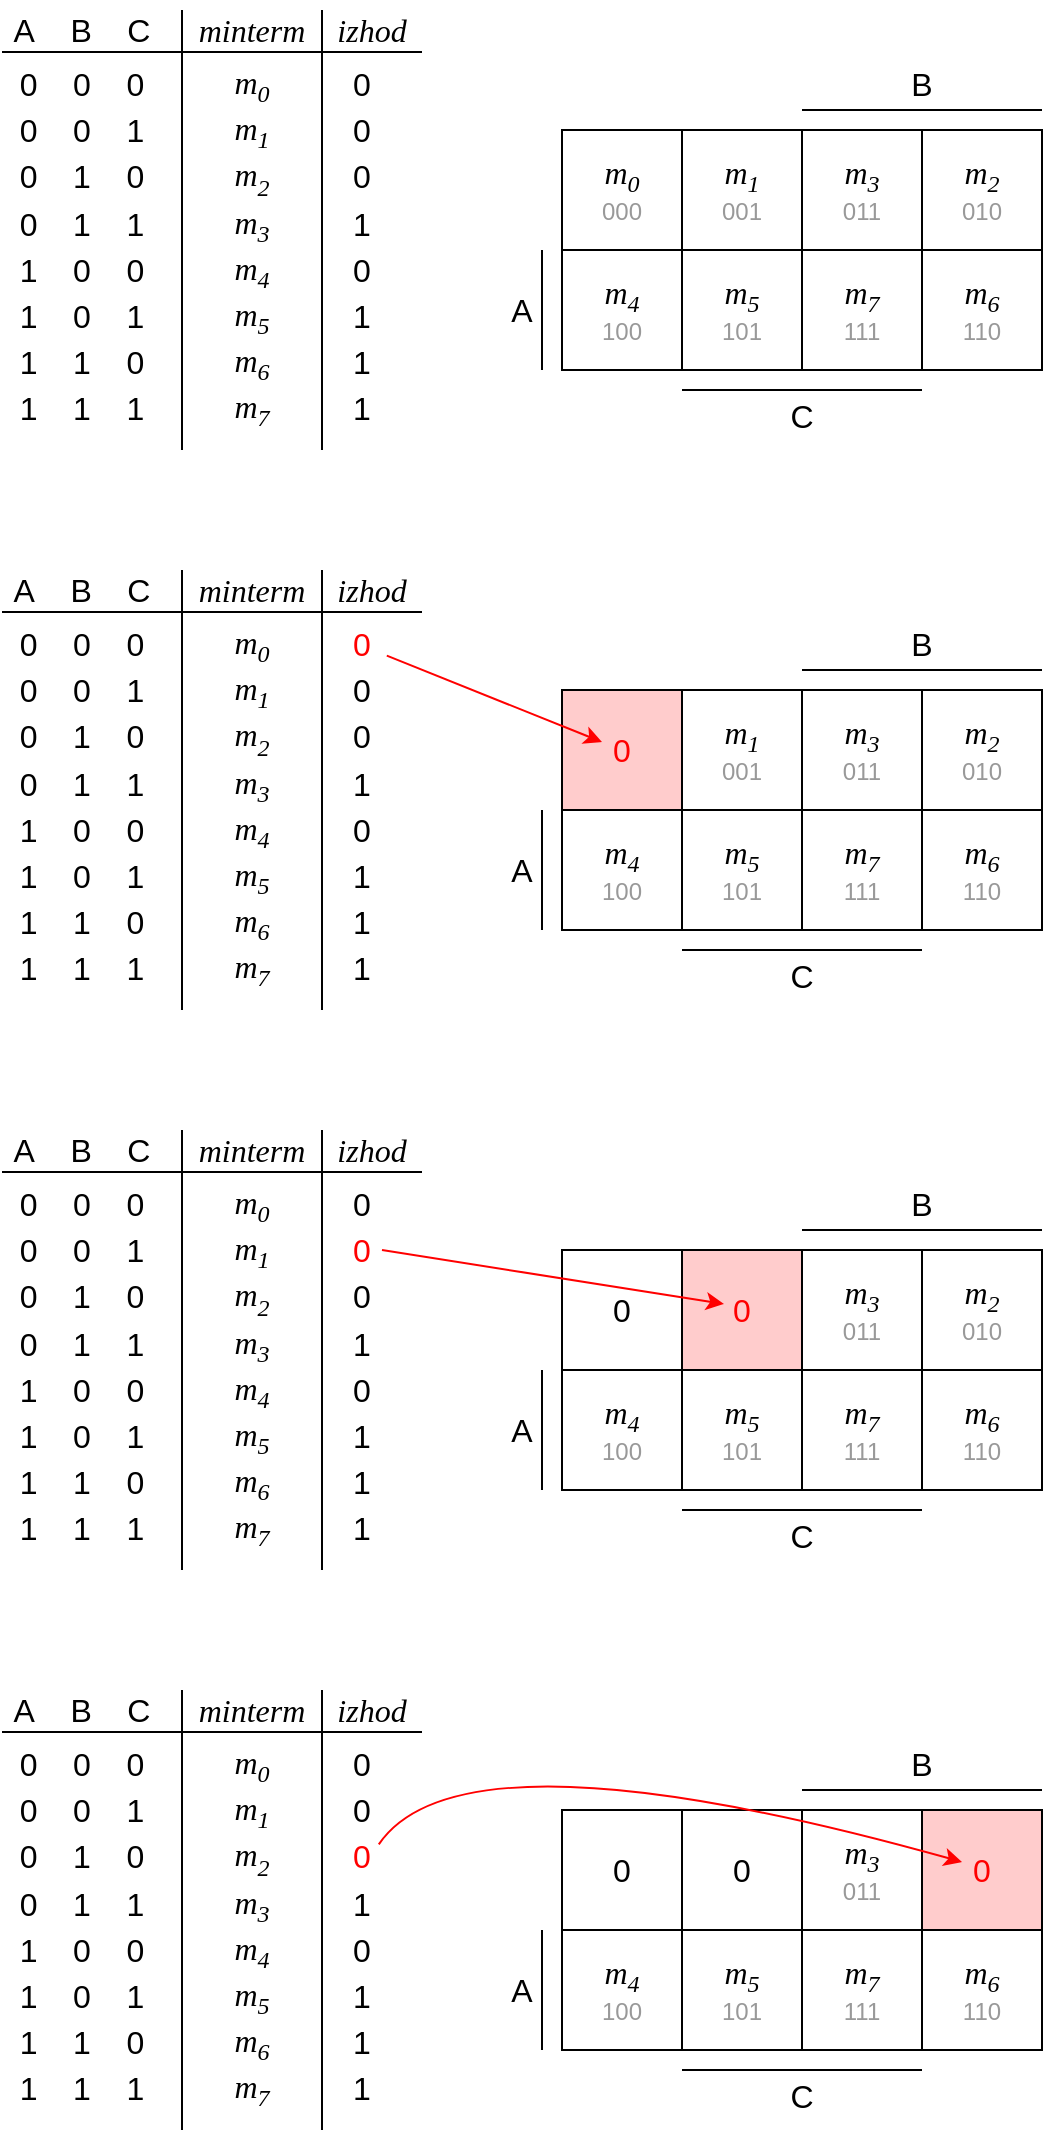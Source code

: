 <mxfile version="23.0.1" type="device" pages="5">
  <diagram id="XyfVr6SLbs2NvJAiHDBp" name="Page1">
    <mxGraphModel dx="1050" dy="530" grid="1" gridSize="10" guides="1" tooltips="1" connect="1" arrows="1" fold="1" page="1" pageScale="1" pageWidth="827" pageHeight="1169" math="0" shadow="0">
      <root>
        <mxCell id="0" />
        <mxCell id="1" parent="0" />
        <mxCell id="FQFc06gyfTcpKZFVdpLi-5" value="" style="group" parent="1" vertex="1" connectable="0">
          <mxGeometry x="80" y="55" width="520" height="225" as="geometry" />
        </mxCell>
        <mxCell id="Ciu2hZ3ryXrpmXJxJh3K-2" value="&lt;font style=&quot;&quot; face=&quot;Times New Roman&quot;&gt;&lt;i style=&quot;&quot;&gt;&lt;span style=&quot;font-size: 16px;&quot;&gt;m&lt;/span&gt;&lt;sub style=&quot;&quot;&gt;&lt;font style=&quot;font-size: 12px;&quot;&gt;0&lt;/font&gt;&lt;/sub&gt;&lt;/i&gt;&lt;/font&gt;&lt;br&gt;&lt;font color=&quot;#999999&quot;&gt;000&lt;/font&gt;" style="whiteSpace=wrap;html=1;aspect=fixed;" parent="FQFc06gyfTcpKZFVdpLi-5" vertex="1">
          <mxGeometry x="280" y="65" width="60" height="60" as="geometry" />
        </mxCell>
        <mxCell id="Ciu2hZ3ryXrpmXJxJh3K-3" value="&lt;font style=&quot;&quot; face=&quot;Times New Roman&quot;&gt;&lt;i style=&quot;&quot;&gt;&lt;span style=&quot;font-size: 16px;&quot;&gt;m&lt;/span&gt;&lt;sub style=&quot;&quot;&gt;&lt;font style=&quot;font-size: 12px;&quot;&gt;1&lt;/font&gt;&lt;/sub&gt;&lt;/i&gt;&lt;/font&gt;&lt;br&gt;&lt;font color=&quot;#999999&quot;&gt;001&lt;/font&gt;" style="whiteSpace=wrap;html=1;aspect=fixed;" parent="FQFc06gyfTcpKZFVdpLi-5" vertex="1">
          <mxGeometry x="340" y="65" width="60" height="60" as="geometry" />
        </mxCell>
        <mxCell id="Ciu2hZ3ryXrpmXJxJh3K-4" value="&lt;font style=&quot;&quot; face=&quot;Times New Roman&quot;&gt;&lt;i style=&quot;&quot;&gt;&lt;span style=&quot;font-size: 16px;&quot;&gt;m&lt;/span&gt;&lt;sub style=&quot;&quot;&gt;&lt;font style=&quot;font-size: 12px;&quot;&gt;2&lt;/font&gt;&lt;/sub&gt;&lt;/i&gt;&lt;/font&gt;&lt;br&gt;&lt;font color=&quot;#999999&quot;&gt;010&lt;/font&gt;" style="whiteSpace=wrap;html=1;aspect=fixed;" parent="FQFc06gyfTcpKZFVdpLi-5" vertex="1">
          <mxGeometry x="460" y="65" width="60" height="60" as="geometry" />
        </mxCell>
        <mxCell id="Ciu2hZ3ryXrpmXJxJh3K-5" value="&lt;font style=&quot;&quot; face=&quot;Times New Roman&quot;&gt;&lt;i style=&quot;&quot;&gt;&lt;span style=&quot;font-size: 16px;&quot;&gt;m&lt;/span&gt;&lt;sub style=&quot;&quot;&gt;&lt;font style=&quot;font-size: 12px;&quot;&gt;3&lt;/font&gt;&lt;/sub&gt;&lt;/i&gt;&lt;/font&gt;&lt;br&gt;&lt;font color=&quot;#999999&quot;&gt;011&lt;/font&gt;" style="whiteSpace=wrap;html=1;aspect=fixed;" parent="FQFc06gyfTcpKZFVdpLi-5" vertex="1">
          <mxGeometry x="400" y="65" width="60" height="60" as="geometry" />
        </mxCell>
        <mxCell id="Ciu2hZ3ryXrpmXJxJh3K-6" value="&lt;font style=&quot;&quot; face=&quot;Times New Roman&quot;&gt;&lt;i style=&quot;&quot;&gt;&lt;span style=&quot;font-size: 16px;&quot;&gt;m&lt;/span&gt;&lt;sub style=&quot;&quot;&gt;&lt;font style=&quot;font-size: 12px;&quot;&gt;4&lt;/font&gt;&lt;/sub&gt;&lt;/i&gt;&lt;/font&gt;&lt;br&gt;&lt;font color=&quot;#999999&quot;&gt;100&lt;/font&gt;" style="whiteSpace=wrap;html=1;aspect=fixed;" parent="FQFc06gyfTcpKZFVdpLi-5" vertex="1">
          <mxGeometry x="280" y="125" width="60" height="60" as="geometry" />
        </mxCell>
        <mxCell id="Ciu2hZ3ryXrpmXJxJh3K-7" value="&lt;font style=&quot;&quot; face=&quot;Times New Roman&quot;&gt;&lt;i style=&quot;&quot;&gt;&lt;span style=&quot;font-size: 16px;&quot;&gt;m&lt;/span&gt;&lt;sub style=&quot;&quot;&gt;&lt;font style=&quot;font-size: 12px;&quot;&gt;5&lt;/font&gt;&lt;/sub&gt;&lt;/i&gt;&lt;/font&gt;&lt;br&gt;&lt;font color=&quot;#999999&quot;&gt;101&lt;/font&gt;" style="whiteSpace=wrap;html=1;aspect=fixed;" parent="FQFc06gyfTcpKZFVdpLi-5" vertex="1">
          <mxGeometry x="340" y="125" width="60" height="60" as="geometry" />
        </mxCell>
        <mxCell id="Ciu2hZ3ryXrpmXJxJh3K-8" value="&lt;font style=&quot;&quot; face=&quot;Times New Roman&quot;&gt;&lt;i style=&quot;&quot;&gt;&lt;span style=&quot;font-size: 16px;&quot;&gt;m&lt;/span&gt;&lt;sub style=&quot;&quot;&gt;&lt;font style=&quot;font-size: 12px;&quot;&gt;6&lt;/font&gt;&lt;/sub&gt;&lt;/i&gt;&lt;/font&gt;&lt;br&gt;&lt;font color=&quot;#999999&quot;&gt;110&lt;/font&gt;" style="whiteSpace=wrap;html=1;aspect=fixed;" parent="FQFc06gyfTcpKZFVdpLi-5" vertex="1">
          <mxGeometry x="460" y="125" width="60" height="60" as="geometry" />
        </mxCell>
        <mxCell id="Ciu2hZ3ryXrpmXJxJh3K-9" value="&lt;font style=&quot;&quot; face=&quot;Times New Roman&quot;&gt;&lt;i style=&quot;&quot;&gt;&lt;span style=&quot;font-size: 16px;&quot;&gt;m&lt;/span&gt;&lt;sub style=&quot;&quot;&gt;&lt;font style=&quot;font-size: 12px;&quot;&gt;7&lt;/font&gt;&lt;/sub&gt;&lt;/i&gt;&lt;/font&gt;&lt;br&gt;&lt;font color=&quot;#999999&quot;&gt;111&lt;/font&gt;" style="whiteSpace=wrap;html=1;aspect=fixed;" parent="FQFc06gyfTcpKZFVdpLi-5" vertex="1">
          <mxGeometry x="400" y="125" width="60" height="60" as="geometry" />
        </mxCell>
        <mxCell id="Ciu2hZ3ryXrpmXJxJh3K-10" value="" style="endArrow=none;html=1;rounded=0;" parent="FQFc06gyfTcpKZFVdpLi-5" edge="1">
          <mxGeometry width="50" height="50" relative="1" as="geometry">
            <mxPoint x="270" y="185" as="sourcePoint" />
            <mxPoint x="270" y="125" as="targetPoint" />
          </mxGeometry>
        </mxCell>
        <mxCell id="Ciu2hZ3ryXrpmXJxJh3K-11" value="A" style="text;html=1;strokeColor=none;fillColor=none;align=center;verticalAlign=middle;whiteSpace=wrap;rounded=0;fontSize=16;" parent="FQFc06gyfTcpKZFVdpLi-5" vertex="1">
          <mxGeometry x="250" y="140" width="20" height="30" as="geometry" />
        </mxCell>
        <mxCell id="Ciu2hZ3ryXrpmXJxJh3K-12" value="" style="endArrow=none;html=1;rounded=0;" parent="FQFc06gyfTcpKZFVdpLi-5" edge="1">
          <mxGeometry width="50" height="50" relative="1" as="geometry">
            <mxPoint x="520" y="55" as="sourcePoint" />
            <mxPoint x="400" y="55" as="targetPoint" />
          </mxGeometry>
        </mxCell>
        <mxCell id="Ciu2hZ3ryXrpmXJxJh3K-13" value="" style="endArrow=none;html=1;rounded=0;" parent="FQFc06gyfTcpKZFVdpLi-5" edge="1">
          <mxGeometry width="50" height="50" relative="1" as="geometry">
            <mxPoint x="460" y="195" as="sourcePoint" />
            <mxPoint x="340" y="195" as="targetPoint" />
          </mxGeometry>
        </mxCell>
        <mxCell id="Ciu2hZ3ryXrpmXJxJh3K-14" value="B" style="text;html=1;strokeColor=none;fillColor=none;align=center;verticalAlign=middle;whiteSpace=wrap;rounded=0;fontSize=16;" parent="FQFc06gyfTcpKZFVdpLi-5" vertex="1">
          <mxGeometry x="450" y="27" width="20" height="30" as="geometry" />
        </mxCell>
        <mxCell id="Ciu2hZ3ryXrpmXJxJh3K-15" value="C" style="text;html=1;strokeColor=none;fillColor=none;align=center;verticalAlign=middle;whiteSpace=wrap;rounded=0;fontSize=16;" parent="FQFc06gyfTcpKZFVdpLi-5" vertex="1">
          <mxGeometry x="390" y="193" width="20" height="30" as="geometry" />
        </mxCell>
        <mxCell id="Ciu2hZ3ryXrpmXJxJh3K-26" value="" style="group" parent="FQFc06gyfTcpKZFVdpLi-5" vertex="1" connectable="0">
          <mxGeometry width="210" height="225" as="geometry" />
        </mxCell>
        <mxCell id="Ciu2hZ3ryXrpmXJxJh3K-16" value="A&amp;nbsp; &amp;nbsp; B&amp;nbsp; &amp;nbsp; C" style="text;html=1;strokeColor=none;fillColor=none;align=center;verticalAlign=middle;whiteSpace=wrap;rounded=0;fontSize=16;" parent="Ciu2hZ3ryXrpmXJxJh3K-26" vertex="1">
          <mxGeometry width="80" height="30" as="geometry" />
        </mxCell>
        <mxCell id="Ciu2hZ3ryXrpmXJxJh3K-17" value="&lt;font face=&quot;Times New Roman&quot;&gt;&lt;i&gt;minterm&lt;/i&gt;&lt;/font&gt;" style="text;html=1;strokeColor=none;fillColor=none;align=center;verticalAlign=middle;whiteSpace=wrap;rounded=0;fontSize=16;" parent="Ciu2hZ3ryXrpmXJxJh3K-26" vertex="1">
          <mxGeometry x="90" width="70" height="30" as="geometry" />
        </mxCell>
        <mxCell id="Ciu2hZ3ryXrpmXJxJh3K-18" value="&lt;font face=&quot;Times New Roman&quot;&gt;&lt;i&gt;izhod&lt;/i&gt;&lt;/font&gt;" style="text;html=1;strokeColor=none;fillColor=none;align=center;verticalAlign=middle;whiteSpace=wrap;rounded=0;fontSize=16;" parent="Ciu2hZ3ryXrpmXJxJh3K-26" vertex="1">
          <mxGeometry x="160" width="50" height="30" as="geometry" />
        </mxCell>
        <mxCell id="Ciu2hZ3ryXrpmXJxJh3K-19" value="&lt;p style=&quot;line-height: 145%;&quot;&gt;0&amp;nbsp; &amp;nbsp; 0&amp;nbsp; &amp;nbsp; 0&lt;br&gt;0&amp;nbsp; &amp;nbsp; 0&amp;nbsp; &amp;nbsp; 1&lt;br&gt;0&amp;nbsp; &amp;nbsp; 1&amp;nbsp; &amp;nbsp; 0&lt;br&gt;0&amp;nbsp; &amp;nbsp; 1&amp;nbsp; &amp;nbsp; 1&lt;br&gt;1&amp;nbsp; &amp;nbsp; 0&amp;nbsp; &amp;nbsp; 0&lt;br&gt;1&amp;nbsp; &amp;nbsp; 0&amp;nbsp; &amp;nbsp; 1&lt;br&gt;1&amp;nbsp; &amp;nbsp; 1&amp;nbsp; &amp;nbsp; 0&lt;br&gt;1&amp;nbsp; &amp;nbsp; 1&amp;nbsp; &amp;nbsp; 1&lt;/p&gt;" style="text;html=1;strokeColor=none;fillColor=none;align=center;verticalAlign=top;whiteSpace=wrap;rounded=0;fontSize=16;" parent="Ciu2hZ3ryXrpmXJxJh3K-26" vertex="1">
          <mxGeometry y="8" width="80" height="200" as="geometry" />
        </mxCell>
        <mxCell id="Ciu2hZ3ryXrpmXJxJh3K-20" value="" style="endArrow=none;html=1;rounded=0;" parent="Ciu2hZ3ryXrpmXJxJh3K-26" edge="1">
          <mxGeometry width="50" height="50" relative="1" as="geometry">
            <mxPoint x="160" y="225" as="sourcePoint" />
            <mxPoint x="160" y="5" as="targetPoint" />
          </mxGeometry>
        </mxCell>
        <mxCell id="Ciu2hZ3ryXrpmXJxJh3K-21" value="" style="endArrow=none;html=1;rounded=0;" parent="Ciu2hZ3ryXrpmXJxJh3K-26" edge="1">
          <mxGeometry width="50" height="50" relative="1" as="geometry">
            <mxPoint x="90" y="225" as="sourcePoint" />
            <mxPoint x="90" y="5" as="targetPoint" />
          </mxGeometry>
        </mxCell>
        <mxCell id="Ciu2hZ3ryXrpmXJxJh3K-22" value="&lt;p style=&quot;line-height: 145%;&quot;&gt;0&lt;br&gt;0&lt;br&gt;0&lt;br&gt;1&lt;br&gt;0&lt;br&gt;1&lt;br&gt;1&lt;br&gt;1&lt;/p&gt;" style="text;html=1;strokeColor=none;fillColor=none;align=center;verticalAlign=top;whiteSpace=wrap;rounded=0;fontSize=16;" parent="Ciu2hZ3ryXrpmXJxJh3K-26" vertex="1">
          <mxGeometry x="170" y="8" width="20" height="200" as="geometry" />
        </mxCell>
        <mxCell id="Ciu2hZ3ryXrpmXJxJh3K-23" value="" style="endArrow=none;html=1;rounded=0;" parent="Ciu2hZ3ryXrpmXJxJh3K-26" edge="1">
          <mxGeometry width="50" height="50" relative="1" as="geometry">
            <mxPoint y="26" as="sourcePoint" />
            <mxPoint x="210" y="26" as="targetPoint" />
          </mxGeometry>
        </mxCell>
        <mxCell id="Ciu2hZ3ryXrpmXJxJh3K-25" value="&lt;font face=&quot;Times New Roman&quot;&gt;&lt;i&gt;m&lt;sub&gt;&lt;font style=&quot;font-size: 12px;&quot;&gt;0&lt;/font&gt;&lt;/sub&gt;&lt;br&gt;m&lt;sub&gt;&lt;font style=&quot;font-size: 12px;&quot;&gt;1&lt;/font&gt;&lt;/sub&gt;&lt;br&gt;m&lt;sub&gt;&lt;font style=&quot;font-size: 12px;&quot;&gt;2&lt;/font&gt;&lt;/sub&gt;&lt;br&gt;m&lt;sub&gt;&lt;font style=&quot;font-size: 12px;&quot;&gt;3&lt;/font&gt;&lt;/sub&gt;&lt;br&gt;m&lt;sub&gt;&lt;font style=&quot;font-size: 12px;&quot;&gt;4&lt;/font&gt;&lt;/sub&gt;&lt;br&gt;m&lt;sub&gt;&lt;font style=&quot;font-size: 12px;&quot;&gt;5&lt;/font&gt;&lt;/sub&gt;&lt;br&gt;m&lt;sub&gt;&lt;font style=&quot;font-size: 12px;&quot;&gt;6&lt;/font&gt;&lt;/sub&gt;&lt;br&gt;m&lt;sub&gt;&lt;font style=&quot;font-size: 12px;&quot;&gt;7&lt;/font&gt;&lt;/sub&gt;&lt;/i&gt;&lt;/font&gt;" style="text;html=1;strokeColor=none;fillColor=none;align=center;verticalAlign=top;whiteSpace=wrap;rounded=0;fontSize=16;" parent="Ciu2hZ3ryXrpmXJxJh3K-26" vertex="1">
          <mxGeometry x="105" y="25" width="40" height="200" as="geometry" />
        </mxCell>
        <mxCell id="FQFc06gyfTcpKZFVdpLi-6" value="" style="group" parent="1" vertex="1" connectable="0">
          <mxGeometry x="80" y="335" width="520" height="225" as="geometry" />
        </mxCell>
        <mxCell id="ysoajKbYXWqXIy5WDS5X-1" value="&lt;span style=&quot;font-size: 16px;&quot;&gt;&lt;font color=&quot;#ff0000&quot;&gt;0&lt;/font&gt;&lt;/span&gt;" style="whiteSpace=wrap;html=1;aspect=fixed;fillColor=#FFCCCC;" parent="FQFc06gyfTcpKZFVdpLi-6" vertex="1">
          <mxGeometry x="280" y="65" width="60" height="60" as="geometry" />
        </mxCell>
        <mxCell id="ysoajKbYXWqXIy5WDS5X-2" value="&lt;font style=&quot;&quot; face=&quot;Times New Roman&quot;&gt;&lt;i style=&quot;&quot;&gt;&lt;span style=&quot;font-size: 16px;&quot;&gt;m&lt;/span&gt;&lt;sub style=&quot;&quot;&gt;&lt;font style=&quot;font-size: 12px;&quot;&gt;1&lt;/font&gt;&lt;/sub&gt;&lt;/i&gt;&lt;/font&gt;&lt;br&gt;&lt;font color=&quot;#999999&quot;&gt;001&lt;/font&gt;" style="whiteSpace=wrap;html=1;aspect=fixed;" parent="FQFc06gyfTcpKZFVdpLi-6" vertex="1">
          <mxGeometry x="340" y="65" width="60" height="60" as="geometry" />
        </mxCell>
        <mxCell id="ysoajKbYXWqXIy5WDS5X-3" value="&lt;font style=&quot;&quot; face=&quot;Times New Roman&quot;&gt;&lt;i style=&quot;&quot;&gt;&lt;span style=&quot;font-size: 16px;&quot;&gt;m&lt;/span&gt;&lt;sub style=&quot;&quot;&gt;&lt;font style=&quot;font-size: 12px;&quot;&gt;2&lt;/font&gt;&lt;/sub&gt;&lt;/i&gt;&lt;/font&gt;&lt;br&gt;&lt;font color=&quot;#999999&quot;&gt;010&lt;/font&gt;" style="whiteSpace=wrap;html=1;aspect=fixed;" parent="FQFc06gyfTcpKZFVdpLi-6" vertex="1">
          <mxGeometry x="460" y="65" width="60" height="60" as="geometry" />
        </mxCell>
        <mxCell id="ysoajKbYXWqXIy5WDS5X-4" value="&lt;font style=&quot;&quot; face=&quot;Times New Roman&quot;&gt;&lt;i style=&quot;&quot;&gt;&lt;span style=&quot;font-size: 16px;&quot;&gt;m&lt;/span&gt;&lt;sub style=&quot;&quot;&gt;&lt;font style=&quot;font-size: 12px;&quot;&gt;3&lt;/font&gt;&lt;/sub&gt;&lt;/i&gt;&lt;/font&gt;&lt;br&gt;&lt;font color=&quot;#999999&quot;&gt;011&lt;/font&gt;" style="whiteSpace=wrap;html=1;aspect=fixed;" parent="FQFc06gyfTcpKZFVdpLi-6" vertex="1">
          <mxGeometry x="400" y="65" width="60" height="60" as="geometry" />
        </mxCell>
        <mxCell id="ysoajKbYXWqXIy5WDS5X-5" value="&lt;font style=&quot;&quot; face=&quot;Times New Roman&quot;&gt;&lt;i style=&quot;&quot;&gt;&lt;span style=&quot;font-size: 16px;&quot;&gt;m&lt;/span&gt;&lt;sub style=&quot;&quot;&gt;&lt;font style=&quot;font-size: 12px;&quot;&gt;4&lt;/font&gt;&lt;/sub&gt;&lt;/i&gt;&lt;/font&gt;&lt;br&gt;&lt;font color=&quot;#999999&quot;&gt;100&lt;/font&gt;" style="whiteSpace=wrap;html=1;aspect=fixed;" parent="FQFc06gyfTcpKZFVdpLi-6" vertex="1">
          <mxGeometry x="280" y="125" width="60" height="60" as="geometry" />
        </mxCell>
        <mxCell id="ysoajKbYXWqXIy5WDS5X-6" value="&lt;font style=&quot;&quot; face=&quot;Times New Roman&quot;&gt;&lt;i style=&quot;&quot;&gt;&lt;span style=&quot;font-size: 16px;&quot;&gt;m&lt;/span&gt;&lt;sub style=&quot;&quot;&gt;&lt;font style=&quot;font-size: 12px;&quot;&gt;5&lt;/font&gt;&lt;/sub&gt;&lt;/i&gt;&lt;/font&gt;&lt;br&gt;&lt;font color=&quot;#999999&quot;&gt;101&lt;/font&gt;" style="whiteSpace=wrap;html=1;aspect=fixed;" parent="FQFc06gyfTcpKZFVdpLi-6" vertex="1">
          <mxGeometry x="340" y="125" width="60" height="60" as="geometry" />
        </mxCell>
        <mxCell id="ysoajKbYXWqXIy5WDS5X-7" value="&lt;font style=&quot;&quot; face=&quot;Times New Roman&quot;&gt;&lt;i style=&quot;&quot;&gt;&lt;span style=&quot;font-size: 16px;&quot;&gt;m&lt;/span&gt;&lt;sub style=&quot;&quot;&gt;&lt;font style=&quot;font-size: 12px;&quot;&gt;6&lt;/font&gt;&lt;/sub&gt;&lt;/i&gt;&lt;/font&gt;&lt;br&gt;&lt;font color=&quot;#999999&quot;&gt;110&lt;/font&gt;" style="whiteSpace=wrap;html=1;aspect=fixed;" parent="FQFc06gyfTcpKZFVdpLi-6" vertex="1">
          <mxGeometry x="460" y="125" width="60" height="60" as="geometry" />
        </mxCell>
        <mxCell id="ysoajKbYXWqXIy5WDS5X-8" value="&lt;font style=&quot;&quot; face=&quot;Times New Roman&quot;&gt;&lt;i style=&quot;&quot;&gt;&lt;span style=&quot;font-size: 16px;&quot;&gt;m&lt;/span&gt;&lt;sub style=&quot;&quot;&gt;&lt;font style=&quot;font-size: 12px;&quot;&gt;7&lt;/font&gt;&lt;/sub&gt;&lt;/i&gt;&lt;/font&gt;&lt;br&gt;&lt;font color=&quot;#999999&quot;&gt;111&lt;/font&gt;" style="whiteSpace=wrap;html=1;aspect=fixed;" parent="FQFc06gyfTcpKZFVdpLi-6" vertex="1">
          <mxGeometry x="400" y="125" width="60" height="60" as="geometry" />
        </mxCell>
        <mxCell id="ysoajKbYXWqXIy5WDS5X-9" value="" style="endArrow=none;html=1;rounded=0;" parent="FQFc06gyfTcpKZFVdpLi-6" edge="1">
          <mxGeometry width="50" height="50" relative="1" as="geometry">
            <mxPoint x="270" y="185" as="sourcePoint" />
            <mxPoint x="270" y="125" as="targetPoint" />
          </mxGeometry>
        </mxCell>
        <mxCell id="ysoajKbYXWqXIy5WDS5X-10" value="A" style="text;html=1;strokeColor=none;fillColor=none;align=center;verticalAlign=middle;whiteSpace=wrap;rounded=0;fontSize=16;" parent="FQFc06gyfTcpKZFVdpLi-6" vertex="1">
          <mxGeometry x="250" y="140" width="20" height="30" as="geometry" />
        </mxCell>
        <mxCell id="ysoajKbYXWqXIy5WDS5X-11" value="" style="endArrow=none;html=1;rounded=0;" parent="FQFc06gyfTcpKZFVdpLi-6" edge="1">
          <mxGeometry width="50" height="50" relative="1" as="geometry">
            <mxPoint x="520" y="55" as="sourcePoint" />
            <mxPoint x="400" y="55" as="targetPoint" />
          </mxGeometry>
        </mxCell>
        <mxCell id="ysoajKbYXWqXIy5WDS5X-12" value="" style="endArrow=none;html=1;rounded=0;" parent="FQFc06gyfTcpKZFVdpLi-6" edge="1">
          <mxGeometry width="50" height="50" relative="1" as="geometry">
            <mxPoint x="460" y="195" as="sourcePoint" />
            <mxPoint x="340" y="195" as="targetPoint" />
          </mxGeometry>
        </mxCell>
        <mxCell id="ysoajKbYXWqXIy5WDS5X-13" value="B" style="text;html=1;strokeColor=none;fillColor=none;align=center;verticalAlign=middle;whiteSpace=wrap;rounded=0;fontSize=16;" parent="FQFc06gyfTcpKZFVdpLi-6" vertex="1">
          <mxGeometry x="450" y="27" width="20" height="30" as="geometry" />
        </mxCell>
        <mxCell id="ysoajKbYXWqXIy5WDS5X-14" value="C" style="text;html=1;strokeColor=none;fillColor=none;align=center;verticalAlign=middle;whiteSpace=wrap;rounded=0;fontSize=16;" parent="FQFc06gyfTcpKZFVdpLi-6" vertex="1">
          <mxGeometry x="390" y="193" width="20" height="30" as="geometry" />
        </mxCell>
        <mxCell id="ysoajKbYXWqXIy5WDS5X-15" value="" style="group" parent="FQFc06gyfTcpKZFVdpLi-6" vertex="1" connectable="0">
          <mxGeometry width="210" height="225" as="geometry" />
        </mxCell>
        <mxCell id="ysoajKbYXWqXIy5WDS5X-16" value="A&amp;nbsp; &amp;nbsp; B&amp;nbsp; &amp;nbsp; C" style="text;html=1;strokeColor=none;fillColor=none;align=center;verticalAlign=middle;whiteSpace=wrap;rounded=0;fontSize=16;" parent="ysoajKbYXWqXIy5WDS5X-15" vertex="1">
          <mxGeometry width="80" height="30" as="geometry" />
        </mxCell>
        <mxCell id="ysoajKbYXWqXIy5WDS5X-17" value="&lt;font face=&quot;Times New Roman&quot;&gt;&lt;i&gt;minterm&lt;/i&gt;&lt;/font&gt;" style="text;html=1;strokeColor=none;fillColor=none;align=center;verticalAlign=middle;whiteSpace=wrap;rounded=0;fontSize=16;" parent="ysoajKbYXWqXIy5WDS5X-15" vertex="1">
          <mxGeometry x="90" width="70" height="30" as="geometry" />
        </mxCell>
        <mxCell id="ysoajKbYXWqXIy5WDS5X-18" value="&lt;font face=&quot;Times New Roman&quot;&gt;&lt;i&gt;izhod&lt;/i&gt;&lt;/font&gt;" style="text;html=1;strokeColor=none;fillColor=none;align=center;verticalAlign=middle;whiteSpace=wrap;rounded=0;fontSize=16;" parent="ysoajKbYXWqXIy5WDS5X-15" vertex="1">
          <mxGeometry x="160" width="50" height="30" as="geometry" />
        </mxCell>
        <mxCell id="ysoajKbYXWqXIy5WDS5X-19" value="&lt;p style=&quot;line-height: 145%;&quot;&gt;0&amp;nbsp; &amp;nbsp; 0&amp;nbsp; &amp;nbsp; 0&lt;br&gt;0&amp;nbsp; &amp;nbsp; 0&amp;nbsp; &amp;nbsp; 1&lt;br&gt;0&amp;nbsp; &amp;nbsp; 1&amp;nbsp; &amp;nbsp; 0&lt;br&gt;0&amp;nbsp; &amp;nbsp; 1&amp;nbsp; &amp;nbsp; 1&lt;br&gt;1&amp;nbsp; &amp;nbsp; 0&amp;nbsp; &amp;nbsp; 0&lt;br&gt;1&amp;nbsp; &amp;nbsp; 0&amp;nbsp; &amp;nbsp; 1&lt;br&gt;1&amp;nbsp; &amp;nbsp; 1&amp;nbsp; &amp;nbsp; 0&lt;br&gt;1&amp;nbsp; &amp;nbsp; 1&amp;nbsp; &amp;nbsp; 1&lt;/p&gt;" style="text;html=1;strokeColor=none;fillColor=none;align=center;verticalAlign=top;whiteSpace=wrap;rounded=0;fontSize=16;" parent="ysoajKbYXWqXIy5WDS5X-15" vertex="1">
          <mxGeometry y="8" width="80" height="200" as="geometry" />
        </mxCell>
        <mxCell id="ysoajKbYXWqXIy5WDS5X-20" value="" style="endArrow=none;html=1;rounded=0;" parent="ysoajKbYXWqXIy5WDS5X-15" edge="1">
          <mxGeometry width="50" height="50" relative="1" as="geometry">
            <mxPoint x="160" y="225" as="sourcePoint" />
            <mxPoint x="160" y="5" as="targetPoint" />
          </mxGeometry>
        </mxCell>
        <mxCell id="ysoajKbYXWqXIy5WDS5X-21" value="" style="endArrow=none;html=1;rounded=0;" parent="ysoajKbYXWqXIy5WDS5X-15" edge="1">
          <mxGeometry width="50" height="50" relative="1" as="geometry">
            <mxPoint x="90" y="225" as="sourcePoint" />
            <mxPoint x="90" y="5" as="targetPoint" />
          </mxGeometry>
        </mxCell>
        <mxCell id="ysoajKbYXWqXIy5WDS5X-22" value="&lt;p style=&quot;line-height: 145%;&quot;&gt;&lt;font color=&quot;#ff0000&quot;&gt;0&lt;/font&gt;&lt;br&gt;0&lt;br&gt;0&lt;br&gt;1&lt;br&gt;0&lt;br&gt;1&lt;br&gt;1&lt;br&gt;1&lt;/p&gt;" style="text;html=1;strokeColor=none;fillColor=none;align=center;verticalAlign=top;whiteSpace=wrap;rounded=0;fontSize=16;" parent="ysoajKbYXWqXIy5WDS5X-15" vertex="1">
          <mxGeometry x="170" y="8" width="20" height="200" as="geometry" />
        </mxCell>
        <mxCell id="ysoajKbYXWqXIy5WDS5X-23" value="" style="endArrow=none;html=1;rounded=0;" parent="ysoajKbYXWqXIy5WDS5X-15" edge="1">
          <mxGeometry width="50" height="50" relative="1" as="geometry">
            <mxPoint y="26" as="sourcePoint" />
            <mxPoint x="210" y="26" as="targetPoint" />
          </mxGeometry>
        </mxCell>
        <mxCell id="ysoajKbYXWqXIy5WDS5X-24" value="&lt;font face=&quot;Times New Roman&quot;&gt;&lt;i&gt;m&lt;sub&gt;&lt;font style=&quot;font-size: 12px;&quot;&gt;0&lt;/font&gt;&lt;/sub&gt;&lt;br&gt;m&lt;sub&gt;&lt;font style=&quot;font-size: 12px;&quot;&gt;1&lt;/font&gt;&lt;/sub&gt;&lt;br&gt;m&lt;sub&gt;&lt;font style=&quot;font-size: 12px;&quot;&gt;2&lt;/font&gt;&lt;/sub&gt;&lt;br&gt;m&lt;sub&gt;&lt;font style=&quot;font-size: 12px;&quot;&gt;3&lt;/font&gt;&lt;/sub&gt;&lt;br&gt;m&lt;sub&gt;&lt;font style=&quot;font-size: 12px;&quot;&gt;4&lt;/font&gt;&lt;/sub&gt;&lt;br&gt;m&lt;sub&gt;&lt;font style=&quot;font-size: 12px;&quot;&gt;5&lt;/font&gt;&lt;/sub&gt;&lt;br&gt;m&lt;sub&gt;&lt;font style=&quot;font-size: 12px;&quot;&gt;6&lt;/font&gt;&lt;/sub&gt;&lt;br&gt;m&lt;sub&gt;&lt;font style=&quot;font-size: 12px;&quot;&gt;7&lt;/font&gt;&lt;/sub&gt;&lt;/i&gt;&lt;/font&gt;" style="text;html=1;strokeColor=none;fillColor=none;align=center;verticalAlign=top;whiteSpace=wrap;rounded=0;fontSize=16;" parent="ysoajKbYXWqXIy5WDS5X-15" vertex="1">
          <mxGeometry x="105" y="25" width="40" height="200" as="geometry" />
        </mxCell>
        <mxCell id="ysoajKbYXWqXIy5WDS5X-75" value="" style="endArrow=classic;html=1;rounded=0;exitX=1.12;exitY=0.199;exitDx=0;exitDy=0;exitPerimeter=0;fontColor=#ff0000;strokeColor=#FF0000;" parent="FQFc06gyfTcpKZFVdpLi-6" source="ysoajKbYXWqXIy5WDS5X-22" edge="1">
          <mxGeometry width="50" height="50" relative="1" as="geometry">
            <mxPoint x="190" y="31" as="sourcePoint" />
            <mxPoint x="300" y="91" as="targetPoint" />
          </mxGeometry>
        </mxCell>
        <mxCell id="FQFc06gyfTcpKZFVdpLi-7" value="" style="group" parent="1" vertex="1" connectable="0">
          <mxGeometry x="80" y="615" width="520" height="225" as="geometry" />
        </mxCell>
        <mxCell id="ysoajKbYXWqXIy5WDS5X-25" value="&lt;span style=&quot;font-size: 16px;&quot;&gt;&lt;font style=&quot;&quot; face=&quot;Helvetica&quot;&gt;0&lt;/font&gt;&lt;/span&gt;" style="whiteSpace=wrap;html=1;aspect=fixed;" parent="FQFc06gyfTcpKZFVdpLi-7" vertex="1">
          <mxGeometry x="280" y="65" width="60" height="60" as="geometry" />
        </mxCell>
        <mxCell id="ysoajKbYXWqXIy5WDS5X-26" value="&lt;span style=&quot;font-size: 16px;&quot;&gt;&lt;font color=&quot;#ff0000&quot; face=&quot;Helvetica&quot;&gt;0&lt;/font&gt;&lt;/span&gt;" style="whiteSpace=wrap;html=1;aspect=fixed;fillColor=#FFCCCC;" parent="FQFc06gyfTcpKZFVdpLi-7" vertex="1">
          <mxGeometry x="340" y="65" width="60" height="60" as="geometry" />
        </mxCell>
        <mxCell id="ysoajKbYXWqXIy5WDS5X-27" value="&lt;font style=&quot;&quot; face=&quot;Times New Roman&quot;&gt;&lt;i style=&quot;&quot;&gt;&lt;span style=&quot;font-size: 16px;&quot;&gt;m&lt;/span&gt;&lt;sub style=&quot;&quot;&gt;&lt;font style=&quot;font-size: 12px;&quot;&gt;2&lt;/font&gt;&lt;/sub&gt;&lt;/i&gt;&lt;/font&gt;&lt;br&gt;&lt;font color=&quot;#999999&quot;&gt;010&lt;/font&gt;" style="whiteSpace=wrap;html=1;aspect=fixed;" parent="FQFc06gyfTcpKZFVdpLi-7" vertex="1">
          <mxGeometry x="460" y="65" width="60" height="60" as="geometry" />
        </mxCell>
        <mxCell id="ysoajKbYXWqXIy5WDS5X-28" value="&lt;font style=&quot;&quot; face=&quot;Times New Roman&quot;&gt;&lt;i style=&quot;&quot;&gt;&lt;span style=&quot;font-size: 16px;&quot;&gt;m&lt;/span&gt;&lt;sub style=&quot;&quot;&gt;&lt;font style=&quot;font-size: 12px;&quot;&gt;3&lt;/font&gt;&lt;/sub&gt;&lt;/i&gt;&lt;/font&gt;&lt;br&gt;&lt;font color=&quot;#999999&quot;&gt;011&lt;/font&gt;" style="whiteSpace=wrap;html=1;aspect=fixed;" parent="FQFc06gyfTcpKZFVdpLi-7" vertex="1">
          <mxGeometry x="400" y="65" width="60" height="60" as="geometry" />
        </mxCell>
        <mxCell id="ysoajKbYXWqXIy5WDS5X-29" value="&lt;font style=&quot;&quot; face=&quot;Times New Roman&quot;&gt;&lt;i style=&quot;&quot;&gt;&lt;span style=&quot;font-size: 16px;&quot;&gt;m&lt;/span&gt;&lt;sub style=&quot;&quot;&gt;&lt;font style=&quot;font-size: 12px;&quot;&gt;4&lt;/font&gt;&lt;/sub&gt;&lt;/i&gt;&lt;/font&gt;&lt;br&gt;&lt;font color=&quot;#999999&quot;&gt;100&lt;/font&gt;" style="whiteSpace=wrap;html=1;aspect=fixed;" parent="FQFc06gyfTcpKZFVdpLi-7" vertex="1">
          <mxGeometry x="280" y="125" width="60" height="60" as="geometry" />
        </mxCell>
        <mxCell id="ysoajKbYXWqXIy5WDS5X-30" value="&lt;font style=&quot;&quot; face=&quot;Times New Roman&quot;&gt;&lt;i style=&quot;&quot;&gt;&lt;span style=&quot;font-size: 16px;&quot;&gt;m&lt;/span&gt;&lt;sub style=&quot;&quot;&gt;&lt;font style=&quot;font-size: 12px;&quot;&gt;5&lt;/font&gt;&lt;/sub&gt;&lt;/i&gt;&lt;/font&gt;&lt;br&gt;&lt;font color=&quot;#999999&quot;&gt;101&lt;/font&gt;" style="whiteSpace=wrap;html=1;aspect=fixed;" parent="FQFc06gyfTcpKZFVdpLi-7" vertex="1">
          <mxGeometry x="340" y="125" width="60" height="60" as="geometry" />
        </mxCell>
        <mxCell id="ysoajKbYXWqXIy5WDS5X-31" value="&lt;font style=&quot;&quot; face=&quot;Times New Roman&quot;&gt;&lt;i style=&quot;&quot;&gt;&lt;span style=&quot;font-size: 16px;&quot;&gt;m&lt;/span&gt;&lt;sub style=&quot;&quot;&gt;&lt;font style=&quot;font-size: 12px;&quot;&gt;6&lt;/font&gt;&lt;/sub&gt;&lt;/i&gt;&lt;/font&gt;&lt;br&gt;&lt;font color=&quot;#999999&quot;&gt;110&lt;/font&gt;" style="whiteSpace=wrap;html=1;aspect=fixed;" parent="FQFc06gyfTcpKZFVdpLi-7" vertex="1">
          <mxGeometry x="460" y="125" width="60" height="60" as="geometry" />
        </mxCell>
        <mxCell id="ysoajKbYXWqXIy5WDS5X-32" value="&lt;font style=&quot;&quot; face=&quot;Times New Roman&quot;&gt;&lt;i style=&quot;&quot;&gt;&lt;span style=&quot;font-size: 16px;&quot;&gt;m&lt;/span&gt;&lt;sub style=&quot;&quot;&gt;&lt;font style=&quot;font-size: 12px;&quot;&gt;7&lt;/font&gt;&lt;/sub&gt;&lt;/i&gt;&lt;/font&gt;&lt;br&gt;&lt;font color=&quot;#999999&quot;&gt;111&lt;/font&gt;" style="whiteSpace=wrap;html=1;aspect=fixed;" parent="FQFc06gyfTcpKZFVdpLi-7" vertex="1">
          <mxGeometry x="400" y="125" width="60" height="60" as="geometry" />
        </mxCell>
        <mxCell id="ysoajKbYXWqXIy5WDS5X-33" value="" style="endArrow=none;html=1;rounded=0;" parent="FQFc06gyfTcpKZFVdpLi-7" edge="1">
          <mxGeometry width="50" height="50" relative="1" as="geometry">
            <mxPoint x="270" y="185" as="sourcePoint" />
            <mxPoint x="270" y="125" as="targetPoint" />
          </mxGeometry>
        </mxCell>
        <mxCell id="ysoajKbYXWqXIy5WDS5X-34" value="A" style="text;html=1;strokeColor=none;fillColor=none;align=center;verticalAlign=middle;whiteSpace=wrap;rounded=0;fontSize=16;" parent="FQFc06gyfTcpKZFVdpLi-7" vertex="1">
          <mxGeometry x="250" y="140" width="20" height="30" as="geometry" />
        </mxCell>
        <mxCell id="ysoajKbYXWqXIy5WDS5X-35" value="" style="endArrow=none;html=1;rounded=0;" parent="FQFc06gyfTcpKZFVdpLi-7" edge="1">
          <mxGeometry width="50" height="50" relative="1" as="geometry">
            <mxPoint x="520" y="55" as="sourcePoint" />
            <mxPoint x="400" y="55" as="targetPoint" />
          </mxGeometry>
        </mxCell>
        <mxCell id="ysoajKbYXWqXIy5WDS5X-36" value="" style="endArrow=none;html=1;rounded=0;" parent="FQFc06gyfTcpKZFVdpLi-7" edge="1">
          <mxGeometry width="50" height="50" relative="1" as="geometry">
            <mxPoint x="460" y="195" as="sourcePoint" />
            <mxPoint x="340" y="195" as="targetPoint" />
          </mxGeometry>
        </mxCell>
        <mxCell id="ysoajKbYXWqXIy5WDS5X-37" value="B" style="text;html=1;strokeColor=none;fillColor=none;align=center;verticalAlign=middle;whiteSpace=wrap;rounded=0;fontSize=16;" parent="FQFc06gyfTcpKZFVdpLi-7" vertex="1">
          <mxGeometry x="450" y="27" width="20" height="30" as="geometry" />
        </mxCell>
        <mxCell id="ysoajKbYXWqXIy5WDS5X-38" value="C" style="text;html=1;strokeColor=none;fillColor=none;align=center;verticalAlign=middle;whiteSpace=wrap;rounded=0;fontSize=16;" parent="FQFc06gyfTcpKZFVdpLi-7" vertex="1">
          <mxGeometry x="390" y="193" width="20" height="30" as="geometry" />
        </mxCell>
        <mxCell id="ysoajKbYXWqXIy5WDS5X-39" value="" style="group" parent="FQFc06gyfTcpKZFVdpLi-7" vertex="1" connectable="0">
          <mxGeometry width="210" height="225" as="geometry" />
        </mxCell>
        <mxCell id="ysoajKbYXWqXIy5WDS5X-40" value="A&amp;nbsp; &amp;nbsp; B&amp;nbsp; &amp;nbsp; C" style="text;html=1;strokeColor=none;fillColor=none;align=center;verticalAlign=middle;whiteSpace=wrap;rounded=0;fontSize=16;" parent="ysoajKbYXWqXIy5WDS5X-39" vertex="1">
          <mxGeometry width="80" height="30" as="geometry" />
        </mxCell>
        <mxCell id="ysoajKbYXWqXIy5WDS5X-41" value="&lt;font face=&quot;Times New Roman&quot;&gt;&lt;i&gt;minterm&lt;/i&gt;&lt;/font&gt;" style="text;html=1;strokeColor=none;fillColor=none;align=center;verticalAlign=middle;whiteSpace=wrap;rounded=0;fontSize=16;" parent="ysoajKbYXWqXIy5WDS5X-39" vertex="1">
          <mxGeometry x="90" width="70" height="30" as="geometry" />
        </mxCell>
        <mxCell id="ysoajKbYXWqXIy5WDS5X-42" value="&lt;font face=&quot;Times New Roman&quot;&gt;&lt;i&gt;izhod&lt;/i&gt;&lt;/font&gt;" style="text;html=1;strokeColor=none;fillColor=none;align=center;verticalAlign=middle;whiteSpace=wrap;rounded=0;fontSize=16;" parent="ysoajKbYXWqXIy5WDS5X-39" vertex="1">
          <mxGeometry x="160" width="50" height="30" as="geometry" />
        </mxCell>
        <mxCell id="ysoajKbYXWqXIy5WDS5X-43" value="&lt;p style=&quot;line-height: 145%;&quot;&gt;0&amp;nbsp; &amp;nbsp; 0&amp;nbsp; &amp;nbsp; 0&lt;br&gt;0&amp;nbsp; &amp;nbsp; 0&amp;nbsp; &amp;nbsp; 1&lt;br&gt;0&amp;nbsp; &amp;nbsp; 1&amp;nbsp; &amp;nbsp; 0&lt;br&gt;0&amp;nbsp; &amp;nbsp; 1&amp;nbsp; &amp;nbsp; 1&lt;br&gt;1&amp;nbsp; &amp;nbsp; 0&amp;nbsp; &amp;nbsp; 0&lt;br&gt;1&amp;nbsp; &amp;nbsp; 0&amp;nbsp; &amp;nbsp; 1&lt;br&gt;1&amp;nbsp; &amp;nbsp; 1&amp;nbsp; &amp;nbsp; 0&lt;br&gt;1&amp;nbsp; &amp;nbsp; 1&amp;nbsp; &amp;nbsp; 1&lt;/p&gt;" style="text;html=1;strokeColor=none;fillColor=none;align=center;verticalAlign=top;whiteSpace=wrap;rounded=0;fontSize=16;" parent="ysoajKbYXWqXIy5WDS5X-39" vertex="1">
          <mxGeometry y="8" width="80" height="200" as="geometry" />
        </mxCell>
        <mxCell id="ysoajKbYXWqXIy5WDS5X-44" value="" style="endArrow=none;html=1;rounded=0;" parent="ysoajKbYXWqXIy5WDS5X-39" edge="1">
          <mxGeometry width="50" height="50" relative="1" as="geometry">
            <mxPoint x="160" y="225" as="sourcePoint" />
            <mxPoint x="160" y="5" as="targetPoint" />
          </mxGeometry>
        </mxCell>
        <mxCell id="ysoajKbYXWqXIy5WDS5X-45" value="" style="endArrow=none;html=1;rounded=0;" parent="ysoajKbYXWqXIy5WDS5X-39" edge="1">
          <mxGeometry width="50" height="50" relative="1" as="geometry">
            <mxPoint x="90" y="225" as="sourcePoint" />
            <mxPoint x="90" y="5" as="targetPoint" />
          </mxGeometry>
        </mxCell>
        <mxCell id="ysoajKbYXWqXIy5WDS5X-46" value="&lt;p style=&quot;line-height: 145%;&quot;&gt;0&lt;br&gt;&lt;font color=&quot;#ff0000&quot;&gt;0&lt;/font&gt;&lt;br&gt;0&lt;br&gt;1&lt;br&gt;0&lt;br&gt;1&lt;br&gt;1&lt;br&gt;1&lt;/p&gt;" style="text;html=1;strokeColor=none;fillColor=none;align=center;verticalAlign=top;whiteSpace=wrap;rounded=0;fontSize=16;" parent="ysoajKbYXWqXIy5WDS5X-39" vertex="1">
          <mxGeometry x="170" y="8" width="20" height="200" as="geometry" />
        </mxCell>
        <mxCell id="ysoajKbYXWqXIy5WDS5X-47" value="" style="endArrow=none;html=1;rounded=0;" parent="ysoajKbYXWqXIy5WDS5X-39" edge="1">
          <mxGeometry width="50" height="50" relative="1" as="geometry">
            <mxPoint y="26" as="sourcePoint" />
            <mxPoint x="210" y="26" as="targetPoint" />
          </mxGeometry>
        </mxCell>
        <mxCell id="ysoajKbYXWqXIy5WDS5X-48" value="&lt;font face=&quot;Times New Roman&quot;&gt;&lt;i&gt;m&lt;sub&gt;&lt;font style=&quot;font-size: 12px;&quot;&gt;0&lt;/font&gt;&lt;/sub&gt;&lt;br&gt;m&lt;sub&gt;&lt;font style=&quot;font-size: 12px;&quot;&gt;1&lt;/font&gt;&lt;/sub&gt;&lt;br&gt;m&lt;sub&gt;&lt;font style=&quot;font-size: 12px;&quot;&gt;2&lt;/font&gt;&lt;/sub&gt;&lt;br&gt;m&lt;sub&gt;&lt;font style=&quot;font-size: 12px;&quot;&gt;3&lt;/font&gt;&lt;/sub&gt;&lt;br&gt;m&lt;sub&gt;&lt;font style=&quot;font-size: 12px;&quot;&gt;4&lt;/font&gt;&lt;/sub&gt;&lt;br&gt;m&lt;sub&gt;&lt;font style=&quot;font-size: 12px;&quot;&gt;5&lt;/font&gt;&lt;/sub&gt;&lt;br&gt;m&lt;sub&gt;&lt;font style=&quot;font-size: 12px;&quot;&gt;6&lt;/font&gt;&lt;/sub&gt;&lt;br&gt;m&lt;sub&gt;&lt;font style=&quot;font-size: 12px;&quot;&gt;7&lt;/font&gt;&lt;/sub&gt;&lt;/i&gt;&lt;/font&gt;" style="text;html=1;strokeColor=none;fillColor=none;align=center;verticalAlign=top;whiteSpace=wrap;rounded=0;fontSize=16;" parent="ysoajKbYXWqXIy5WDS5X-39" vertex="1">
          <mxGeometry x="105" y="25" width="40" height="200" as="geometry" />
        </mxCell>
        <mxCell id="FQFc06gyfTcpKZFVdpLi-1" value="" style="endArrow=classic;html=1;rounded=0;fontColor=#ff0000;strokeColor=#FF0000;" parent="FQFc06gyfTcpKZFVdpLi-7" edge="1">
          <mxGeometry width="50" height="50" relative="1" as="geometry">
            <mxPoint x="190" y="65" as="sourcePoint" />
            <mxPoint x="361" y="92" as="targetPoint" />
          </mxGeometry>
        </mxCell>
        <mxCell id="FQFc06gyfTcpKZFVdpLi-8" value="" style="group" parent="1" vertex="1" connectable="0">
          <mxGeometry x="80" y="895" width="520" height="225" as="geometry" />
        </mxCell>
        <mxCell id="ysoajKbYXWqXIy5WDS5X-49" value="&lt;span style=&quot;font-size: 16px;&quot;&gt;&lt;font face=&quot;Helvetica&quot;&gt;0&lt;/font&gt;&lt;/span&gt;" style="whiteSpace=wrap;html=1;aspect=fixed;" parent="FQFc06gyfTcpKZFVdpLi-8" vertex="1">
          <mxGeometry x="280" y="65" width="60" height="60" as="geometry" />
        </mxCell>
        <mxCell id="ysoajKbYXWqXIy5WDS5X-50" value="&lt;span style=&quot;font-size: 16px;&quot;&gt;&lt;font face=&quot;Helvetica&quot;&gt;0&lt;/font&gt;&lt;/span&gt;" style="whiteSpace=wrap;html=1;aspect=fixed;" parent="FQFc06gyfTcpKZFVdpLi-8" vertex="1">
          <mxGeometry x="340" y="65" width="60" height="60" as="geometry" />
        </mxCell>
        <mxCell id="ysoajKbYXWqXIy5WDS5X-51" value="&lt;span style=&quot;font-size: 16px;&quot;&gt;&lt;font color=&quot;#ff0000&quot; face=&quot;Helvetica&quot;&gt;0&lt;/font&gt;&lt;/span&gt;" style="whiteSpace=wrap;html=1;aspect=fixed;fillColor=#FFCCCC;" parent="FQFc06gyfTcpKZFVdpLi-8" vertex="1">
          <mxGeometry x="460" y="65" width="60" height="60" as="geometry" />
        </mxCell>
        <mxCell id="ysoajKbYXWqXIy5WDS5X-52" value="&lt;font style=&quot;&quot; face=&quot;Times New Roman&quot;&gt;&lt;i style=&quot;&quot;&gt;&lt;span style=&quot;font-size: 16px;&quot;&gt;m&lt;/span&gt;&lt;sub style=&quot;&quot;&gt;&lt;font style=&quot;font-size: 12px;&quot;&gt;3&lt;/font&gt;&lt;/sub&gt;&lt;/i&gt;&lt;/font&gt;&lt;br&gt;&lt;font color=&quot;#999999&quot;&gt;011&lt;/font&gt;" style="whiteSpace=wrap;html=1;aspect=fixed;" parent="FQFc06gyfTcpKZFVdpLi-8" vertex="1">
          <mxGeometry x="400" y="65" width="60" height="60" as="geometry" />
        </mxCell>
        <mxCell id="ysoajKbYXWqXIy5WDS5X-53" value="&lt;font style=&quot;&quot; face=&quot;Times New Roman&quot;&gt;&lt;i style=&quot;&quot;&gt;&lt;span style=&quot;font-size: 16px;&quot;&gt;m&lt;/span&gt;&lt;sub style=&quot;&quot;&gt;&lt;font style=&quot;font-size: 12px;&quot;&gt;4&lt;/font&gt;&lt;/sub&gt;&lt;/i&gt;&lt;/font&gt;&lt;br&gt;&lt;font color=&quot;#999999&quot;&gt;100&lt;/font&gt;" style="whiteSpace=wrap;html=1;aspect=fixed;" parent="FQFc06gyfTcpKZFVdpLi-8" vertex="1">
          <mxGeometry x="280" y="125" width="60" height="60" as="geometry" />
        </mxCell>
        <mxCell id="ysoajKbYXWqXIy5WDS5X-54" value="&lt;font style=&quot;&quot; face=&quot;Times New Roman&quot;&gt;&lt;i style=&quot;&quot;&gt;&lt;span style=&quot;font-size: 16px;&quot;&gt;m&lt;/span&gt;&lt;sub style=&quot;&quot;&gt;&lt;font style=&quot;font-size: 12px;&quot;&gt;5&lt;/font&gt;&lt;/sub&gt;&lt;/i&gt;&lt;/font&gt;&lt;br&gt;&lt;font color=&quot;#999999&quot;&gt;101&lt;/font&gt;" style="whiteSpace=wrap;html=1;aspect=fixed;" parent="FQFc06gyfTcpKZFVdpLi-8" vertex="1">
          <mxGeometry x="340" y="125" width="60" height="60" as="geometry" />
        </mxCell>
        <mxCell id="ysoajKbYXWqXIy5WDS5X-55" value="&lt;font style=&quot;&quot; face=&quot;Times New Roman&quot;&gt;&lt;i style=&quot;&quot;&gt;&lt;span style=&quot;font-size: 16px;&quot;&gt;m&lt;/span&gt;&lt;sub style=&quot;&quot;&gt;&lt;font style=&quot;font-size: 12px;&quot;&gt;6&lt;/font&gt;&lt;/sub&gt;&lt;/i&gt;&lt;/font&gt;&lt;br&gt;&lt;font color=&quot;#999999&quot;&gt;110&lt;/font&gt;" style="whiteSpace=wrap;html=1;aspect=fixed;" parent="FQFc06gyfTcpKZFVdpLi-8" vertex="1">
          <mxGeometry x="460" y="125" width="60" height="60" as="geometry" />
        </mxCell>
        <mxCell id="ysoajKbYXWqXIy5WDS5X-56" value="&lt;font style=&quot;&quot; face=&quot;Times New Roman&quot;&gt;&lt;i style=&quot;&quot;&gt;&lt;span style=&quot;font-size: 16px;&quot;&gt;m&lt;/span&gt;&lt;sub style=&quot;&quot;&gt;&lt;font style=&quot;font-size: 12px;&quot;&gt;7&lt;/font&gt;&lt;/sub&gt;&lt;/i&gt;&lt;/font&gt;&lt;br&gt;&lt;font color=&quot;#999999&quot;&gt;111&lt;/font&gt;" style="whiteSpace=wrap;html=1;aspect=fixed;" parent="FQFc06gyfTcpKZFVdpLi-8" vertex="1">
          <mxGeometry x="400" y="125" width="60" height="60" as="geometry" />
        </mxCell>
        <mxCell id="ysoajKbYXWqXIy5WDS5X-57" value="" style="endArrow=none;html=1;rounded=0;" parent="FQFc06gyfTcpKZFVdpLi-8" edge="1">
          <mxGeometry width="50" height="50" relative="1" as="geometry">
            <mxPoint x="270" y="185" as="sourcePoint" />
            <mxPoint x="270" y="125" as="targetPoint" />
          </mxGeometry>
        </mxCell>
        <mxCell id="ysoajKbYXWqXIy5WDS5X-58" value="A" style="text;html=1;strokeColor=none;fillColor=none;align=center;verticalAlign=middle;whiteSpace=wrap;rounded=0;fontSize=16;" parent="FQFc06gyfTcpKZFVdpLi-8" vertex="1">
          <mxGeometry x="250" y="140" width="20" height="30" as="geometry" />
        </mxCell>
        <mxCell id="ysoajKbYXWqXIy5WDS5X-59" value="" style="endArrow=none;html=1;rounded=0;" parent="FQFc06gyfTcpKZFVdpLi-8" edge="1">
          <mxGeometry width="50" height="50" relative="1" as="geometry">
            <mxPoint x="520" y="55" as="sourcePoint" />
            <mxPoint x="400" y="55" as="targetPoint" />
          </mxGeometry>
        </mxCell>
        <mxCell id="ysoajKbYXWqXIy5WDS5X-60" value="" style="endArrow=none;html=1;rounded=0;" parent="FQFc06gyfTcpKZFVdpLi-8" edge="1">
          <mxGeometry width="50" height="50" relative="1" as="geometry">
            <mxPoint x="460" y="195" as="sourcePoint" />
            <mxPoint x="340" y="195" as="targetPoint" />
          </mxGeometry>
        </mxCell>
        <mxCell id="ysoajKbYXWqXIy5WDS5X-61" value="B" style="text;html=1;strokeColor=none;fillColor=none;align=center;verticalAlign=middle;whiteSpace=wrap;rounded=0;fontSize=16;" parent="FQFc06gyfTcpKZFVdpLi-8" vertex="1">
          <mxGeometry x="450" y="27" width="20" height="30" as="geometry" />
        </mxCell>
        <mxCell id="ysoajKbYXWqXIy5WDS5X-62" value="C" style="text;html=1;strokeColor=none;fillColor=none;align=center;verticalAlign=middle;whiteSpace=wrap;rounded=0;fontSize=16;" parent="FQFc06gyfTcpKZFVdpLi-8" vertex="1">
          <mxGeometry x="390" y="193" width="20" height="30" as="geometry" />
        </mxCell>
        <mxCell id="ysoajKbYXWqXIy5WDS5X-63" value="" style="group" parent="FQFc06gyfTcpKZFVdpLi-8" vertex="1" connectable="0">
          <mxGeometry width="210" height="225" as="geometry" />
        </mxCell>
        <mxCell id="ysoajKbYXWqXIy5WDS5X-64" value="A&amp;nbsp; &amp;nbsp; B&amp;nbsp; &amp;nbsp; C" style="text;html=1;strokeColor=none;fillColor=none;align=center;verticalAlign=middle;whiteSpace=wrap;rounded=0;fontSize=16;" parent="ysoajKbYXWqXIy5WDS5X-63" vertex="1">
          <mxGeometry width="80" height="30" as="geometry" />
        </mxCell>
        <mxCell id="ysoajKbYXWqXIy5WDS5X-65" value="&lt;font face=&quot;Times New Roman&quot;&gt;&lt;i&gt;minterm&lt;/i&gt;&lt;/font&gt;" style="text;html=1;strokeColor=none;fillColor=none;align=center;verticalAlign=middle;whiteSpace=wrap;rounded=0;fontSize=16;" parent="ysoajKbYXWqXIy5WDS5X-63" vertex="1">
          <mxGeometry x="90" width="70" height="30" as="geometry" />
        </mxCell>
        <mxCell id="ysoajKbYXWqXIy5WDS5X-66" value="&lt;font face=&quot;Times New Roman&quot;&gt;&lt;i&gt;izhod&lt;/i&gt;&lt;/font&gt;" style="text;html=1;strokeColor=none;fillColor=none;align=center;verticalAlign=middle;whiteSpace=wrap;rounded=0;fontSize=16;" parent="ysoajKbYXWqXIy5WDS5X-63" vertex="1">
          <mxGeometry x="160" width="50" height="30" as="geometry" />
        </mxCell>
        <mxCell id="ysoajKbYXWqXIy5WDS5X-67" value="&lt;p style=&quot;line-height: 145%;&quot;&gt;0&amp;nbsp; &amp;nbsp; 0&amp;nbsp; &amp;nbsp; 0&lt;br&gt;0&amp;nbsp; &amp;nbsp; 0&amp;nbsp; &amp;nbsp; 1&lt;br&gt;0&amp;nbsp; &amp;nbsp; 1&amp;nbsp; &amp;nbsp; 0&lt;br&gt;0&amp;nbsp; &amp;nbsp; 1&amp;nbsp; &amp;nbsp; 1&lt;br&gt;1&amp;nbsp; &amp;nbsp; 0&amp;nbsp; &amp;nbsp; 0&lt;br&gt;1&amp;nbsp; &amp;nbsp; 0&amp;nbsp; &amp;nbsp; 1&lt;br&gt;1&amp;nbsp; &amp;nbsp; 1&amp;nbsp; &amp;nbsp; 0&lt;br&gt;1&amp;nbsp; &amp;nbsp; 1&amp;nbsp; &amp;nbsp; 1&lt;/p&gt;" style="text;html=1;strokeColor=none;fillColor=none;align=center;verticalAlign=top;whiteSpace=wrap;rounded=0;fontSize=16;" parent="ysoajKbYXWqXIy5WDS5X-63" vertex="1">
          <mxGeometry y="8" width="80" height="200" as="geometry" />
        </mxCell>
        <mxCell id="ysoajKbYXWqXIy5WDS5X-68" value="" style="endArrow=none;html=1;rounded=0;" parent="ysoajKbYXWqXIy5WDS5X-63" edge="1">
          <mxGeometry width="50" height="50" relative="1" as="geometry">
            <mxPoint x="160" y="225" as="sourcePoint" />
            <mxPoint x="160" y="5" as="targetPoint" />
          </mxGeometry>
        </mxCell>
        <mxCell id="ysoajKbYXWqXIy5WDS5X-69" value="" style="endArrow=none;html=1;rounded=0;" parent="ysoajKbYXWqXIy5WDS5X-63" edge="1">
          <mxGeometry width="50" height="50" relative="1" as="geometry">
            <mxPoint x="90" y="225" as="sourcePoint" />
            <mxPoint x="90" y="5" as="targetPoint" />
          </mxGeometry>
        </mxCell>
        <mxCell id="ysoajKbYXWqXIy5WDS5X-70" value="&lt;p style=&quot;line-height: 145%;&quot;&gt;0&lt;br&gt;0&lt;br&gt;&lt;font color=&quot;#ff0000&quot;&gt;0&lt;/font&gt;&lt;br&gt;1&lt;br&gt;0&lt;br&gt;1&lt;br&gt;1&lt;br&gt;1&lt;/p&gt;" style="text;html=1;strokeColor=none;fillColor=none;align=center;verticalAlign=top;whiteSpace=wrap;rounded=0;fontSize=16;" parent="ysoajKbYXWqXIy5WDS5X-63" vertex="1">
          <mxGeometry x="170" y="8" width="20" height="200" as="geometry" />
        </mxCell>
        <mxCell id="ysoajKbYXWqXIy5WDS5X-71" value="" style="endArrow=none;html=1;rounded=0;" parent="ysoajKbYXWqXIy5WDS5X-63" edge="1">
          <mxGeometry width="50" height="50" relative="1" as="geometry">
            <mxPoint y="26" as="sourcePoint" />
            <mxPoint x="210" y="26" as="targetPoint" />
          </mxGeometry>
        </mxCell>
        <mxCell id="ysoajKbYXWqXIy5WDS5X-72" value="&lt;font face=&quot;Times New Roman&quot;&gt;&lt;i&gt;m&lt;sub&gt;&lt;font style=&quot;font-size: 12px;&quot;&gt;0&lt;/font&gt;&lt;/sub&gt;&lt;br&gt;m&lt;sub&gt;&lt;font style=&quot;font-size: 12px;&quot;&gt;1&lt;/font&gt;&lt;/sub&gt;&lt;br&gt;m&lt;sub&gt;&lt;font style=&quot;font-size: 12px;&quot;&gt;2&lt;/font&gt;&lt;/sub&gt;&lt;br&gt;m&lt;sub&gt;&lt;font style=&quot;font-size: 12px;&quot;&gt;3&lt;/font&gt;&lt;/sub&gt;&lt;br&gt;m&lt;sub&gt;&lt;font style=&quot;font-size: 12px;&quot;&gt;4&lt;/font&gt;&lt;/sub&gt;&lt;br&gt;m&lt;sub&gt;&lt;font style=&quot;font-size: 12px;&quot;&gt;5&lt;/font&gt;&lt;/sub&gt;&lt;br&gt;m&lt;sub&gt;&lt;font style=&quot;font-size: 12px;&quot;&gt;6&lt;/font&gt;&lt;/sub&gt;&lt;br&gt;m&lt;sub&gt;&lt;font style=&quot;font-size: 12px;&quot;&gt;7&lt;/font&gt;&lt;/sub&gt;&lt;/i&gt;&lt;/font&gt;" style="text;html=1;strokeColor=none;fillColor=none;align=center;verticalAlign=top;whiteSpace=wrap;rounded=0;fontSize=16;" parent="ysoajKbYXWqXIy5WDS5X-63" vertex="1">
          <mxGeometry x="105" y="25" width="40" height="200" as="geometry" />
        </mxCell>
        <mxCell id="FQFc06gyfTcpKZFVdpLi-4" value="" style="endArrow=classic;html=1;rounded=0;curved=1;strokeColor=#FF0000;exitX=0.92;exitY=0.371;exitDx=0;exitDy=0;exitPerimeter=0;" parent="FQFc06gyfTcpKZFVdpLi-8" source="ysoajKbYXWqXIy5WDS5X-70" edge="1">
          <mxGeometry width="50" height="50" relative="1" as="geometry">
            <mxPoint x="230" y="61" as="sourcePoint" />
            <mxPoint x="480" y="91" as="targetPoint" />
            <Array as="points">
              <mxPoint x="230" y="21" />
            </Array>
          </mxGeometry>
        </mxCell>
      </root>
    </mxGraphModel>
  </diagram>
  <diagram name="Page2" id="tL13x3m5hZ-dRP3thdhj">
    <mxGraphModel dx="1050" dy="530" grid="1" gridSize="10" guides="1" tooltips="1" connect="1" arrows="1" fold="1" page="1" pageScale="1" pageWidth="827" pageHeight="1169" math="0" shadow="0">
      <root>
        <mxCell id="r2yRX8pXE1ddiGpBIlhm-0" />
        <mxCell id="r2yRX8pXE1ddiGpBIlhm-1" parent="r2yRX8pXE1ddiGpBIlhm-0" />
        <mxCell id="iivpiAYkXw35an9XlM-F-0" value="" style="group" vertex="1" connectable="0" parent="r2yRX8pXE1ddiGpBIlhm-1">
          <mxGeometry x="80" y="55" width="520" height="225" as="geometry" />
        </mxCell>
        <mxCell id="r2yRX8pXE1ddiGpBIlhm-2" value="&lt;span style=&quot;font-size: 16px;&quot;&gt;&lt;font face=&quot;Helvetica&quot;&gt;0&lt;/font&gt;&lt;/span&gt;" style="whiteSpace=wrap;html=1;aspect=fixed;" vertex="1" parent="iivpiAYkXw35an9XlM-F-0">
          <mxGeometry x="280" y="65" width="60" height="60" as="geometry" />
        </mxCell>
        <mxCell id="r2yRX8pXE1ddiGpBIlhm-3" value="&lt;span style=&quot;font-size: 16px;&quot;&gt;&lt;font face=&quot;Helvetica&quot;&gt;0&lt;/font&gt;&lt;/span&gt;" style="whiteSpace=wrap;html=1;aspect=fixed;" vertex="1" parent="iivpiAYkXw35an9XlM-F-0">
          <mxGeometry x="340" y="65" width="60" height="60" as="geometry" />
        </mxCell>
        <mxCell id="r2yRX8pXE1ddiGpBIlhm-4" value="&lt;span style=&quot;font-size: 16px;&quot;&gt;0&lt;/span&gt;" style="whiteSpace=wrap;html=1;aspect=fixed;" vertex="1" parent="iivpiAYkXw35an9XlM-F-0">
          <mxGeometry x="460" y="65" width="60" height="60" as="geometry" />
        </mxCell>
        <mxCell id="r2yRX8pXE1ddiGpBIlhm-5" value="&lt;span style=&quot;font-size: 16px;&quot;&gt;&lt;font color=&quot;#ff0000&quot; face=&quot;Helvetica&quot;&gt;1&lt;/font&gt;&lt;/span&gt;" style="whiteSpace=wrap;html=1;aspect=fixed;fillColor=#FFCCCC;" vertex="1" parent="iivpiAYkXw35an9XlM-F-0">
          <mxGeometry x="400" y="65" width="60" height="60" as="geometry" />
        </mxCell>
        <mxCell id="r2yRX8pXE1ddiGpBIlhm-6" value="&lt;font style=&quot;&quot; face=&quot;Times New Roman&quot;&gt;&lt;i style=&quot;&quot;&gt;&lt;span style=&quot;font-size: 16px;&quot;&gt;m&lt;/span&gt;&lt;sub style=&quot;&quot;&gt;&lt;font style=&quot;font-size: 12px;&quot;&gt;4&lt;/font&gt;&lt;/sub&gt;&lt;/i&gt;&lt;/font&gt;&lt;br&gt;&lt;font color=&quot;#999999&quot;&gt;100&lt;/font&gt;" style="whiteSpace=wrap;html=1;aspect=fixed;" vertex="1" parent="iivpiAYkXw35an9XlM-F-0">
          <mxGeometry x="280" y="125" width="60" height="60" as="geometry" />
        </mxCell>
        <mxCell id="r2yRX8pXE1ddiGpBIlhm-7" value="&lt;font style=&quot;&quot; face=&quot;Times New Roman&quot;&gt;&lt;i style=&quot;&quot;&gt;&lt;span style=&quot;font-size: 16px;&quot;&gt;m&lt;/span&gt;&lt;sub style=&quot;&quot;&gt;&lt;font style=&quot;font-size: 12px;&quot;&gt;5&lt;/font&gt;&lt;/sub&gt;&lt;/i&gt;&lt;/font&gt;&lt;br&gt;&lt;font color=&quot;#999999&quot;&gt;101&lt;/font&gt;" style="whiteSpace=wrap;html=1;aspect=fixed;" vertex="1" parent="iivpiAYkXw35an9XlM-F-0">
          <mxGeometry x="340" y="125" width="60" height="60" as="geometry" />
        </mxCell>
        <mxCell id="r2yRX8pXE1ddiGpBIlhm-8" value="&lt;font style=&quot;&quot; face=&quot;Times New Roman&quot;&gt;&lt;i style=&quot;&quot;&gt;&lt;span style=&quot;font-size: 16px;&quot;&gt;m&lt;/span&gt;&lt;sub style=&quot;&quot;&gt;&lt;font style=&quot;font-size: 12px;&quot;&gt;6&lt;/font&gt;&lt;/sub&gt;&lt;/i&gt;&lt;/font&gt;&lt;br&gt;&lt;font color=&quot;#999999&quot;&gt;110&lt;/font&gt;" style="whiteSpace=wrap;html=1;aspect=fixed;" vertex="1" parent="iivpiAYkXw35an9XlM-F-0">
          <mxGeometry x="460" y="125" width="60" height="60" as="geometry" />
        </mxCell>
        <mxCell id="r2yRX8pXE1ddiGpBIlhm-9" value="&lt;font style=&quot;&quot; face=&quot;Times New Roman&quot;&gt;&lt;i style=&quot;&quot;&gt;&lt;span style=&quot;font-size: 16px;&quot;&gt;m&lt;/span&gt;&lt;sub style=&quot;&quot;&gt;&lt;font style=&quot;font-size: 12px;&quot;&gt;7&lt;/font&gt;&lt;/sub&gt;&lt;/i&gt;&lt;/font&gt;&lt;br&gt;&lt;font color=&quot;#999999&quot;&gt;111&lt;/font&gt;" style="whiteSpace=wrap;html=1;aspect=fixed;" vertex="1" parent="iivpiAYkXw35an9XlM-F-0">
          <mxGeometry x="400" y="125" width="60" height="60" as="geometry" />
        </mxCell>
        <mxCell id="r2yRX8pXE1ddiGpBIlhm-10" value="" style="endArrow=none;html=1;rounded=0;" edge="1" parent="iivpiAYkXw35an9XlM-F-0">
          <mxGeometry width="50" height="50" relative="1" as="geometry">
            <mxPoint x="270" y="185" as="sourcePoint" />
            <mxPoint x="270" y="125" as="targetPoint" />
          </mxGeometry>
        </mxCell>
        <mxCell id="r2yRX8pXE1ddiGpBIlhm-11" value="A" style="text;html=1;strokeColor=none;fillColor=none;align=center;verticalAlign=middle;whiteSpace=wrap;rounded=0;fontSize=16;" vertex="1" parent="iivpiAYkXw35an9XlM-F-0">
          <mxGeometry x="250" y="140" width="20" height="30" as="geometry" />
        </mxCell>
        <mxCell id="r2yRX8pXE1ddiGpBIlhm-12" value="" style="endArrow=none;html=1;rounded=0;" edge="1" parent="iivpiAYkXw35an9XlM-F-0">
          <mxGeometry width="50" height="50" relative="1" as="geometry">
            <mxPoint x="520" y="55" as="sourcePoint" />
            <mxPoint x="400" y="55" as="targetPoint" />
          </mxGeometry>
        </mxCell>
        <mxCell id="r2yRX8pXE1ddiGpBIlhm-13" value="" style="endArrow=none;html=1;rounded=0;" edge="1" parent="iivpiAYkXw35an9XlM-F-0">
          <mxGeometry width="50" height="50" relative="1" as="geometry">
            <mxPoint x="460" y="195" as="sourcePoint" />
            <mxPoint x="340" y="195" as="targetPoint" />
          </mxGeometry>
        </mxCell>
        <mxCell id="r2yRX8pXE1ddiGpBIlhm-14" value="B" style="text;html=1;strokeColor=none;fillColor=none;align=center;verticalAlign=middle;whiteSpace=wrap;rounded=0;fontSize=16;" vertex="1" parent="iivpiAYkXw35an9XlM-F-0">
          <mxGeometry x="450" y="27" width="20" height="30" as="geometry" />
        </mxCell>
        <mxCell id="r2yRX8pXE1ddiGpBIlhm-15" value="C" style="text;html=1;strokeColor=none;fillColor=none;align=center;verticalAlign=middle;whiteSpace=wrap;rounded=0;fontSize=16;" vertex="1" parent="iivpiAYkXw35an9XlM-F-0">
          <mxGeometry x="390" y="193" width="20" height="30" as="geometry" />
        </mxCell>
        <mxCell id="r2yRX8pXE1ddiGpBIlhm-16" value="" style="group" vertex="1" connectable="0" parent="iivpiAYkXw35an9XlM-F-0">
          <mxGeometry width="210" height="225" as="geometry" />
        </mxCell>
        <mxCell id="r2yRX8pXE1ddiGpBIlhm-17" value="A&amp;nbsp; &amp;nbsp; B&amp;nbsp; &amp;nbsp; C" style="text;html=1;strokeColor=none;fillColor=none;align=center;verticalAlign=middle;whiteSpace=wrap;rounded=0;fontSize=16;" vertex="1" parent="r2yRX8pXE1ddiGpBIlhm-16">
          <mxGeometry width="80" height="30" as="geometry" />
        </mxCell>
        <mxCell id="r2yRX8pXE1ddiGpBIlhm-18" value="&lt;font face=&quot;Times New Roman&quot;&gt;&lt;i&gt;minterm&lt;/i&gt;&lt;/font&gt;" style="text;html=1;strokeColor=none;fillColor=none;align=center;verticalAlign=middle;whiteSpace=wrap;rounded=0;fontSize=16;" vertex="1" parent="r2yRX8pXE1ddiGpBIlhm-16">
          <mxGeometry x="90" width="70" height="30" as="geometry" />
        </mxCell>
        <mxCell id="r2yRX8pXE1ddiGpBIlhm-19" value="&lt;font face=&quot;Times New Roman&quot;&gt;&lt;i&gt;izhod&lt;/i&gt;&lt;/font&gt;" style="text;html=1;strokeColor=none;fillColor=none;align=center;verticalAlign=middle;whiteSpace=wrap;rounded=0;fontSize=16;" vertex="1" parent="r2yRX8pXE1ddiGpBIlhm-16">
          <mxGeometry x="160" width="50" height="30" as="geometry" />
        </mxCell>
        <mxCell id="r2yRX8pXE1ddiGpBIlhm-20" value="&lt;p style=&quot;line-height: 145%;&quot;&gt;0&amp;nbsp; &amp;nbsp; 0&amp;nbsp; &amp;nbsp; 0&lt;br&gt;0&amp;nbsp; &amp;nbsp; 0&amp;nbsp; &amp;nbsp; 1&lt;br&gt;0&amp;nbsp; &amp;nbsp; 1&amp;nbsp; &amp;nbsp; 0&lt;br&gt;0&amp;nbsp; &amp;nbsp; 1&amp;nbsp; &amp;nbsp; 1&lt;br&gt;1&amp;nbsp; &amp;nbsp; 0&amp;nbsp; &amp;nbsp; 0&lt;br&gt;1&amp;nbsp; &amp;nbsp; 0&amp;nbsp; &amp;nbsp; 1&lt;br&gt;1&amp;nbsp; &amp;nbsp; 1&amp;nbsp; &amp;nbsp; 0&lt;br&gt;1&amp;nbsp; &amp;nbsp; 1&amp;nbsp; &amp;nbsp; 1&lt;/p&gt;" style="text;html=1;strokeColor=none;fillColor=none;align=center;verticalAlign=top;whiteSpace=wrap;rounded=0;fontSize=16;" vertex="1" parent="r2yRX8pXE1ddiGpBIlhm-16">
          <mxGeometry y="8" width="80" height="200" as="geometry" />
        </mxCell>
        <mxCell id="r2yRX8pXE1ddiGpBIlhm-21" value="" style="endArrow=none;html=1;rounded=0;" edge="1" parent="r2yRX8pXE1ddiGpBIlhm-16">
          <mxGeometry width="50" height="50" relative="1" as="geometry">
            <mxPoint x="160" y="225" as="sourcePoint" />
            <mxPoint x="160" y="5" as="targetPoint" />
          </mxGeometry>
        </mxCell>
        <mxCell id="r2yRX8pXE1ddiGpBIlhm-22" value="" style="endArrow=none;html=1;rounded=0;" edge="1" parent="r2yRX8pXE1ddiGpBIlhm-16">
          <mxGeometry width="50" height="50" relative="1" as="geometry">
            <mxPoint x="90" y="225" as="sourcePoint" />
            <mxPoint x="90" y="5" as="targetPoint" />
          </mxGeometry>
        </mxCell>
        <mxCell id="r2yRX8pXE1ddiGpBIlhm-23" value="&lt;p style=&quot;line-height: 145%;&quot;&gt;0&lt;br&gt;0&lt;br&gt;0&lt;br&gt;&lt;font color=&quot;#ff0000&quot;&gt;1&lt;/font&gt;&lt;br&gt;0&lt;br&gt;1&lt;br&gt;1&lt;br&gt;1&lt;/p&gt;" style="text;html=1;strokeColor=none;fillColor=none;align=center;verticalAlign=top;whiteSpace=wrap;rounded=0;fontSize=16;" vertex="1" parent="r2yRX8pXE1ddiGpBIlhm-16">
          <mxGeometry x="170" y="8" width="20" height="200" as="geometry" />
        </mxCell>
        <mxCell id="r2yRX8pXE1ddiGpBIlhm-24" value="" style="endArrow=none;html=1;rounded=0;" edge="1" parent="r2yRX8pXE1ddiGpBIlhm-16">
          <mxGeometry width="50" height="50" relative="1" as="geometry">
            <mxPoint y="26" as="sourcePoint" />
            <mxPoint x="210" y="26" as="targetPoint" />
          </mxGeometry>
        </mxCell>
        <mxCell id="r2yRX8pXE1ddiGpBIlhm-25" value="&lt;font face=&quot;Times New Roman&quot;&gt;&lt;i&gt;m&lt;sub&gt;&lt;font style=&quot;font-size: 12px;&quot;&gt;0&lt;/font&gt;&lt;/sub&gt;&lt;br&gt;m&lt;sub&gt;&lt;font style=&quot;font-size: 12px;&quot;&gt;1&lt;/font&gt;&lt;/sub&gt;&lt;br&gt;m&lt;sub&gt;&lt;font style=&quot;font-size: 12px;&quot;&gt;2&lt;/font&gt;&lt;/sub&gt;&lt;br&gt;m&lt;sub&gt;&lt;font style=&quot;font-size: 12px;&quot;&gt;3&lt;/font&gt;&lt;/sub&gt;&lt;br&gt;m&lt;sub&gt;&lt;font style=&quot;font-size: 12px;&quot;&gt;4&lt;/font&gt;&lt;/sub&gt;&lt;br&gt;m&lt;sub&gt;&lt;font style=&quot;font-size: 12px;&quot;&gt;5&lt;/font&gt;&lt;/sub&gt;&lt;br&gt;m&lt;sub&gt;&lt;font style=&quot;font-size: 12px;&quot;&gt;6&lt;/font&gt;&lt;/sub&gt;&lt;br&gt;m&lt;sub&gt;&lt;font style=&quot;font-size: 12px;&quot;&gt;7&lt;/font&gt;&lt;/sub&gt;&lt;/i&gt;&lt;/font&gt;" style="text;html=1;strokeColor=none;fillColor=none;align=center;verticalAlign=top;whiteSpace=wrap;rounded=0;fontSize=16;" vertex="1" parent="r2yRX8pXE1ddiGpBIlhm-16">
          <mxGeometry x="105" y="25" width="40" height="200" as="geometry" />
        </mxCell>
        <mxCell id="iivpiAYkXw35an9XlM-F-1" value="" style="group" vertex="1" connectable="0" parent="r2yRX8pXE1ddiGpBIlhm-1">
          <mxGeometry x="80" y="335" width="520" height="225" as="geometry" />
        </mxCell>
        <mxCell id="r2yRX8pXE1ddiGpBIlhm-26" value="&lt;span style=&quot;font-size: 16px;&quot;&gt;0&lt;/span&gt;" style="whiteSpace=wrap;html=1;aspect=fixed;" vertex="1" parent="iivpiAYkXw35an9XlM-F-1">
          <mxGeometry x="280" y="65" width="60" height="60" as="geometry" />
        </mxCell>
        <mxCell id="r2yRX8pXE1ddiGpBIlhm-27" value="&lt;span style=&quot;font-size: 16px;&quot;&gt;&lt;font face=&quot;Helvetica&quot;&gt;0&lt;/font&gt;&lt;/span&gt;" style="whiteSpace=wrap;html=1;aspect=fixed;" vertex="1" parent="iivpiAYkXw35an9XlM-F-1">
          <mxGeometry x="340" y="65" width="60" height="60" as="geometry" />
        </mxCell>
        <mxCell id="r2yRX8pXE1ddiGpBIlhm-28" value="&lt;span style=&quot;font-size: 16px;&quot;&gt;&lt;font style=&quot;&quot; face=&quot;Helvetica&quot;&gt;0&lt;/font&gt;&lt;/span&gt;" style="whiteSpace=wrap;html=1;aspect=fixed;" vertex="1" parent="iivpiAYkXw35an9XlM-F-1">
          <mxGeometry x="460" y="65" width="60" height="60" as="geometry" />
        </mxCell>
        <mxCell id="r2yRX8pXE1ddiGpBIlhm-29" value="&lt;span style=&quot;font-size: 16px;&quot;&gt;&lt;font face=&quot;Helvetica&quot;&gt;1&lt;/font&gt;&lt;/span&gt;" style="whiteSpace=wrap;html=1;aspect=fixed;" vertex="1" parent="iivpiAYkXw35an9XlM-F-1">
          <mxGeometry x="400" y="65" width="60" height="60" as="geometry" />
        </mxCell>
        <mxCell id="r2yRX8pXE1ddiGpBIlhm-30" value="&lt;span style=&quot;font-size: 16px;&quot;&gt;&lt;font color=&quot;#ff0000&quot; face=&quot;Helvetica&quot;&gt;0&lt;/font&gt;&lt;/span&gt;" style="whiteSpace=wrap;html=1;aspect=fixed;fillColor=#FFCCCC;" vertex="1" parent="iivpiAYkXw35an9XlM-F-1">
          <mxGeometry x="280" y="125" width="60" height="60" as="geometry" />
        </mxCell>
        <mxCell id="r2yRX8pXE1ddiGpBIlhm-31" value="&lt;font style=&quot;&quot; face=&quot;Times New Roman&quot;&gt;&lt;i style=&quot;&quot;&gt;&lt;span style=&quot;font-size: 16px;&quot;&gt;m&lt;/span&gt;&lt;sub style=&quot;&quot;&gt;&lt;font style=&quot;font-size: 12px;&quot;&gt;5&lt;/font&gt;&lt;/sub&gt;&lt;/i&gt;&lt;/font&gt;&lt;br&gt;&lt;font color=&quot;#999999&quot;&gt;101&lt;/font&gt;" style="whiteSpace=wrap;html=1;aspect=fixed;" vertex="1" parent="iivpiAYkXw35an9XlM-F-1">
          <mxGeometry x="340" y="125" width="60" height="60" as="geometry" />
        </mxCell>
        <mxCell id="r2yRX8pXE1ddiGpBIlhm-32" value="&lt;font style=&quot;&quot; face=&quot;Times New Roman&quot;&gt;&lt;i style=&quot;&quot;&gt;&lt;span style=&quot;font-size: 16px;&quot;&gt;m&lt;/span&gt;&lt;sub style=&quot;&quot;&gt;&lt;font style=&quot;font-size: 12px;&quot;&gt;6&lt;/font&gt;&lt;/sub&gt;&lt;/i&gt;&lt;/font&gt;&lt;br&gt;&lt;font color=&quot;#999999&quot;&gt;110&lt;/font&gt;" style="whiteSpace=wrap;html=1;aspect=fixed;" vertex="1" parent="iivpiAYkXw35an9XlM-F-1">
          <mxGeometry x="460" y="125" width="60" height="60" as="geometry" />
        </mxCell>
        <mxCell id="r2yRX8pXE1ddiGpBIlhm-33" value="&lt;font style=&quot;&quot; face=&quot;Times New Roman&quot;&gt;&lt;i style=&quot;&quot;&gt;&lt;span style=&quot;font-size: 16px;&quot;&gt;m&lt;/span&gt;&lt;sub style=&quot;&quot;&gt;&lt;font style=&quot;font-size: 12px;&quot;&gt;7&lt;/font&gt;&lt;/sub&gt;&lt;/i&gt;&lt;/font&gt;&lt;br&gt;&lt;font color=&quot;#999999&quot;&gt;111&lt;/font&gt;" style="whiteSpace=wrap;html=1;aspect=fixed;" vertex="1" parent="iivpiAYkXw35an9XlM-F-1">
          <mxGeometry x="400" y="125" width="60" height="60" as="geometry" />
        </mxCell>
        <mxCell id="r2yRX8pXE1ddiGpBIlhm-34" value="" style="endArrow=none;html=1;rounded=0;" edge="1" parent="iivpiAYkXw35an9XlM-F-1">
          <mxGeometry width="50" height="50" relative="1" as="geometry">
            <mxPoint x="270" y="185" as="sourcePoint" />
            <mxPoint x="270" y="125" as="targetPoint" />
          </mxGeometry>
        </mxCell>
        <mxCell id="r2yRX8pXE1ddiGpBIlhm-35" value="A" style="text;html=1;strokeColor=none;fillColor=none;align=center;verticalAlign=middle;whiteSpace=wrap;rounded=0;fontSize=16;" vertex="1" parent="iivpiAYkXw35an9XlM-F-1">
          <mxGeometry x="250" y="140" width="20" height="30" as="geometry" />
        </mxCell>
        <mxCell id="r2yRX8pXE1ddiGpBIlhm-36" value="" style="endArrow=none;html=1;rounded=0;" edge="1" parent="iivpiAYkXw35an9XlM-F-1">
          <mxGeometry width="50" height="50" relative="1" as="geometry">
            <mxPoint x="520" y="55" as="sourcePoint" />
            <mxPoint x="400" y="55" as="targetPoint" />
          </mxGeometry>
        </mxCell>
        <mxCell id="r2yRX8pXE1ddiGpBIlhm-37" value="" style="endArrow=none;html=1;rounded=0;" edge="1" parent="iivpiAYkXw35an9XlM-F-1">
          <mxGeometry width="50" height="50" relative="1" as="geometry">
            <mxPoint x="460" y="195" as="sourcePoint" />
            <mxPoint x="340" y="195" as="targetPoint" />
          </mxGeometry>
        </mxCell>
        <mxCell id="r2yRX8pXE1ddiGpBIlhm-38" value="B" style="text;html=1;strokeColor=none;fillColor=none;align=center;verticalAlign=middle;whiteSpace=wrap;rounded=0;fontSize=16;" vertex="1" parent="iivpiAYkXw35an9XlM-F-1">
          <mxGeometry x="450" y="27" width="20" height="30" as="geometry" />
        </mxCell>
        <mxCell id="r2yRX8pXE1ddiGpBIlhm-39" value="C" style="text;html=1;strokeColor=none;fillColor=none;align=center;verticalAlign=middle;whiteSpace=wrap;rounded=0;fontSize=16;" vertex="1" parent="iivpiAYkXw35an9XlM-F-1">
          <mxGeometry x="390" y="193" width="20" height="30" as="geometry" />
        </mxCell>
        <mxCell id="r2yRX8pXE1ddiGpBIlhm-40" value="" style="group" vertex="1" connectable="0" parent="iivpiAYkXw35an9XlM-F-1">
          <mxGeometry width="210" height="225" as="geometry" />
        </mxCell>
        <mxCell id="r2yRX8pXE1ddiGpBIlhm-41" value="A&amp;nbsp; &amp;nbsp; B&amp;nbsp; &amp;nbsp; C" style="text;html=1;strokeColor=none;fillColor=none;align=center;verticalAlign=middle;whiteSpace=wrap;rounded=0;fontSize=16;" vertex="1" parent="r2yRX8pXE1ddiGpBIlhm-40">
          <mxGeometry width="80" height="30" as="geometry" />
        </mxCell>
        <mxCell id="r2yRX8pXE1ddiGpBIlhm-42" value="&lt;font face=&quot;Times New Roman&quot;&gt;&lt;i&gt;minterm&lt;/i&gt;&lt;/font&gt;" style="text;html=1;strokeColor=none;fillColor=none;align=center;verticalAlign=middle;whiteSpace=wrap;rounded=0;fontSize=16;" vertex="1" parent="r2yRX8pXE1ddiGpBIlhm-40">
          <mxGeometry x="90" width="70" height="30" as="geometry" />
        </mxCell>
        <mxCell id="r2yRX8pXE1ddiGpBIlhm-43" value="&lt;font face=&quot;Times New Roman&quot;&gt;&lt;i&gt;izhod&lt;/i&gt;&lt;/font&gt;" style="text;html=1;strokeColor=none;fillColor=none;align=center;verticalAlign=middle;whiteSpace=wrap;rounded=0;fontSize=16;" vertex="1" parent="r2yRX8pXE1ddiGpBIlhm-40">
          <mxGeometry x="160" width="50" height="30" as="geometry" />
        </mxCell>
        <mxCell id="r2yRX8pXE1ddiGpBIlhm-44" value="&lt;p style=&quot;line-height: 145%;&quot;&gt;0&amp;nbsp; &amp;nbsp; 0&amp;nbsp; &amp;nbsp; 0&lt;br&gt;0&amp;nbsp; &amp;nbsp; 0&amp;nbsp; &amp;nbsp; 1&lt;br&gt;0&amp;nbsp; &amp;nbsp; 1&amp;nbsp; &amp;nbsp; 0&lt;br&gt;0&amp;nbsp; &amp;nbsp; 1&amp;nbsp; &amp;nbsp; 1&lt;br&gt;1&amp;nbsp; &amp;nbsp; 0&amp;nbsp; &amp;nbsp; 0&lt;br&gt;1&amp;nbsp; &amp;nbsp; 0&amp;nbsp; &amp;nbsp; 1&lt;br&gt;1&amp;nbsp; &amp;nbsp; 1&amp;nbsp; &amp;nbsp; 0&lt;br&gt;1&amp;nbsp; &amp;nbsp; 1&amp;nbsp; &amp;nbsp; 1&lt;/p&gt;" style="text;html=1;strokeColor=none;fillColor=none;align=center;verticalAlign=top;whiteSpace=wrap;rounded=0;fontSize=16;" vertex="1" parent="r2yRX8pXE1ddiGpBIlhm-40">
          <mxGeometry y="8" width="80" height="200" as="geometry" />
        </mxCell>
        <mxCell id="r2yRX8pXE1ddiGpBIlhm-45" value="" style="endArrow=none;html=1;rounded=0;" edge="1" parent="r2yRX8pXE1ddiGpBIlhm-40">
          <mxGeometry width="50" height="50" relative="1" as="geometry">
            <mxPoint x="160" y="225" as="sourcePoint" />
            <mxPoint x="160" y="5" as="targetPoint" />
          </mxGeometry>
        </mxCell>
        <mxCell id="r2yRX8pXE1ddiGpBIlhm-46" value="" style="endArrow=none;html=1;rounded=0;" edge="1" parent="r2yRX8pXE1ddiGpBIlhm-40">
          <mxGeometry width="50" height="50" relative="1" as="geometry">
            <mxPoint x="90" y="225" as="sourcePoint" />
            <mxPoint x="90" y="5" as="targetPoint" />
          </mxGeometry>
        </mxCell>
        <mxCell id="r2yRX8pXE1ddiGpBIlhm-47" value="&lt;p style=&quot;line-height: 145%;&quot;&gt;0&lt;br&gt;0&lt;br&gt;0&lt;br&gt;1&lt;br&gt;&lt;font color=&quot;#ff0000&quot;&gt;0&lt;/font&gt;&lt;br&gt;1&lt;br&gt;1&lt;br&gt;1&lt;/p&gt;" style="text;html=1;strokeColor=none;fillColor=none;align=center;verticalAlign=top;whiteSpace=wrap;rounded=0;fontSize=16;" vertex="1" parent="r2yRX8pXE1ddiGpBIlhm-40">
          <mxGeometry x="170" y="8" width="20" height="200" as="geometry" />
        </mxCell>
        <mxCell id="r2yRX8pXE1ddiGpBIlhm-48" value="" style="endArrow=none;html=1;rounded=0;" edge="1" parent="r2yRX8pXE1ddiGpBIlhm-40">
          <mxGeometry width="50" height="50" relative="1" as="geometry">
            <mxPoint y="26" as="sourcePoint" />
            <mxPoint x="210" y="26" as="targetPoint" />
          </mxGeometry>
        </mxCell>
        <mxCell id="r2yRX8pXE1ddiGpBIlhm-49" value="&lt;font face=&quot;Times New Roman&quot;&gt;&lt;i&gt;m&lt;sub&gt;&lt;font style=&quot;font-size: 12px;&quot;&gt;0&lt;/font&gt;&lt;/sub&gt;&lt;br&gt;m&lt;sub&gt;&lt;font style=&quot;font-size: 12px;&quot;&gt;1&lt;/font&gt;&lt;/sub&gt;&lt;br&gt;m&lt;sub&gt;&lt;font style=&quot;font-size: 12px;&quot;&gt;2&lt;/font&gt;&lt;/sub&gt;&lt;br&gt;m&lt;sub&gt;&lt;font style=&quot;font-size: 12px;&quot;&gt;3&lt;/font&gt;&lt;/sub&gt;&lt;br&gt;m&lt;sub&gt;&lt;font style=&quot;font-size: 12px;&quot;&gt;4&lt;/font&gt;&lt;/sub&gt;&lt;br&gt;m&lt;sub&gt;&lt;font style=&quot;font-size: 12px;&quot;&gt;5&lt;/font&gt;&lt;/sub&gt;&lt;br&gt;m&lt;sub&gt;&lt;font style=&quot;font-size: 12px;&quot;&gt;6&lt;/font&gt;&lt;/sub&gt;&lt;br&gt;m&lt;sub&gt;&lt;font style=&quot;font-size: 12px;&quot;&gt;7&lt;/font&gt;&lt;/sub&gt;&lt;/i&gt;&lt;/font&gt;" style="text;html=1;strokeColor=none;fillColor=none;align=center;verticalAlign=top;whiteSpace=wrap;rounded=0;fontSize=16;" vertex="1" parent="r2yRX8pXE1ddiGpBIlhm-40">
          <mxGeometry x="105" y="25" width="40" height="200" as="geometry" />
        </mxCell>
        <mxCell id="iivpiAYkXw35an9XlM-F-2" value="" style="group" vertex="1" connectable="0" parent="r2yRX8pXE1ddiGpBIlhm-1">
          <mxGeometry x="80" y="615" width="520" height="225" as="geometry" />
        </mxCell>
        <mxCell id="r2yRX8pXE1ddiGpBIlhm-50" value="&lt;span style=&quot;font-size: 16px;&quot;&gt;&lt;font face=&quot;Helvetica&quot;&gt;0&lt;/font&gt;&lt;/span&gt;" style="whiteSpace=wrap;html=1;aspect=fixed;" vertex="1" parent="iivpiAYkXw35an9XlM-F-2">
          <mxGeometry x="280" y="65" width="60" height="60" as="geometry" />
        </mxCell>
        <mxCell id="r2yRX8pXE1ddiGpBIlhm-51" value="&lt;span style=&quot;font-size: 16px;&quot;&gt;0&lt;/span&gt;" style="whiteSpace=wrap;html=1;aspect=fixed;" vertex="1" parent="iivpiAYkXw35an9XlM-F-2">
          <mxGeometry x="340" y="65" width="60" height="60" as="geometry" />
        </mxCell>
        <mxCell id="r2yRX8pXE1ddiGpBIlhm-52" value="&lt;span style=&quot;font-size: 16px;&quot;&gt;&lt;font face=&quot;Helvetica&quot;&gt;0&lt;/font&gt;&lt;/span&gt;" style="whiteSpace=wrap;html=1;aspect=fixed;" vertex="1" parent="iivpiAYkXw35an9XlM-F-2">
          <mxGeometry x="460" y="65" width="60" height="60" as="geometry" />
        </mxCell>
        <mxCell id="r2yRX8pXE1ddiGpBIlhm-53" value="&lt;span style=&quot;font-size: 16px;&quot;&gt;&lt;font face=&quot;Helvetica&quot;&gt;1&lt;/font&gt;&lt;/span&gt;" style="whiteSpace=wrap;html=1;aspect=fixed;" vertex="1" parent="iivpiAYkXw35an9XlM-F-2">
          <mxGeometry x="400" y="65" width="60" height="60" as="geometry" />
        </mxCell>
        <mxCell id="r2yRX8pXE1ddiGpBIlhm-54" value="&lt;span style=&quot;font-size: 16px;&quot;&gt;&lt;font face=&quot;Helvetica&quot;&gt;0&lt;/font&gt;&lt;/span&gt;" style="whiteSpace=wrap;html=1;aspect=fixed;" vertex="1" parent="iivpiAYkXw35an9XlM-F-2">
          <mxGeometry x="280" y="125" width="60" height="60" as="geometry" />
        </mxCell>
        <mxCell id="r2yRX8pXE1ddiGpBIlhm-55" value="&lt;span style=&quot;font-size: 16px;&quot;&gt;&lt;font color=&quot;#ff0000&quot; face=&quot;Helvetica&quot;&gt;1&lt;/font&gt;&lt;/span&gt;" style="whiteSpace=wrap;html=1;aspect=fixed;fillColor=#FFCCCC;" vertex="1" parent="iivpiAYkXw35an9XlM-F-2">
          <mxGeometry x="340" y="125" width="60" height="60" as="geometry" />
        </mxCell>
        <mxCell id="r2yRX8pXE1ddiGpBIlhm-56" value="&lt;font style=&quot;&quot; face=&quot;Times New Roman&quot;&gt;&lt;i style=&quot;&quot;&gt;&lt;span style=&quot;font-size: 16px;&quot;&gt;m&lt;/span&gt;&lt;sub style=&quot;&quot;&gt;&lt;font style=&quot;font-size: 12px;&quot;&gt;6&lt;/font&gt;&lt;/sub&gt;&lt;/i&gt;&lt;/font&gt;&lt;br&gt;&lt;font color=&quot;#999999&quot;&gt;110&lt;/font&gt;" style="whiteSpace=wrap;html=1;aspect=fixed;" vertex="1" parent="iivpiAYkXw35an9XlM-F-2">
          <mxGeometry x="460" y="125" width="60" height="60" as="geometry" />
        </mxCell>
        <mxCell id="r2yRX8pXE1ddiGpBIlhm-57" value="&lt;font style=&quot;&quot; face=&quot;Times New Roman&quot;&gt;&lt;i style=&quot;&quot;&gt;&lt;span style=&quot;font-size: 16px;&quot;&gt;m&lt;/span&gt;&lt;sub style=&quot;&quot;&gt;&lt;font style=&quot;font-size: 12px;&quot;&gt;7&lt;/font&gt;&lt;/sub&gt;&lt;/i&gt;&lt;/font&gt;&lt;br&gt;&lt;font color=&quot;#999999&quot;&gt;111&lt;/font&gt;" style="whiteSpace=wrap;html=1;aspect=fixed;" vertex="1" parent="iivpiAYkXw35an9XlM-F-2">
          <mxGeometry x="400" y="125" width="60" height="60" as="geometry" />
        </mxCell>
        <mxCell id="r2yRX8pXE1ddiGpBIlhm-58" value="" style="endArrow=none;html=1;rounded=0;" edge="1" parent="iivpiAYkXw35an9XlM-F-2">
          <mxGeometry width="50" height="50" relative="1" as="geometry">
            <mxPoint x="270" y="185" as="sourcePoint" />
            <mxPoint x="270" y="125" as="targetPoint" />
          </mxGeometry>
        </mxCell>
        <mxCell id="r2yRX8pXE1ddiGpBIlhm-59" value="A" style="text;html=1;strokeColor=none;fillColor=none;align=center;verticalAlign=middle;whiteSpace=wrap;rounded=0;fontSize=16;" vertex="1" parent="iivpiAYkXw35an9XlM-F-2">
          <mxGeometry x="250" y="140" width="20" height="30" as="geometry" />
        </mxCell>
        <mxCell id="r2yRX8pXE1ddiGpBIlhm-60" value="" style="endArrow=none;html=1;rounded=0;" edge="1" parent="iivpiAYkXw35an9XlM-F-2">
          <mxGeometry width="50" height="50" relative="1" as="geometry">
            <mxPoint x="520" y="55" as="sourcePoint" />
            <mxPoint x="400" y="55" as="targetPoint" />
          </mxGeometry>
        </mxCell>
        <mxCell id="r2yRX8pXE1ddiGpBIlhm-61" value="" style="endArrow=none;html=1;rounded=0;" edge="1" parent="iivpiAYkXw35an9XlM-F-2">
          <mxGeometry width="50" height="50" relative="1" as="geometry">
            <mxPoint x="460" y="195" as="sourcePoint" />
            <mxPoint x="340" y="195" as="targetPoint" />
          </mxGeometry>
        </mxCell>
        <mxCell id="r2yRX8pXE1ddiGpBIlhm-62" value="B" style="text;html=1;strokeColor=none;fillColor=none;align=center;verticalAlign=middle;whiteSpace=wrap;rounded=0;fontSize=16;" vertex="1" parent="iivpiAYkXw35an9XlM-F-2">
          <mxGeometry x="450" y="27" width="20" height="30" as="geometry" />
        </mxCell>
        <mxCell id="r2yRX8pXE1ddiGpBIlhm-63" value="C" style="text;html=1;strokeColor=none;fillColor=none;align=center;verticalAlign=middle;whiteSpace=wrap;rounded=0;fontSize=16;" vertex="1" parent="iivpiAYkXw35an9XlM-F-2">
          <mxGeometry x="390" y="193" width="20" height="30" as="geometry" />
        </mxCell>
        <mxCell id="r2yRX8pXE1ddiGpBIlhm-64" value="" style="group" vertex="1" connectable="0" parent="iivpiAYkXw35an9XlM-F-2">
          <mxGeometry width="210" height="225" as="geometry" />
        </mxCell>
        <mxCell id="r2yRX8pXE1ddiGpBIlhm-65" value="A&amp;nbsp; &amp;nbsp; B&amp;nbsp; &amp;nbsp; C" style="text;html=1;strokeColor=none;fillColor=none;align=center;verticalAlign=middle;whiteSpace=wrap;rounded=0;fontSize=16;" vertex="1" parent="r2yRX8pXE1ddiGpBIlhm-64">
          <mxGeometry width="80" height="30" as="geometry" />
        </mxCell>
        <mxCell id="r2yRX8pXE1ddiGpBIlhm-66" value="&lt;font face=&quot;Times New Roman&quot;&gt;&lt;i&gt;minterm&lt;/i&gt;&lt;/font&gt;" style="text;html=1;strokeColor=none;fillColor=none;align=center;verticalAlign=middle;whiteSpace=wrap;rounded=0;fontSize=16;" vertex="1" parent="r2yRX8pXE1ddiGpBIlhm-64">
          <mxGeometry x="90" width="70" height="30" as="geometry" />
        </mxCell>
        <mxCell id="r2yRX8pXE1ddiGpBIlhm-67" value="&lt;font face=&quot;Times New Roman&quot;&gt;&lt;i&gt;izhod&lt;/i&gt;&lt;/font&gt;" style="text;html=1;strokeColor=none;fillColor=none;align=center;verticalAlign=middle;whiteSpace=wrap;rounded=0;fontSize=16;" vertex="1" parent="r2yRX8pXE1ddiGpBIlhm-64">
          <mxGeometry x="160" width="50" height="30" as="geometry" />
        </mxCell>
        <mxCell id="r2yRX8pXE1ddiGpBIlhm-68" value="&lt;p style=&quot;line-height: 145%;&quot;&gt;0&amp;nbsp; &amp;nbsp; 0&amp;nbsp; &amp;nbsp; 0&lt;br&gt;0&amp;nbsp; &amp;nbsp; 0&amp;nbsp; &amp;nbsp; 1&lt;br&gt;0&amp;nbsp; &amp;nbsp; 1&amp;nbsp; &amp;nbsp; 0&lt;br&gt;0&amp;nbsp; &amp;nbsp; 1&amp;nbsp; &amp;nbsp; 1&lt;br&gt;1&amp;nbsp; &amp;nbsp; 0&amp;nbsp; &amp;nbsp; 0&lt;br&gt;1&amp;nbsp; &amp;nbsp; 0&amp;nbsp; &amp;nbsp; 1&lt;br&gt;1&amp;nbsp; &amp;nbsp; 1&amp;nbsp; &amp;nbsp; 0&lt;br&gt;1&amp;nbsp; &amp;nbsp; 1&amp;nbsp; &amp;nbsp; 1&lt;/p&gt;" style="text;html=1;strokeColor=none;fillColor=none;align=center;verticalAlign=top;whiteSpace=wrap;rounded=0;fontSize=16;" vertex="1" parent="r2yRX8pXE1ddiGpBIlhm-64">
          <mxGeometry y="8" width="80" height="200" as="geometry" />
        </mxCell>
        <mxCell id="r2yRX8pXE1ddiGpBIlhm-69" value="" style="endArrow=none;html=1;rounded=0;" edge="1" parent="r2yRX8pXE1ddiGpBIlhm-64">
          <mxGeometry width="50" height="50" relative="1" as="geometry">
            <mxPoint x="160" y="225" as="sourcePoint" />
            <mxPoint x="160" y="5" as="targetPoint" />
          </mxGeometry>
        </mxCell>
        <mxCell id="r2yRX8pXE1ddiGpBIlhm-70" value="" style="endArrow=none;html=1;rounded=0;" edge="1" parent="r2yRX8pXE1ddiGpBIlhm-64">
          <mxGeometry width="50" height="50" relative="1" as="geometry">
            <mxPoint x="90" y="225" as="sourcePoint" />
            <mxPoint x="90" y="5" as="targetPoint" />
          </mxGeometry>
        </mxCell>
        <mxCell id="r2yRX8pXE1ddiGpBIlhm-71" value="&lt;p style=&quot;line-height: 145%;&quot;&gt;0&lt;br&gt;0&lt;br&gt;0&lt;br&gt;1&lt;br&gt;0&lt;br&gt;&lt;font color=&quot;#ff0000&quot;&gt;1&lt;/font&gt;&lt;br&gt;1&lt;br&gt;1&lt;/p&gt;" style="text;html=1;strokeColor=none;fillColor=none;align=center;verticalAlign=top;whiteSpace=wrap;rounded=0;fontSize=16;" vertex="1" parent="r2yRX8pXE1ddiGpBIlhm-64">
          <mxGeometry x="170" y="8" width="20" height="200" as="geometry" />
        </mxCell>
        <mxCell id="r2yRX8pXE1ddiGpBIlhm-72" value="" style="endArrow=none;html=1;rounded=0;" edge="1" parent="r2yRX8pXE1ddiGpBIlhm-64">
          <mxGeometry width="50" height="50" relative="1" as="geometry">
            <mxPoint y="26" as="sourcePoint" />
            <mxPoint x="210" y="26" as="targetPoint" />
          </mxGeometry>
        </mxCell>
        <mxCell id="r2yRX8pXE1ddiGpBIlhm-73" value="&lt;font face=&quot;Times New Roman&quot;&gt;&lt;i&gt;m&lt;sub&gt;&lt;font style=&quot;font-size: 12px;&quot;&gt;0&lt;/font&gt;&lt;/sub&gt;&lt;br&gt;m&lt;sub&gt;&lt;font style=&quot;font-size: 12px;&quot;&gt;1&lt;/font&gt;&lt;/sub&gt;&lt;br&gt;m&lt;sub&gt;&lt;font style=&quot;font-size: 12px;&quot;&gt;2&lt;/font&gt;&lt;/sub&gt;&lt;br&gt;m&lt;sub&gt;&lt;font style=&quot;font-size: 12px;&quot;&gt;3&lt;/font&gt;&lt;/sub&gt;&lt;br&gt;m&lt;sub&gt;&lt;font style=&quot;font-size: 12px;&quot;&gt;4&lt;/font&gt;&lt;/sub&gt;&lt;br&gt;m&lt;sub&gt;&lt;font style=&quot;font-size: 12px;&quot;&gt;5&lt;/font&gt;&lt;/sub&gt;&lt;br&gt;m&lt;sub&gt;&lt;font style=&quot;font-size: 12px;&quot;&gt;6&lt;/font&gt;&lt;/sub&gt;&lt;br&gt;m&lt;sub&gt;&lt;font style=&quot;font-size: 12px;&quot;&gt;7&lt;/font&gt;&lt;/sub&gt;&lt;/i&gt;&lt;/font&gt;" style="text;html=1;strokeColor=none;fillColor=none;align=center;verticalAlign=top;whiteSpace=wrap;rounded=0;fontSize=16;" vertex="1" parent="r2yRX8pXE1ddiGpBIlhm-64">
          <mxGeometry x="105" y="25" width="40" height="200" as="geometry" />
        </mxCell>
        <mxCell id="iivpiAYkXw35an9XlM-F-3" value="" style="group" vertex="1" connectable="0" parent="r2yRX8pXE1ddiGpBIlhm-1">
          <mxGeometry x="80" y="895" width="520" height="225" as="geometry" />
        </mxCell>
        <mxCell id="r2yRX8pXE1ddiGpBIlhm-74" value="&lt;span style=&quot;font-size: 16px;&quot;&gt;&lt;font face=&quot;Helvetica&quot;&gt;0&lt;/font&gt;&lt;/span&gt;" style="whiteSpace=wrap;html=1;aspect=fixed;" vertex="1" parent="iivpiAYkXw35an9XlM-F-3">
          <mxGeometry x="280" y="65" width="60" height="60" as="geometry" />
        </mxCell>
        <mxCell id="r2yRX8pXE1ddiGpBIlhm-75" value="&lt;span style=&quot;font-size: 16px;&quot;&gt;0&lt;/span&gt;" style="whiteSpace=wrap;html=1;aspect=fixed;" vertex="1" parent="iivpiAYkXw35an9XlM-F-3">
          <mxGeometry x="340" y="65" width="60" height="60" as="geometry" />
        </mxCell>
        <mxCell id="r2yRX8pXE1ddiGpBIlhm-76" value="&lt;span style=&quot;font-size: 16px;&quot;&gt;&lt;font face=&quot;Helvetica&quot;&gt;0&lt;/font&gt;&lt;/span&gt;" style="whiteSpace=wrap;html=1;aspect=fixed;" vertex="1" parent="iivpiAYkXw35an9XlM-F-3">
          <mxGeometry x="460" y="65" width="60" height="60" as="geometry" />
        </mxCell>
        <mxCell id="r2yRX8pXE1ddiGpBIlhm-77" value="&lt;span style=&quot;font-size: 16px;&quot;&gt;&lt;font face=&quot;Helvetica&quot;&gt;1&lt;/font&gt;&lt;/span&gt;" style="whiteSpace=wrap;html=1;aspect=fixed;" vertex="1" parent="iivpiAYkXw35an9XlM-F-3">
          <mxGeometry x="400" y="65" width="60" height="60" as="geometry" />
        </mxCell>
        <mxCell id="r2yRX8pXE1ddiGpBIlhm-78" value="&lt;span style=&quot;font-size: 16px;&quot;&gt;0&lt;/span&gt;" style="whiteSpace=wrap;html=1;aspect=fixed;" vertex="1" parent="iivpiAYkXw35an9XlM-F-3">
          <mxGeometry x="280" y="125" width="60" height="60" as="geometry" />
        </mxCell>
        <mxCell id="r2yRX8pXE1ddiGpBIlhm-79" value="&lt;span style=&quot;font-size: 16px;&quot;&gt;1&lt;/span&gt;" style="whiteSpace=wrap;html=1;aspect=fixed;" vertex="1" parent="iivpiAYkXw35an9XlM-F-3">
          <mxGeometry x="340" y="125" width="60" height="60" as="geometry" />
        </mxCell>
        <mxCell id="r2yRX8pXE1ddiGpBIlhm-80" value="&lt;span style=&quot;font-size: 16px;&quot;&gt;&lt;font color=&quot;#ff0000&quot; style=&quot;&quot; face=&quot;Helvetica&quot;&gt;1&lt;/font&gt;&lt;/span&gt;" style="whiteSpace=wrap;html=1;aspect=fixed;fillColor=#FFCCCC;" vertex="1" parent="iivpiAYkXw35an9XlM-F-3">
          <mxGeometry x="460" y="125" width="60" height="60" as="geometry" />
        </mxCell>
        <mxCell id="r2yRX8pXE1ddiGpBIlhm-81" value="&lt;font style=&quot;&quot; face=&quot;Times New Roman&quot;&gt;&lt;i style=&quot;&quot;&gt;&lt;span style=&quot;font-size: 16px;&quot;&gt;m&lt;/span&gt;&lt;sub style=&quot;&quot;&gt;&lt;font style=&quot;font-size: 12px;&quot;&gt;7&lt;/font&gt;&lt;/sub&gt;&lt;/i&gt;&lt;/font&gt;&lt;br&gt;&lt;font color=&quot;#999999&quot;&gt;111&lt;/font&gt;" style="whiteSpace=wrap;html=1;aspect=fixed;" vertex="1" parent="iivpiAYkXw35an9XlM-F-3">
          <mxGeometry x="400" y="125" width="60" height="60" as="geometry" />
        </mxCell>
        <mxCell id="r2yRX8pXE1ddiGpBIlhm-82" value="" style="endArrow=none;html=1;rounded=0;" edge="1" parent="iivpiAYkXw35an9XlM-F-3">
          <mxGeometry width="50" height="50" relative="1" as="geometry">
            <mxPoint x="270" y="185" as="sourcePoint" />
            <mxPoint x="270" y="125" as="targetPoint" />
          </mxGeometry>
        </mxCell>
        <mxCell id="r2yRX8pXE1ddiGpBIlhm-83" value="A" style="text;html=1;strokeColor=none;fillColor=none;align=center;verticalAlign=middle;whiteSpace=wrap;rounded=0;fontSize=16;" vertex="1" parent="iivpiAYkXw35an9XlM-F-3">
          <mxGeometry x="250" y="140" width="20" height="30" as="geometry" />
        </mxCell>
        <mxCell id="r2yRX8pXE1ddiGpBIlhm-84" value="" style="endArrow=none;html=1;rounded=0;" edge="1" parent="iivpiAYkXw35an9XlM-F-3">
          <mxGeometry width="50" height="50" relative="1" as="geometry">
            <mxPoint x="520" y="55" as="sourcePoint" />
            <mxPoint x="400" y="55" as="targetPoint" />
          </mxGeometry>
        </mxCell>
        <mxCell id="r2yRX8pXE1ddiGpBIlhm-85" value="" style="endArrow=none;html=1;rounded=0;" edge="1" parent="iivpiAYkXw35an9XlM-F-3">
          <mxGeometry width="50" height="50" relative="1" as="geometry">
            <mxPoint x="460" y="195" as="sourcePoint" />
            <mxPoint x="340" y="195" as="targetPoint" />
          </mxGeometry>
        </mxCell>
        <mxCell id="r2yRX8pXE1ddiGpBIlhm-86" value="B" style="text;html=1;strokeColor=none;fillColor=none;align=center;verticalAlign=middle;whiteSpace=wrap;rounded=0;fontSize=16;" vertex="1" parent="iivpiAYkXw35an9XlM-F-3">
          <mxGeometry x="450" y="27" width="20" height="30" as="geometry" />
        </mxCell>
        <mxCell id="r2yRX8pXE1ddiGpBIlhm-87" value="C" style="text;html=1;strokeColor=none;fillColor=none;align=center;verticalAlign=middle;whiteSpace=wrap;rounded=0;fontSize=16;" vertex="1" parent="iivpiAYkXw35an9XlM-F-3">
          <mxGeometry x="390" y="193" width="20" height="30" as="geometry" />
        </mxCell>
        <mxCell id="r2yRX8pXE1ddiGpBIlhm-88" value="" style="group" vertex="1" connectable="0" parent="iivpiAYkXw35an9XlM-F-3">
          <mxGeometry width="210" height="225" as="geometry" />
        </mxCell>
        <mxCell id="r2yRX8pXE1ddiGpBIlhm-89" value="A&amp;nbsp; &amp;nbsp; B&amp;nbsp; &amp;nbsp; C" style="text;html=1;strokeColor=none;fillColor=none;align=center;verticalAlign=middle;whiteSpace=wrap;rounded=0;fontSize=16;" vertex="1" parent="r2yRX8pXE1ddiGpBIlhm-88">
          <mxGeometry width="80" height="30" as="geometry" />
        </mxCell>
        <mxCell id="r2yRX8pXE1ddiGpBIlhm-90" value="&lt;font face=&quot;Times New Roman&quot;&gt;&lt;i&gt;minterm&lt;/i&gt;&lt;/font&gt;" style="text;html=1;strokeColor=none;fillColor=none;align=center;verticalAlign=middle;whiteSpace=wrap;rounded=0;fontSize=16;" vertex="1" parent="r2yRX8pXE1ddiGpBIlhm-88">
          <mxGeometry x="90" width="70" height="30" as="geometry" />
        </mxCell>
        <mxCell id="r2yRX8pXE1ddiGpBIlhm-91" value="&lt;font face=&quot;Times New Roman&quot;&gt;&lt;i&gt;izhod&lt;/i&gt;&lt;/font&gt;" style="text;html=1;strokeColor=none;fillColor=none;align=center;verticalAlign=middle;whiteSpace=wrap;rounded=0;fontSize=16;" vertex="1" parent="r2yRX8pXE1ddiGpBIlhm-88">
          <mxGeometry x="160" width="50" height="30" as="geometry" />
        </mxCell>
        <mxCell id="r2yRX8pXE1ddiGpBIlhm-92" value="&lt;p style=&quot;line-height: 145%;&quot;&gt;0&amp;nbsp; &amp;nbsp; 0&amp;nbsp; &amp;nbsp; 0&lt;br&gt;0&amp;nbsp; &amp;nbsp; 0&amp;nbsp; &amp;nbsp; 1&lt;br&gt;0&amp;nbsp; &amp;nbsp; 1&amp;nbsp; &amp;nbsp; 0&lt;br&gt;0&amp;nbsp; &amp;nbsp; 1&amp;nbsp; &amp;nbsp; 1&lt;br&gt;1&amp;nbsp; &amp;nbsp; 0&amp;nbsp; &amp;nbsp; 0&lt;br&gt;1&amp;nbsp; &amp;nbsp; 0&amp;nbsp; &amp;nbsp; 1&lt;br&gt;1&amp;nbsp; &amp;nbsp; 1&amp;nbsp; &amp;nbsp; 0&lt;br&gt;1&amp;nbsp; &amp;nbsp; 1&amp;nbsp; &amp;nbsp; 1&lt;/p&gt;" style="text;html=1;strokeColor=none;fillColor=none;align=center;verticalAlign=top;whiteSpace=wrap;rounded=0;fontSize=16;" vertex="1" parent="r2yRX8pXE1ddiGpBIlhm-88">
          <mxGeometry y="8" width="80" height="200" as="geometry" />
        </mxCell>
        <mxCell id="r2yRX8pXE1ddiGpBIlhm-93" value="" style="endArrow=none;html=1;rounded=0;" edge="1" parent="r2yRX8pXE1ddiGpBIlhm-88">
          <mxGeometry width="50" height="50" relative="1" as="geometry">
            <mxPoint x="160" y="225" as="sourcePoint" />
            <mxPoint x="160" y="5" as="targetPoint" />
          </mxGeometry>
        </mxCell>
        <mxCell id="r2yRX8pXE1ddiGpBIlhm-94" value="" style="endArrow=none;html=1;rounded=0;" edge="1" parent="r2yRX8pXE1ddiGpBIlhm-88">
          <mxGeometry width="50" height="50" relative="1" as="geometry">
            <mxPoint x="90" y="225" as="sourcePoint" />
            <mxPoint x="90" y="5" as="targetPoint" />
          </mxGeometry>
        </mxCell>
        <mxCell id="r2yRX8pXE1ddiGpBIlhm-95" value="&lt;p style=&quot;line-height: 145%;&quot;&gt;0&lt;br&gt;0&lt;br&gt;0&lt;br&gt;1&lt;br&gt;0&lt;br&gt;1&lt;br&gt;&lt;font color=&quot;#ff0000&quot;&gt;1&lt;/font&gt;&lt;br&gt;1&lt;/p&gt;" style="text;html=1;strokeColor=none;fillColor=none;align=center;verticalAlign=top;whiteSpace=wrap;rounded=0;fontSize=16;" vertex="1" parent="r2yRX8pXE1ddiGpBIlhm-88">
          <mxGeometry x="170" y="8" width="20" height="200" as="geometry" />
        </mxCell>
        <mxCell id="r2yRX8pXE1ddiGpBIlhm-96" value="" style="endArrow=none;html=1;rounded=0;" edge="1" parent="r2yRX8pXE1ddiGpBIlhm-88">
          <mxGeometry width="50" height="50" relative="1" as="geometry">
            <mxPoint y="26" as="sourcePoint" />
            <mxPoint x="210" y="26" as="targetPoint" />
          </mxGeometry>
        </mxCell>
        <mxCell id="r2yRX8pXE1ddiGpBIlhm-97" value="&lt;font face=&quot;Times New Roman&quot;&gt;&lt;i&gt;m&lt;sub&gt;&lt;font style=&quot;font-size: 12px;&quot;&gt;0&lt;/font&gt;&lt;/sub&gt;&lt;br&gt;m&lt;sub&gt;&lt;font style=&quot;font-size: 12px;&quot;&gt;1&lt;/font&gt;&lt;/sub&gt;&lt;br&gt;m&lt;sub&gt;&lt;font style=&quot;font-size: 12px;&quot;&gt;2&lt;/font&gt;&lt;/sub&gt;&lt;br&gt;m&lt;sub&gt;&lt;font style=&quot;font-size: 12px;&quot;&gt;3&lt;/font&gt;&lt;/sub&gt;&lt;br&gt;m&lt;sub&gt;&lt;font style=&quot;font-size: 12px;&quot;&gt;4&lt;/font&gt;&lt;/sub&gt;&lt;br&gt;m&lt;sub&gt;&lt;font style=&quot;font-size: 12px;&quot;&gt;5&lt;/font&gt;&lt;/sub&gt;&lt;br&gt;m&lt;sub&gt;&lt;font style=&quot;font-size: 12px;&quot;&gt;6&lt;/font&gt;&lt;/sub&gt;&lt;br&gt;m&lt;sub&gt;&lt;font style=&quot;font-size: 12px;&quot;&gt;7&lt;/font&gt;&lt;/sub&gt;&lt;/i&gt;&lt;/font&gt;" style="text;html=1;strokeColor=none;fillColor=none;align=center;verticalAlign=top;whiteSpace=wrap;rounded=0;fontSize=16;" vertex="1" parent="r2yRX8pXE1ddiGpBIlhm-88">
          <mxGeometry x="105" y="25" width="40" height="200" as="geometry" />
        </mxCell>
      </root>
    </mxGraphModel>
  </diagram>
  <diagram name="Page3" id="T4vnKwmNO7rgk5YgyI60">
    <mxGraphModel dx="1050" dy="530" grid="1" gridSize="10" guides="1" tooltips="1" connect="1" arrows="1" fold="1" page="1" pageScale="1" pageWidth="827" pageHeight="1169" math="0" shadow="0">
      <root>
        <mxCell id="tMDg1wZMtDydfYJHecKh-0" />
        <mxCell id="tMDg1wZMtDydfYJHecKh-1" parent="tMDg1wZMtDydfYJHecKh-0" />
        <mxCell id="P2IDjJUhB4ZQvBwlvk8P-0" value="" style="group" parent="tMDg1wZMtDydfYJHecKh-1" vertex="1" connectable="0">
          <mxGeometry x="80" y="55" width="520" height="225" as="geometry" />
        </mxCell>
        <mxCell id="tMDg1wZMtDydfYJHecKh-2" value="&lt;span style=&quot;font-size: 16px;&quot;&gt;0&lt;/span&gt;" style="whiteSpace=wrap;html=1;aspect=fixed;" parent="P2IDjJUhB4ZQvBwlvk8P-0" vertex="1">
          <mxGeometry x="280" y="65" width="60" height="60" as="geometry" />
        </mxCell>
        <mxCell id="tMDg1wZMtDydfYJHecKh-3" value="&lt;span style=&quot;font-size: 16px;&quot;&gt;&lt;font face=&quot;Helvetica&quot;&gt;0&lt;/font&gt;&lt;/span&gt;" style="whiteSpace=wrap;html=1;aspect=fixed;" parent="P2IDjJUhB4ZQvBwlvk8P-0" vertex="1">
          <mxGeometry x="340" y="65" width="60" height="60" as="geometry" />
        </mxCell>
        <mxCell id="tMDg1wZMtDydfYJHecKh-4" value="&lt;span style=&quot;font-size: 16px;&quot;&gt;&lt;font style=&quot;&quot; face=&quot;Helvetica&quot;&gt;0&lt;/font&gt;&lt;/span&gt;" style="whiteSpace=wrap;html=1;aspect=fixed;" parent="P2IDjJUhB4ZQvBwlvk8P-0" vertex="1">
          <mxGeometry x="460" y="65" width="60" height="60" as="geometry" />
        </mxCell>
        <mxCell id="tMDg1wZMtDydfYJHecKh-5" value="&lt;span style=&quot;font-size: 16px;&quot;&gt;&lt;font face=&quot;Helvetica&quot;&gt;1&lt;/font&gt;&lt;/span&gt;" style="whiteSpace=wrap;html=1;aspect=fixed;" parent="P2IDjJUhB4ZQvBwlvk8P-0" vertex="1">
          <mxGeometry x="400" y="65" width="60" height="60" as="geometry" />
        </mxCell>
        <mxCell id="tMDg1wZMtDydfYJHecKh-6" value="&lt;span style=&quot;font-size: 16px;&quot;&gt;&lt;font face=&quot;Helvetica&quot;&gt;0&lt;/font&gt;&lt;/span&gt;" style="whiteSpace=wrap;html=1;aspect=fixed;" parent="P2IDjJUhB4ZQvBwlvk8P-0" vertex="1">
          <mxGeometry x="280" y="125" width="60" height="60" as="geometry" />
        </mxCell>
        <mxCell id="tMDg1wZMtDydfYJHecKh-7" value="&lt;span style=&quot;font-size: 16px;&quot;&gt;&lt;font face=&quot;Helvetica&quot;&gt;1&lt;/font&gt;&lt;/span&gt;" style="whiteSpace=wrap;html=1;aspect=fixed;" parent="P2IDjJUhB4ZQvBwlvk8P-0" vertex="1">
          <mxGeometry x="340" y="125" width="60" height="60" as="geometry" />
        </mxCell>
        <mxCell id="tMDg1wZMtDydfYJHecKh-8" value="&lt;span style=&quot;font-size: 16px;&quot;&gt;&lt;font face=&quot;Helvetica&quot;&gt;1&lt;/font&gt;&lt;/span&gt;" style="whiteSpace=wrap;html=1;aspect=fixed;" parent="P2IDjJUhB4ZQvBwlvk8P-0" vertex="1">
          <mxGeometry x="460" y="125" width="60" height="60" as="geometry" />
        </mxCell>
        <mxCell id="tMDg1wZMtDydfYJHecKh-9" value="&lt;span style=&quot;font-size: 16px;&quot;&gt;&lt;font color=&quot;#ff0000&quot; face=&quot;Helvetica&quot;&gt;1&lt;/font&gt;&lt;/span&gt;" style="whiteSpace=wrap;html=1;aspect=fixed;fillColor=#FFCCCC;" parent="P2IDjJUhB4ZQvBwlvk8P-0" vertex="1">
          <mxGeometry x="400" y="125" width="60" height="60" as="geometry" />
        </mxCell>
        <mxCell id="tMDg1wZMtDydfYJHecKh-10" value="" style="endArrow=none;html=1;rounded=0;" parent="P2IDjJUhB4ZQvBwlvk8P-0" edge="1">
          <mxGeometry width="50" height="50" relative="1" as="geometry">
            <mxPoint x="270" y="185" as="sourcePoint" />
            <mxPoint x="270" y="125" as="targetPoint" />
          </mxGeometry>
        </mxCell>
        <mxCell id="tMDg1wZMtDydfYJHecKh-11" value="A" style="text;html=1;strokeColor=none;fillColor=none;align=center;verticalAlign=middle;whiteSpace=wrap;rounded=0;fontSize=16;" parent="P2IDjJUhB4ZQvBwlvk8P-0" vertex="1">
          <mxGeometry x="250" y="140" width="20" height="30" as="geometry" />
        </mxCell>
        <mxCell id="tMDg1wZMtDydfYJHecKh-12" value="" style="endArrow=none;html=1;rounded=0;" parent="P2IDjJUhB4ZQvBwlvk8P-0" edge="1">
          <mxGeometry width="50" height="50" relative="1" as="geometry">
            <mxPoint x="520" y="55" as="sourcePoint" />
            <mxPoint x="400" y="55" as="targetPoint" />
          </mxGeometry>
        </mxCell>
        <mxCell id="tMDg1wZMtDydfYJHecKh-13" value="" style="endArrow=none;html=1;rounded=0;" parent="P2IDjJUhB4ZQvBwlvk8P-0" edge="1">
          <mxGeometry width="50" height="50" relative="1" as="geometry">
            <mxPoint x="460" y="195" as="sourcePoint" />
            <mxPoint x="340" y="195" as="targetPoint" />
          </mxGeometry>
        </mxCell>
        <mxCell id="tMDg1wZMtDydfYJHecKh-14" value="B" style="text;html=1;strokeColor=none;fillColor=none;align=center;verticalAlign=middle;whiteSpace=wrap;rounded=0;fontSize=16;" parent="P2IDjJUhB4ZQvBwlvk8P-0" vertex="1">
          <mxGeometry x="450" y="27" width="20" height="30" as="geometry" />
        </mxCell>
        <mxCell id="tMDg1wZMtDydfYJHecKh-15" value="C" style="text;html=1;strokeColor=none;fillColor=none;align=center;verticalAlign=middle;whiteSpace=wrap;rounded=0;fontSize=16;" parent="P2IDjJUhB4ZQvBwlvk8P-0" vertex="1">
          <mxGeometry x="390" y="193" width="20" height="30" as="geometry" />
        </mxCell>
        <mxCell id="tMDg1wZMtDydfYJHecKh-16" value="" style="group" parent="P2IDjJUhB4ZQvBwlvk8P-0" vertex="1" connectable="0">
          <mxGeometry width="210" height="225" as="geometry" />
        </mxCell>
        <mxCell id="tMDg1wZMtDydfYJHecKh-17" value="A&amp;nbsp; &amp;nbsp; B&amp;nbsp; &amp;nbsp; C" style="text;html=1;strokeColor=none;fillColor=none;align=center;verticalAlign=middle;whiteSpace=wrap;rounded=0;fontSize=16;" parent="tMDg1wZMtDydfYJHecKh-16" vertex="1">
          <mxGeometry width="80" height="30" as="geometry" />
        </mxCell>
        <mxCell id="tMDg1wZMtDydfYJHecKh-18" value="&lt;font face=&quot;Times New Roman&quot;&gt;&lt;i&gt;minterm&lt;/i&gt;&lt;/font&gt;" style="text;html=1;strokeColor=none;fillColor=none;align=center;verticalAlign=middle;whiteSpace=wrap;rounded=0;fontSize=16;" parent="tMDg1wZMtDydfYJHecKh-16" vertex="1">
          <mxGeometry x="90" width="70" height="30" as="geometry" />
        </mxCell>
        <mxCell id="tMDg1wZMtDydfYJHecKh-19" value="&lt;font face=&quot;Times New Roman&quot;&gt;&lt;i&gt;izhod&lt;/i&gt;&lt;/font&gt;" style="text;html=1;strokeColor=none;fillColor=none;align=center;verticalAlign=middle;whiteSpace=wrap;rounded=0;fontSize=16;" parent="tMDg1wZMtDydfYJHecKh-16" vertex="1">
          <mxGeometry x="160" width="50" height="30" as="geometry" />
        </mxCell>
        <mxCell id="tMDg1wZMtDydfYJHecKh-20" value="&lt;p style=&quot;line-height: 145%;&quot;&gt;0&amp;nbsp; &amp;nbsp; 0&amp;nbsp; &amp;nbsp; 0&lt;br&gt;0&amp;nbsp; &amp;nbsp; 0&amp;nbsp; &amp;nbsp; 1&lt;br&gt;0&amp;nbsp; &amp;nbsp; 1&amp;nbsp; &amp;nbsp; 0&lt;br&gt;0&amp;nbsp; &amp;nbsp; 1&amp;nbsp; &amp;nbsp; 1&lt;br&gt;1&amp;nbsp; &amp;nbsp; 0&amp;nbsp; &amp;nbsp; 0&lt;br&gt;1&amp;nbsp; &amp;nbsp; 0&amp;nbsp; &amp;nbsp; 1&lt;br&gt;1&amp;nbsp; &amp;nbsp; 1&amp;nbsp; &amp;nbsp; 0&lt;br&gt;1&amp;nbsp; &amp;nbsp; 1&amp;nbsp; &amp;nbsp; 1&lt;/p&gt;" style="text;html=1;strokeColor=none;fillColor=none;align=center;verticalAlign=top;whiteSpace=wrap;rounded=0;fontSize=16;" parent="tMDg1wZMtDydfYJHecKh-16" vertex="1">
          <mxGeometry y="8" width="80" height="200" as="geometry" />
        </mxCell>
        <mxCell id="tMDg1wZMtDydfYJHecKh-21" value="" style="endArrow=none;html=1;rounded=0;" parent="tMDg1wZMtDydfYJHecKh-16" edge="1">
          <mxGeometry width="50" height="50" relative="1" as="geometry">
            <mxPoint x="160" y="225" as="sourcePoint" />
            <mxPoint x="160" y="5" as="targetPoint" />
          </mxGeometry>
        </mxCell>
        <mxCell id="tMDg1wZMtDydfYJHecKh-22" value="" style="endArrow=none;html=1;rounded=0;" parent="tMDg1wZMtDydfYJHecKh-16" edge="1">
          <mxGeometry width="50" height="50" relative="1" as="geometry">
            <mxPoint x="90" y="225" as="sourcePoint" />
            <mxPoint x="90" y="5" as="targetPoint" />
          </mxGeometry>
        </mxCell>
        <mxCell id="tMDg1wZMtDydfYJHecKh-23" value="&lt;p style=&quot;line-height: 145%;&quot;&gt;0&lt;br&gt;0&lt;br&gt;0&lt;br&gt;1&lt;br&gt;0&lt;br&gt;1&lt;br&gt;1&lt;br&gt;&lt;font color=&quot;#ff0000&quot;&gt;1&lt;/font&gt;&lt;/p&gt;" style="text;html=1;strokeColor=none;fillColor=none;align=center;verticalAlign=top;whiteSpace=wrap;rounded=0;fontSize=16;" parent="tMDg1wZMtDydfYJHecKh-16" vertex="1">
          <mxGeometry x="170" y="8" width="20" height="200" as="geometry" />
        </mxCell>
        <mxCell id="tMDg1wZMtDydfYJHecKh-24" value="" style="endArrow=none;html=1;rounded=0;" parent="tMDg1wZMtDydfYJHecKh-16" edge="1">
          <mxGeometry width="50" height="50" relative="1" as="geometry">
            <mxPoint y="26" as="sourcePoint" />
            <mxPoint x="210" y="26" as="targetPoint" />
          </mxGeometry>
        </mxCell>
        <mxCell id="tMDg1wZMtDydfYJHecKh-25" value="&lt;font face=&quot;Times New Roman&quot;&gt;&lt;i&gt;m&lt;sub&gt;&lt;font style=&quot;font-size: 12px;&quot;&gt;0&lt;/font&gt;&lt;/sub&gt;&lt;br&gt;m&lt;sub&gt;&lt;font style=&quot;font-size: 12px;&quot;&gt;1&lt;/font&gt;&lt;/sub&gt;&lt;br&gt;m&lt;sub&gt;&lt;font style=&quot;font-size: 12px;&quot;&gt;2&lt;/font&gt;&lt;/sub&gt;&lt;br&gt;m&lt;sub&gt;&lt;font style=&quot;font-size: 12px;&quot;&gt;3&lt;/font&gt;&lt;/sub&gt;&lt;br&gt;m&lt;sub&gt;&lt;font style=&quot;font-size: 12px;&quot;&gt;4&lt;/font&gt;&lt;/sub&gt;&lt;br&gt;m&lt;sub&gt;&lt;font style=&quot;font-size: 12px;&quot;&gt;5&lt;/font&gt;&lt;/sub&gt;&lt;br&gt;m&lt;sub&gt;&lt;font style=&quot;font-size: 12px;&quot;&gt;6&lt;/font&gt;&lt;/sub&gt;&lt;br&gt;m&lt;sub&gt;&lt;font style=&quot;font-size: 12px;&quot;&gt;7&lt;/font&gt;&lt;/sub&gt;&lt;/i&gt;&lt;/font&gt;" style="text;html=1;strokeColor=none;fillColor=none;align=center;verticalAlign=top;whiteSpace=wrap;rounded=0;fontSize=16;" parent="tMDg1wZMtDydfYJHecKh-16" vertex="1">
          <mxGeometry x="105" y="25" width="40" height="200" as="geometry" />
        </mxCell>
        <mxCell id="P2IDjJUhB4ZQvBwlvk8P-1" value="" style="group" parent="tMDg1wZMtDydfYJHecKh-1" vertex="1" connectable="0">
          <mxGeometry x="80" y="335" width="520" height="225" as="geometry" />
        </mxCell>
        <mxCell id="tMDg1wZMtDydfYJHecKh-26" value="&lt;span style=&quot;font-size: 16px;&quot;&gt;0&lt;/span&gt;" style="whiteSpace=wrap;html=1;aspect=fixed;" parent="P2IDjJUhB4ZQvBwlvk8P-1" vertex="1">
          <mxGeometry x="280" y="65" width="60" height="60" as="geometry" />
        </mxCell>
        <mxCell id="tMDg1wZMtDydfYJHecKh-27" value="&lt;span style=&quot;font-size: 16px;&quot;&gt;&lt;font face=&quot;Helvetica&quot;&gt;0&lt;/font&gt;&lt;/span&gt;" style="whiteSpace=wrap;html=1;aspect=fixed;" parent="P2IDjJUhB4ZQvBwlvk8P-1" vertex="1">
          <mxGeometry x="340" y="65" width="60" height="60" as="geometry" />
        </mxCell>
        <mxCell id="tMDg1wZMtDydfYJHecKh-28" value="&lt;span style=&quot;font-size: 16px;&quot;&gt;&lt;font face=&quot;Helvetica&quot;&gt;0&lt;/font&gt;&lt;/span&gt;" style="whiteSpace=wrap;html=1;aspect=fixed;" parent="P2IDjJUhB4ZQvBwlvk8P-1" vertex="1">
          <mxGeometry x="460" y="65" width="60" height="60" as="geometry" />
        </mxCell>
        <mxCell id="tMDg1wZMtDydfYJHecKh-29" value="&lt;span style=&quot;font-size: 16px;&quot;&gt;&lt;font face=&quot;Helvetica&quot;&gt;1&lt;/font&gt;&lt;/span&gt;" style="whiteSpace=wrap;html=1;aspect=fixed;" parent="P2IDjJUhB4ZQvBwlvk8P-1" vertex="1">
          <mxGeometry x="400" y="65" width="60" height="60" as="geometry" />
        </mxCell>
        <mxCell id="tMDg1wZMtDydfYJHecKh-30" value="&lt;span style=&quot;font-size: 16px;&quot;&gt;&lt;font style=&quot;&quot; face=&quot;Helvetica&quot;&gt;0&lt;/font&gt;&lt;/span&gt;" style="whiteSpace=wrap;html=1;aspect=fixed;" parent="P2IDjJUhB4ZQvBwlvk8P-1" vertex="1">
          <mxGeometry x="280" y="125" width="60" height="60" as="geometry" />
        </mxCell>
        <mxCell id="tMDg1wZMtDydfYJHecKh-31" value="&lt;span style=&quot;font-size: 16px;&quot;&gt;&lt;font face=&quot;Helvetica&quot;&gt;1&lt;/font&gt;&lt;/span&gt;" style="whiteSpace=wrap;html=1;aspect=fixed;" parent="P2IDjJUhB4ZQvBwlvk8P-1" vertex="1">
          <mxGeometry x="340" y="125" width="60" height="60" as="geometry" />
        </mxCell>
        <mxCell id="tMDg1wZMtDydfYJHecKh-32" value="&lt;span style=&quot;font-size: 16px;&quot;&gt;&lt;font face=&quot;Helvetica&quot;&gt;1&lt;/font&gt;&lt;/span&gt;" style="whiteSpace=wrap;html=1;aspect=fixed;" parent="P2IDjJUhB4ZQvBwlvk8P-1" vertex="1">
          <mxGeometry x="460" y="125" width="60" height="60" as="geometry" />
        </mxCell>
        <mxCell id="tMDg1wZMtDydfYJHecKh-33" value="&lt;span style=&quot;font-size: 16px;&quot;&gt;&lt;font face=&quot;Helvetica&quot;&gt;1&lt;/font&gt;&lt;/span&gt;" style="whiteSpace=wrap;html=1;aspect=fixed;" parent="P2IDjJUhB4ZQvBwlvk8P-1" vertex="1">
          <mxGeometry x="400" y="125" width="60" height="60" as="geometry" />
        </mxCell>
        <mxCell id="tMDg1wZMtDydfYJHecKh-34" value="" style="endArrow=none;html=1;rounded=0;" parent="P2IDjJUhB4ZQvBwlvk8P-1" edge="1">
          <mxGeometry width="50" height="50" relative="1" as="geometry">
            <mxPoint x="270" y="185" as="sourcePoint" />
            <mxPoint x="270" y="125" as="targetPoint" />
          </mxGeometry>
        </mxCell>
        <mxCell id="tMDg1wZMtDydfYJHecKh-35" value="A" style="text;html=1;strokeColor=none;fillColor=none;align=center;verticalAlign=middle;whiteSpace=wrap;rounded=0;fontSize=16;" parent="P2IDjJUhB4ZQvBwlvk8P-1" vertex="1">
          <mxGeometry x="250" y="140" width="20" height="30" as="geometry" />
        </mxCell>
        <mxCell id="tMDg1wZMtDydfYJHecKh-36" value="" style="endArrow=none;html=1;rounded=0;" parent="P2IDjJUhB4ZQvBwlvk8P-1" edge="1">
          <mxGeometry width="50" height="50" relative="1" as="geometry">
            <mxPoint x="520" y="55" as="sourcePoint" />
            <mxPoint x="400" y="55" as="targetPoint" />
          </mxGeometry>
        </mxCell>
        <mxCell id="tMDg1wZMtDydfYJHecKh-37" value="" style="endArrow=none;html=1;rounded=0;" parent="P2IDjJUhB4ZQvBwlvk8P-1" edge="1">
          <mxGeometry width="50" height="50" relative="1" as="geometry">
            <mxPoint x="460" y="195" as="sourcePoint" />
            <mxPoint x="340" y="195" as="targetPoint" />
          </mxGeometry>
        </mxCell>
        <mxCell id="tMDg1wZMtDydfYJHecKh-38" value="B" style="text;html=1;strokeColor=none;fillColor=none;align=center;verticalAlign=middle;whiteSpace=wrap;rounded=0;fontSize=16;" parent="P2IDjJUhB4ZQvBwlvk8P-1" vertex="1">
          <mxGeometry x="450" y="27" width="20" height="30" as="geometry" />
        </mxCell>
        <mxCell id="tMDg1wZMtDydfYJHecKh-39" value="C" style="text;html=1;strokeColor=none;fillColor=none;align=center;verticalAlign=middle;whiteSpace=wrap;rounded=0;fontSize=16;" parent="P2IDjJUhB4ZQvBwlvk8P-1" vertex="1">
          <mxGeometry x="390" y="193" width="20" height="30" as="geometry" />
        </mxCell>
        <mxCell id="tMDg1wZMtDydfYJHecKh-40" value="" style="group" parent="P2IDjJUhB4ZQvBwlvk8P-1" vertex="1" connectable="0">
          <mxGeometry width="210" height="225" as="geometry" />
        </mxCell>
        <mxCell id="tMDg1wZMtDydfYJHecKh-41" value="A&amp;nbsp; &amp;nbsp; B&amp;nbsp; &amp;nbsp; C" style="text;html=1;strokeColor=none;fillColor=none;align=center;verticalAlign=middle;whiteSpace=wrap;rounded=0;fontSize=16;" parent="tMDg1wZMtDydfYJHecKh-40" vertex="1">
          <mxGeometry width="80" height="30" as="geometry" />
        </mxCell>
        <mxCell id="tMDg1wZMtDydfYJHecKh-42" value="&lt;font face=&quot;Times New Roman&quot;&gt;&lt;i&gt;minterm&lt;/i&gt;&lt;/font&gt;" style="text;html=1;strokeColor=none;fillColor=none;align=center;verticalAlign=middle;whiteSpace=wrap;rounded=0;fontSize=16;" parent="tMDg1wZMtDydfYJHecKh-40" vertex="1">
          <mxGeometry x="90" width="70" height="30" as="geometry" />
        </mxCell>
        <mxCell id="tMDg1wZMtDydfYJHecKh-43" value="&lt;font face=&quot;Times New Roman&quot;&gt;&lt;i&gt;izhod&lt;/i&gt;&lt;/font&gt;" style="text;html=1;strokeColor=none;fillColor=none;align=center;verticalAlign=middle;whiteSpace=wrap;rounded=0;fontSize=16;" parent="tMDg1wZMtDydfYJHecKh-40" vertex="1">
          <mxGeometry x="160" width="50" height="30" as="geometry" />
        </mxCell>
        <mxCell id="tMDg1wZMtDydfYJHecKh-44" value="&lt;p style=&quot;line-height: 145%;&quot;&gt;0&amp;nbsp; &amp;nbsp; 0&amp;nbsp; &amp;nbsp; 0&lt;br&gt;0&amp;nbsp; &amp;nbsp; 0&amp;nbsp; &amp;nbsp; 1&lt;br&gt;0&amp;nbsp; &amp;nbsp; 1&amp;nbsp; &amp;nbsp; 0&lt;br&gt;0&amp;nbsp; &amp;nbsp; 1&amp;nbsp; &amp;nbsp; 1&lt;br&gt;1&amp;nbsp; &amp;nbsp; 0&amp;nbsp; &amp;nbsp; 0&lt;br&gt;1&amp;nbsp; &amp;nbsp; 0&amp;nbsp; &amp;nbsp; 1&lt;br&gt;1&amp;nbsp; &amp;nbsp; 1&amp;nbsp; &amp;nbsp; 0&lt;br&gt;1&amp;nbsp; &amp;nbsp; 1&amp;nbsp; &amp;nbsp; 1&lt;/p&gt;" style="text;html=1;strokeColor=none;fillColor=none;align=center;verticalAlign=top;whiteSpace=wrap;rounded=0;fontSize=16;" parent="tMDg1wZMtDydfYJHecKh-40" vertex="1">
          <mxGeometry y="8" width="80" height="200" as="geometry" />
        </mxCell>
        <mxCell id="tMDg1wZMtDydfYJHecKh-45" value="" style="endArrow=none;html=1;rounded=0;" parent="tMDg1wZMtDydfYJHecKh-40" edge="1">
          <mxGeometry width="50" height="50" relative="1" as="geometry">
            <mxPoint x="160" y="225" as="sourcePoint" />
            <mxPoint x="160" y="5" as="targetPoint" />
          </mxGeometry>
        </mxCell>
        <mxCell id="tMDg1wZMtDydfYJHecKh-46" value="" style="endArrow=none;html=1;rounded=0;" parent="tMDg1wZMtDydfYJHecKh-40" edge="1">
          <mxGeometry width="50" height="50" relative="1" as="geometry">
            <mxPoint x="90" y="225" as="sourcePoint" />
            <mxPoint x="90" y="5" as="targetPoint" />
          </mxGeometry>
        </mxCell>
        <mxCell id="tMDg1wZMtDydfYJHecKh-47" value="&lt;p style=&quot;line-height: 145%;&quot;&gt;0&lt;br&gt;0&lt;br&gt;0&lt;br&gt;1&lt;br&gt;0&lt;br&gt;1&lt;br&gt;1&lt;br&gt;1&lt;/p&gt;" style="text;html=1;strokeColor=none;fillColor=none;align=center;verticalAlign=top;whiteSpace=wrap;rounded=0;fontSize=16;" parent="tMDg1wZMtDydfYJHecKh-40" vertex="1">
          <mxGeometry x="170" y="8" width="20" height="200" as="geometry" />
        </mxCell>
        <mxCell id="tMDg1wZMtDydfYJHecKh-48" value="" style="endArrow=none;html=1;rounded=0;" parent="tMDg1wZMtDydfYJHecKh-40" edge="1">
          <mxGeometry width="50" height="50" relative="1" as="geometry">
            <mxPoint y="26" as="sourcePoint" />
            <mxPoint x="210" y="26" as="targetPoint" />
          </mxGeometry>
        </mxCell>
        <mxCell id="tMDg1wZMtDydfYJHecKh-49" value="&lt;font face=&quot;Times New Roman&quot;&gt;&lt;i&gt;m&lt;sub&gt;&lt;font style=&quot;font-size: 12px;&quot;&gt;0&lt;/font&gt;&lt;/sub&gt;&lt;br&gt;m&lt;sub&gt;&lt;font style=&quot;font-size: 12px;&quot;&gt;1&lt;/font&gt;&lt;/sub&gt;&lt;br&gt;m&lt;sub&gt;&lt;font style=&quot;font-size: 12px;&quot;&gt;2&lt;/font&gt;&lt;/sub&gt;&lt;br&gt;m&lt;sub&gt;&lt;font style=&quot;font-size: 12px;&quot;&gt;3&lt;/font&gt;&lt;/sub&gt;&lt;br&gt;m&lt;sub&gt;&lt;font style=&quot;font-size: 12px;&quot;&gt;4&lt;/font&gt;&lt;/sub&gt;&lt;br&gt;m&lt;sub&gt;&lt;font style=&quot;font-size: 12px;&quot;&gt;5&lt;/font&gt;&lt;/sub&gt;&lt;br&gt;m&lt;sub&gt;&lt;font style=&quot;font-size: 12px;&quot;&gt;6&lt;/font&gt;&lt;/sub&gt;&lt;br&gt;m&lt;sub&gt;&lt;font style=&quot;font-size: 12px;&quot;&gt;7&lt;/font&gt;&lt;/sub&gt;&lt;/i&gt;&lt;/font&gt;" style="text;html=1;strokeColor=none;fillColor=none;align=center;verticalAlign=top;whiteSpace=wrap;rounded=0;fontSize=16;" parent="tMDg1wZMtDydfYJHecKh-40" vertex="1">
          <mxGeometry x="105" y="25" width="40" height="200" as="geometry" />
        </mxCell>
      </root>
    </mxGraphModel>
  </diagram>
  <diagram id="dqGyQwFKdbFB4Y9HwMGD" name="Page4">
    <mxGraphModel dx="1050" dy="530" grid="1" gridSize="10" guides="1" tooltips="1" connect="1" arrows="1" fold="1" page="1" pageScale="1" pageWidth="827" pageHeight="1169" math="0" shadow="0">
      <root>
        <mxCell id="0" />
        <mxCell id="1" parent="0" />
        <mxCell id="H7fbHYRfETTTJsxrra1k-68" value="" style="group" vertex="1" connectable="0" parent="1">
          <mxGeometry x="80" y="82" width="270" height="196" as="geometry" />
        </mxCell>
        <mxCell id="H7fbHYRfETTTJsxrra1k-2" value="&lt;span style=&quot;font-size: 16px;&quot;&gt;0&lt;/span&gt;" style="whiteSpace=wrap;html=1;aspect=fixed;" vertex="1" parent="H7fbHYRfETTTJsxrra1k-68">
          <mxGeometry x="30" y="38" width="60" height="60" as="geometry" />
        </mxCell>
        <mxCell id="H7fbHYRfETTTJsxrra1k-3" value="&lt;span style=&quot;font-size: 16px;&quot;&gt;&lt;font face=&quot;Helvetica&quot;&gt;0&lt;/font&gt;&lt;/span&gt;" style="whiteSpace=wrap;html=1;aspect=fixed;" vertex="1" parent="H7fbHYRfETTTJsxrra1k-68">
          <mxGeometry x="90" y="38" width="60" height="60" as="geometry" />
        </mxCell>
        <mxCell id="H7fbHYRfETTTJsxrra1k-4" value="&lt;span style=&quot;font-size: 16px;&quot;&gt;&lt;font face=&quot;Helvetica&quot;&gt;0&lt;/font&gt;&lt;/span&gt;" style="whiteSpace=wrap;html=1;aspect=fixed;" vertex="1" parent="H7fbHYRfETTTJsxrra1k-68">
          <mxGeometry x="210" y="38" width="60" height="60" as="geometry" />
        </mxCell>
        <mxCell id="H7fbHYRfETTTJsxrra1k-5" value="&lt;span style=&quot;font-size: 16px;&quot;&gt;&lt;font face=&quot;Helvetica&quot;&gt;1&lt;/font&gt;&lt;/span&gt;" style="whiteSpace=wrap;html=1;aspect=fixed;" vertex="1" parent="H7fbHYRfETTTJsxrra1k-68">
          <mxGeometry x="150" y="38" width="60" height="60" as="geometry" />
        </mxCell>
        <mxCell id="H7fbHYRfETTTJsxrra1k-6" value="&lt;span style=&quot;font-size: 16px;&quot;&gt;&lt;font style=&quot;&quot; face=&quot;Helvetica&quot;&gt;0&lt;/font&gt;&lt;/span&gt;" style="whiteSpace=wrap;html=1;aspect=fixed;" vertex="1" parent="H7fbHYRfETTTJsxrra1k-68">
          <mxGeometry x="30" y="98" width="60" height="60" as="geometry" />
        </mxCell>
        <mxCell id="H7fbHYRfETTTJsxrra1k-7" value="&lt;span style=&quot;font-size: 16px;&quot;&gt;&lt;font face=&quot;Helvetica&quot;&gt;1&lt;/font&gt;&lt;/span&gt;" style="whiteSpace=wrap;html=1;aspect=fixed;" vertex="1" parent="H7fbHYRfETTTJsxrra1k-68">
          <mxGeometry x="90" y="98" width="60" height="60" as="geometry" />
        </mxCell>
        <mxCell id="H7fbHYRfETTTJsxrra1k-8" value="&lt;span style=&quot;font-size: 16px;&quot;&gt;&lt;font face=&quot;Helvetica&quot;&gt;1&lt;/font&gt;&lt;/span&gt;" style="whiteSpace=wrap;html=1;aspect=fixed;" vertex="1" parent="H7fbHYRfETTTJsxrra1k-68">
          <mxGeometry x="210" y="98" width="60" height="60" as="geometry" />
        </mxCell>
        <mxCell id="H7fbHYRfETTTJsxrra1k-9" value="&lt;span style=&quot;font-size: 16px;&quot;&gt;&lt;font face=&quot;Helvetica&quot;&gt;1&lt;/font&gt;&lt;/span&gt;" style="whiteSpace=wrap;html=1;aspect=fixed;" vertex="1" parent="H7fbHYRfETTTJsxrra1k-68">
          <mxGeometry x="150" y="98" width="60" height="60" as="geometry" />
        </mxCell>
        <mxCell id="H7fbHYRfETTTJsxrra1k-10" value="" style="endArrow=none;html=1;rounded=0;" edge="1" parent="H7fbHYRfETTTJsxrra1k-68">
          <mxGeometry width="50" height="50" relative="1" as="geometry">
            <mxPoint x="20" y="158" as="sourcePoint" />
            <mxPoint x="20" y="98" as="targetPoint" />
          </mxGeometry>
        </mxCell>
        <mxCell id="H7fbHYRfETTTJsxrra1k-11" value="A" style="text;html=1;strokeColor=none;fillColor=none;align=center;verticalAlign=middle;whiteSpace=wrap;rounded=0;fontSize=16;" vertex="1" parent="H7fbHYRfETTTJsxrra1k-68">
          <mxGeometry y="113" width="20" height="30" as="geometry" />
        </mxCell>
        <mxCell id="H7fbHYRfETTTJsxrra1k-12" value="" style="endArrow=none;html=1;rounded=0;" edge="1" parent="H7fbHYRfETTTJsxrra1k-68">
          <mxGeometry width="50" height="50" relative="1" as="geometry">
            <mxPoint x="270" y="28" as="sourcePoint" />
            <mxPoint x="150" y="28" as="targetPoint" />
          </mxGeometry>
        </mxCell>
        <mxCell id="H7fbHYRfETTTJsxrra1k-13" value="" style="endArrow=none;html=1;rounded=0;" edge="1" parent="H7fbHYRfETTTJsxrra1k-68">
          <mxGeometry width="50" height="50" relative="1" as="geometry">
            <mxPoint x="210" y="168" as="sourcePoint" />
            <mxPoint x="90" y="168" as="targetPoint" />
          </mxGeometry>
        </mxCell>
        <mxCell id="H7fbHYRfETTTJsxrra1k-14" value="B" style="text;html=1;strokeColor=none;fillColor=none;align=center;verticalAlign=middle;whiteSpace=wrap;rounded=0;fontSize=16;" vertex="1" parent="H7fbHYRfETTTJsxrra1k-68">
          <mxGeometry x="200" width="20" height="30" as="geometry" />
        </mxCell>
        <mxCell id="H7fbHYRfETTTJsxrra1k-15" value="C" style="text;html=1;strokeColor=none;fillColor=none;align=center;verticalAlign=middle;whiteSpace=wrap;rounded=0;fontSize=16;" vertex="1" parent="H7fbHYRfETTTJsxrra1k-68">
          <mxGeometry x="140" y="166" width="20" height="30" as="geometry" />
        </mxCell>
        <mxCell id="H7fbHYRfETTTJsxrra1k-80" value="" style="group" vertex="1" connectable="0" parent="1">
          <mxGeometry x="80" y="322" width="270" height="196" as="geometry" />
        </mxCell>
        <mxCell id="H7fbHYRfETTTJsxrra1k-26" value="&lt;span style=&quot;font-size: 16px;&quot;&gt;0&lt;/span&gt;" style="whiteSpace=wrap;html=1;aspect=fixed;" vertex="1" parent="H7fbHYRfETTTJsxrra1k-80">
          <mxGeometry x="30" y="38" width="60" height="60" as="geometry" />
        </mxCell>
        <mxCell id="H7fbHYRfETTTJsxrra1k-27" value="&lt;span style=&quot;font-size: 16px;&quot;&gt;&lt;font face=&quot;Helvetica&quot;&gt;0&lt;/font&gt;&lt;/span&gt;" style="whiteSpace=wrap;html=1;aspect=fixed;" vertex="1" parent="H7fbHYRfETTTJsxrra1k-80">
          <mxGeometry x="90" y="38" width="60" height="60" as="geometry" />
        </mxCell>
        <mxCell id="H7fbHYRfETTTJsxrra1k-28" value="&lt;span style=&quot;font-size: 16px;&quot;&gt;&lt;font face=&quot;Helvetica&quot;&gt;0&lt;/font&gt;&lt;/span&gt;" style="whiteSpace=wrap;html=1;aspect=fixed;" vertex="1" parent="H7fbHYRfETTTJsxrra1k-80">
          <mxGeometry x="210" y="38" width="60" height="60" as="geometry" />
        </mxCell>
        <mxCell id="H7fbHYRfETTTJsxrra1k-29" value="&lt;span style=&quot;font-size: 16px;&quot;&gt;&lt;font face=&quot;Helvetica&quot;&gt;1&lt;/font&gt;&lt;/span&gt;" style="whiteSpace=wrap;html=1;aspect=fixed;" vertex="1" parent="H7fbHYRfETTTJsxrra1k-80">
          <mxGeometry x="150" y="38" width="60" height="60" as="geometry" />
        </mxCell>
        <mxCell id="H7fbHYRfETTTJsxrra1k-30" value="&lt;span style=&quot;font-size: 16px;&quot;&gt;&lt;font style=&quot;&quot; face=&quot;Helvetica&quot;&gt;0&lt;/font&gt;&lt;/span&gt;" style="whiteSpace=wrap;html=1;aspect=fixed;" vertex="1" parent="H7fbHYRfETTTJsxrra1k-80">
          <mxGeometry x="30" y="98" width="60" height="60" as="geometry" />
        </mxCell>
        <mxCell id="H7fbHYRfETTTJsxrra1k-31" value="&lt;span style=&quot;font-size: 16px;&quot;&gt;&lt;font face=&quot;Helvetica&quot;&gt;1&lt;/font&gt;&lt;/span&gt;" style="whiteSpace=wrap;html=1;aspect=fixed;" vertex="1" parent="H7fbHYRfETTTJsxrra1k-80">
          <mxGeometry x="90" y="98" width="60" height="60" as="geometry" />
        </mxCell>
        <mxCell id="H7fbHYRfETTTJsxrra1k-32" value="&lt;span style=&quot;font-size: 16px;&quot;&gt;&lt;font face=&quot;Helvetica&quot;&gt;1&lt;/font&gt;&lt;/span&gt;" style="whiteSpace=wrap;html=1;aspect=fixed;" vertex="1" parent="H7fbHYRfETTTJsxrra1k-80">
          <mxGeometry x="210" y="98" width="60" height="60" as="geometry" />
        </mxCell>
        <mxCell id="H7fbHYRfETTTJsxrra1k-33" value="&lt;span style=&quot;font-size: 16px;&quot;&gt;&lt;font face=&quot;Helvetica&quot;&gt;1&lt;/font&gt;&lt;/span&gt;" style="whiteSpace=wrap;html=1;aspect=fixed;" vertex="1" parent="H7fbHYRfETTTJsxrra1k-80">
          <mxGeometry x="150" y="98" width="60" height="60" as="geometry" />
        </mxCell>
        <mxCell id="H7fbHYRfETTTJsxrra1k-34" value="" style="endArrow=none;html=1;rounded=0;" edge="1" parent="H7fbHYRfETTTJsxrra1k-80">
          <mxGeometry width="50" height="50" relative="1" as="geometry">
            <mxPoint x="20" y="158" as="sourcePoint" />
            <mxPoint x="20" y="98" as="targetPoint" />
          </mxGeometry>
        </mxCell>
        <mxCell id="H7fbHYRfETTTJsxrra1k-35" value="A" style="text;html=1;strokeColor=none;fillColor=none;align=center;verticalAlign=middle;whiteSpace=wrap;rounded=0;fontSize=16;" vertex="1" parent="H7fbHYRfETTTJsxrra1k-80">
          <mxGeometry y="113" width="20" height="30" as="geometry" />
        </mxCell>
        <mxCell id="H7fbHYRfETTTJsxrra1k-36" value="" style="endArrow=none;html=1;rounded=0;" edge="1" parent="H7fbHYRfETTTJsxrra1k-80">
          <mxGeometry width="50" height="50" relative="1" as="geometry">
            <mxPoint x="270" y="28" as="sourcePoint" />
            <mxPoint x="150" y="28" as="targetPoint" />
          </mxGeometry>
        </mxCell>
        <mxCell id="H7fbHYRfETTTJsxrra1k-37" value="" style="endArrow=none;html=1;rounded=0;" edge="1" parent="H7fbHYRfETTTJsxrra1k-80">
          <mxGeometry width="50" height="50" relative="1" as="geometry">
            <mxPoint x="210" y="168" as="sourcePoint" />
            <mxPoint x="90" y="168" as="targetPoint" />
          </mxGeometry>
        </mxCell>
        <mxCell id="H7fbHYRfETTTJsxrra1k-38" value="B" style="text;html=1;strokeColor=none;fillColor=none;align=center;verticalAlign=middle;whiteSpace=wrap;rounded=0;fontSize=16;" vertex="1" parent="H7fbHYRfETTTJsxrra1k-80">
          <mxGeometry x="200" width="20" height="30" as="geometry" />
        </mxCell>
        <mxCell id="H7fbHYRfETTTJsxrra1k-39" value="C" style="text;html=1;strokeColor=none;fillColor=none;align=center;verticalAlign=middle;whiteSpace=wrap;rounded=0;fontSize=16;" vertex="1" parent="H7fbHYRfETTTJsxrra1k-80">
          <mxGeometry x="140" y="166" width="20" height="30" as="geometry" />
        </mxCell>
        <mxCell id="H7fbHYRfETTTJsxrra1k-75" value="" style="rounded=1;whiteSpace=wrap;html=1;fillColor=#D16765;strokeColor=#4D2625;opacity=50;" vertex="1" parent="H7fbHYRfETTTJsxrra1k-80">
          <mxGeometry x="160" y="48" width="40" height="100" as="geometry" />
        </mxCell>
        <mxCell id="H7fbHYRfETTTJsxrra1k-81" value="" style="group" vertex="1" connectable="0" parent="1">
          <mxGeometry x="80" y="562" width="270" height="196" as="geometry" />
        </mxCell>
        <mxCell id="H7fbHYRfETTTJsxrra1k-40" value="&lt;span style=&quot;font-size: 16px;&quot;&gt;0&lt;/span&gt;" style="whiteSpace=wrap;html=1;aspect=fixed;" vertex="1" parent="H7fbHYRfETTTJsxrra1k-81">
          <mxGeometry x="30" y="38" width="60" height="60" as="geometry" />
        </mxCell>
        <mxCell id="H7fbHYRfETTTJsxrra1k-41" value="&lt;span style=&quot;font-size: 16px;&quot;&gt;&lt;font face=&quot;Helvetica&quot;&gt;0&lt;/font&gt;&lt;/span&gt;" style="whiteSpace=wrap;html=1;aspect=fixed;" vertex="1" parent="H7fbHYRfETTTJsxrra1k-81">
          <mxGeometry x="90" y="38" width="60" height="60" as="geometry" />
        </mxCell>
        <mxCell id="H7fbHYRfETTTJsxrra1k-42" value="&lt;span style=&quot;font-size: 16px;&quot;&gt;&lt;font face=&quot;Helvetica&quot;&gt;0&lt;/font&gt;&lt;/span&gt;" style="whiteSpace=wrap;html=1;aspect=fixed;" vertex="1" parent="H7fbHYRfETTTJsxrra1k-81">
          <mxGeometry x="210" y="38" width="60" height="60" as="geometry" />
        </mxCell>
        <mxCell id="H7fbHYRfETTTJsxrra1k-43" value="&lt;span style=&quot;font-size: 16px;&quot;&gt;&lt;font face=&quot;Helvetica&quot;&gt;1&lt;/font&gt;&lt;/span&gt;" style="whiteSpace=wrap;html=1;aspect=fixed;" vertex="1" parent="H7fbHYRfETTTJsxrra1k-81">
          <mxGeometry x="150" y="38" width="60" height="60" as="geometry" />
        </mxCell>
        <mxCell id="H7fbHYRfETTTJsxrra1k-44" value="&lt;span style=&quot;font-size: 16px;&quot;&gt;&lt;font style=&quot;&quot; face=&quot;Helvetica&quot;&gt;0&lt;/font&gt;&lt;/span&gt;" style="whiteSpace=wrap;html=1;aspect=fixed;" vertex="1" parent="H7fbHYRfETTTJsxrra1k-81">
          <mxGeometry x="30" y="98" width="60" height="60" as="geometry" />
        </mxCell>
        <mxCell id="H7fbHYRfETTTJsxrra1k-45" value="&lt;span style=&quot;font-size: 16px;&quot;&gt;&lt;font face=&quot;Helvetica&quot;&gt;1&lt;/font&gt;&lt;/span&gt;" style="whiteSpace=wrap;html=1;aspect=fixed;" vertex="1" parent="H7fbHYRfETTTJsxrra1k-81">
          <mxGeometry x="90" y="98" width="60" height="60" as="geometry" />
        </mxCell>
        <mxCell id="H7fbHYRfETTTJsxrra1k-46" value="&lt;span style=&quot;font-size: 16px;&quot;&gt;&lt;font face=&quot;Helvetica&quot;&gt;1&lt;/font&gt;&lt;/span&gt;" style="whiteSpace=wrap;html=1;aspect=fixed;" vertex="1" parent="H7fbHYRfETTTJsxrra1k-81">
          <mxGeometry x="210" y="98" width="60" height="60" as="geometry" />
        </mxCell>
        <mxCell id="H7fbHYRfETTTJsxrra1k-47" value="&lt;span style=&quot;font-size: 16px;&quot;&gt;&lt;font face=&quot;Helvetica&quot;&gt;1&lt;/font&gt;&lt;/span&gt;" style="whiteSpace=wrap;html=1;aspect=fixed;" vertex="1" parent="H7fbHYRfETTTJsxrra1k-81">
          <mxGeometry x="150" y="98" width="60" height="60" as="geometry" />
        </mxCell>
        <mxCell id="H7fbHYRfETTTJsxrra1k-48" value="" style="endArrow=none;html=1;rounded=0;" edge="1" parent="H7fbHYRfETTTJsxrra1k-81">
          <mxGeometry width="50" height="50" relative="1" as="geometry">
            <mxPoint x="20" y="158" as="sourcePoint" />
            <mxPoint x="20" y="98" as="targetPoint" />
          </mxGeometry>
        </mxCell>
        <mxCell id="H7fbHYRfETTTJsxrra1k-49" value="A" style="text;html=1;strokeColor=none;fillColor=none;align=center;verticalAlign=middle;whiteSpace=wrap;rounded=0;fontSize=16;" vertex="1" parent="H7fbHYRfETTTJsxrra1k-81">
          <mxGeometry y="113" width="20" height="30" as="geometry" />
        </mxCell>
        <mxCell id="H7fbHYRfETTTJsxrra1k-50" value="" style="endArrow=none;html=1;rounded=0;" edge="1" parent="H7fbHYRfETTTJsxrra1k-81">
          <mxGeometry width="50" height="50" relative="1" as="geometry">
            <mxPoint x="270" y="28" as="sourcePoint" />
            <mxPoint x="150" y="28" as="targetPoint" />
          </mxGeometry>
        </mxCell>
        <mxCell id="H7fbHYRfETTTJsxrra1k-51" value="" style="endArrow=none;html=1;rounded=0;" edge="1" parent="H7fbHYRfETTTJsxrra1k-81">
          <mxGeometry width="50" height="50" relative="1" as="geometry">
            <mxPoint x="210" y="168" as="sourcePoint" />
            <mxPoint x="90" y="168" as="targetPoint" />
          </mxGeometry>
        </mxCell>
        <mxCell id="H7fbHYRfETTTJsxrra1k-52" value="B" style="text;html=1;strokeColor=none;fillColor=none;align=center;verticalAlign=middle;whiteSpace=wrap;rounded=0;fontSize=16;" vertex="1" parent="H7fbHYRfETTTJsxrra1k-81">
          <mxGeometry x="200" width="20" height="30" as="geometry" />
        </mxCell>
        <mxCell id="H7fbHYRfETTTJsxrra1k-53" value="C" style="text;html=1;strokeColor=none;fillColor=none;align=center;verticalAlign=middle;whiteSpace=wrap;rounded=0;fontSize=16;" vertex="1" parent="H7fbHYRfETTTJsxrra1k-81">
          <mxGeometry x="140" y="166" width="20" height="30" as="geometry" />
        </mxCell>
        <mxCell id="H7fbHYRfETTTJsxrra1k-74" value="" style="rounded=1;whiteSpace=wrap;html=1;fillColor=#D16765;strokeColor=#4D2625;opacity=50;" vertex="1" parent="H7fbHYRfETTTJsxrra1k-81">
          <mxGeometry x="160" y="48" width="40" height="100" as="geometry" />
        </mxCell>
        <mxCell id="H7fbHYRfETTTJsxrra1k-78" value="" style="rounded=1;whiteSpace=wrap;html=1;fillColor=#5FA16B;strokeColor=#2A472F;opacity=50;" vertex="1" parent="H7fbHYRfETTTJsxrra1k-81">
          <mxGeometry x="100" y="108" width="100" height="40" as="geometry" />
        </mxCell>
        <mxCell id="H7fbHYRfETTTJsxrra1k-82" value="" style="group" vertex="1" connectable="0" parent="1">
          <mxGeometry x="80" y="802" width="270" height="196" as="geometry" />
        </mxCell>
        <mxCell id="H7fbHYRfETTTJsxrra1k-54" value="&lt;span style=&quot;font-size: 16px;&quot;&gt;0&lt;/span&gt;" style="whiteSpace=wrap;html=1;aspect=fixed;" vertex="1" parent="H7fbHYRfETTTJsxrra1k-82">
          <mxGeometry x="30" y="38" width="60" height="60" as="geometry" />
        </mxCell>
        <mxCell id="H7fbHYRfETTTJsxrra1k-55" value="&lt;span style=&quot;font-size: 16px;&quot;&gt;&lt;font face=&quot;Helvetica&quot;&gt;0&lt;/font&gt;&lt;/span&gt;" style="whiteSpace=wrap;html=1;aspect=fixed;" vertex="1" parent="H7fbHYRfETTTJsxrra1k-82">
          <mxGeometry x="90" y="38" width="60" height="60" as="geometry" />
        </mxCell>
        <mxCell id="H7fbHYRfETTTJsxrra1k-56" value="&lt;span style=&quot;font-size: 16px;&quot;&gt;&lt;font face=&quot;Helvetica&quot;&gt;0&lt;/font&gt;&lt;/span&gt;" style="whiteSpace=wrap;html=1;aspect=fixed;" vertex="1" parent="H7fbHYRfETTTJsxrra1k-82">
          <mxGeometry x="210" y="38" width="60" height="60" as="geometry" />
        </mxCell>
        <mxCell id="H7fbHYRfETTTJsxrra1k-57" value="&lt;span style=&quot;font-size: 16px;&quot;&gt;&lt;font face=&quot;Helvetica&quot;&gt;1&lt;/font&gt;&lt;/span&gt;" style="whiteSpace=wrap;html=1;aspect=fixed;" vertex="1" parent="H7fbHYRfETTTJsxrra1k-82">
          <mxGeometry x="150" y="38" width="60" height="60" as="geometry" />
        </mxCell>
        <mxCell id="H7fbHYRfETTTJsxrra1k-58" value="&lt;span style=&quot;font-size: 16px;&quot;&gt;&lt;font style=&quot;&quot; face=&quot;Helvetica&quot;&gt;0&lt;/font&gt;&lt;/span&gt;" style="whiteSpace=wrap;html=1;aspect=fixed;" vertex="1" parent="H7fbHYRfETTTJsxrra1k-82">
          <mxGeometry x="30" y="98" width="60" height="60" as="geometry" />
        </mxCell>
        <mxCell id="H7fbHYRfETTTJsxrra1k-59" value="&lt;span style=&quot;font-size: 16px;&quot;&gt;&lt;font face=&quot;Helvetica&quot;&gt;1&lt;/font&gt;&lt;/span&gt;" style="whiteSpace=wrap;html=1;aspect=fixed;" vertex="1" parent="H7fbHYRfETTTJsxrra1k-82">
          <mxGeometry x="90" y="98" width="60" height="60" as="geometry" />
        </mxCell>
        <mxCell id="H7fbHYRfETTTJsxrra1k-60" value="&lt;span style=&quot;font-size: 16px;&quot;&gt;&lt;font face=&quot;Helvetica&quot;&gt;1&lt;/font&gt;&lt;/span&gt;" style="whiteSpace=wrap;html=1;aspect=fixed;" vertex="1" parent="H7fbHYRfETTTJsxrra1k-82">
          <mxGeometry x="210" y="98" width="60" height="60" as="geometry" />
        </mxCell>
        <mxCell id="H7fbHYRfETTTJsxrra1k-61" value="&lt;span style=&quot;font-size: 16px;&quot;&gt;&lt;font face=&quot;Helvetica&quot;&gt;1&lt;/font&gt;&lt;/span&gt;" style="whiteSpace=wrap;html=1;aspect=fixed;" vertex="1" parent="H7fbHYRfETTTJsxrra1k-82">
          <mxGeometry x="150" y="98" width="60" height="60" as="geometry" />
        </mxCell>
        <mxCell id="H7fbHYRfETTTJsxrra1k-62" value="" style="endArrow=none;html=1;rounded=0;" edge="1" parent="H7fbHYRfETTTJsxrra1k-82">
          <mxGeometry width="50" height="50" relative="1" as="geometry">
            <mxPoint x="20" y="158" as="sourcePoint" />
            <mxPoint x="20" y="98" as="targetPoint" />
          </mxGeometry>
        </mxCell>
        <mxCell id="H7fbHYRfETTTJsxrra1k-63" value="A" style="text;html=1;strokeColor=none;fillColor=none;align=center;verticalAlign=middle;whiteSpace=wrap;rounded=0;fontSize=16;" vertex="1" parent="H7fbHYRfETTTJsxrra1k-82">
          <mxGeometry y="113" width="20" height="30" as="geometry" />
        </mxCell>
        <mxCell id="H7fbHYRfETTTJsxrra1k-64" value="" style="endArrow=none;html=1;rounded=0;" edge="1" parent="H7fbHYRfETTTJsxrra1k-82">
          <mxGeometry width="50" height="50" relative="1" as="geometry">
            <mxPoint x="270" y="28" as="sourcePoint" />
            <mxPoint x="150" y="28" as="targetPoint" />
          </mxGeometry>
        </mxCell>
        <mxCell id="H7fbHYRfETTTJsxrra1k-65" value="" style="endArrow=none;html=1;rounded=0;" edge="1" parent="H7fbHYRfETTTJsxrra1k-82">
          <mxGeometry width="50" height="50" relative="1" as="geometry">
            <mxPoint x="210" y="168" as="sourcePoint" />
            <mxPoint x="90" y="168" as="targetPoint" />
          </mxGeometry>
        </mxCell>
        <mxCell id="H7fbHYRfETTTJsxrra1k-66" value="B" style="text;html=1;strokeColor=none;fillColor=none;align=center;verticalAlign=middle;whiteSpace=wrap;rounded=0;fontSize=16;" vertex="1" parent="H7fbHYRfETTTJsxrra1k-82">
          <mxGeometry x="200" width="20" height="30" as="geometry" />
        </mxCell>
        <mxCell id="H7fbHYRfETTTJsxrra1k-67" value="C" style="text;html=1;strokeColor=none;fillColor=none;align=center;verticalAlign=middle;whiteSpace=wrap;rounded=0;fontSize=16;" vertex="1" parent="H7fbHYRfETTTJsxrra1k-82">
          <mxGeometry x="140" y="166" width="20" height="30" as="geometry" />
        </mxCell>
        <mxCell id="H7fbHYRfETTTJsxrra1k-73" value="" style="rounded=1;whiteSpace=wrap;html=1;fillColor=#D16765;strokeColor=#4D2625;opacity=50;" vertex="1" parent="H7fbHYRfETTTJsxrra1k-82">
          <mxGeometry x="160" y="48" width="40" height="100" as="geometry" />
        </mxCell>
        <mxCell id="H7fbHYRfETTTJsxrra1k-76" value="" style="rounded=1;whiteSpace=wrap;html=1;fillColor=#578DC1;strokeColor=#2F4C69;opacity=50;" vertex="1" parent="H7fbHYRfETTTJsxrra1k-82">
          <mxGeometry x="160" y="108" width="100" height="40" as="geometry" />
        </mxCell>
        <mxCell id="H7fbHYRfETTTJsxrra1k-79" value="" style="rounded=1;whiteSpace=wrap;html=1;fillColor=#5FA16B;strokeColor=#2A472F;opacity=50;" vertex="1" parent="H7fbHYRfETTTJsxrra1k-82">
          <mxGeometry x="100" y="108" width="100" height="40" as="geometry" />
        </mxCell>
      </root>
    </mxGraphModel>
  </diagram>
  <diagram id="Wxj_icbWDatg3BlXa53q" name="Page5">
    <mxGraphModel dx="1050" dy="530" grid="1" gridSize="10" guides="1" tooltips="1" connect="1" arrows="1" fold="1" page="1" pageScale="1" pageWidth="827" pageHeight="1169" math="0" shadow="0">
      <root>
        <mxCell id="0" />
        <mxCell id="1" parent="0" />
        <mxCell id="radhxrYcf8Y7LWPD5-8h-7" value="" style="group" vertex="1" connectable="0" parent="1">
          <mxGeometry x="88" y="80" width="672" height="160" as="geometry" />
        </mxCell>
        <mxCell id="hH_0O4ltDesVTh09YkhB-95" value="" style="group" vertex="1" connectable="0" parent="radhxrYcf8Y7LWPD5-8h-7">
          <mxGeometry width="192" height="160" as="geometry" />
        </mxCell>
        <mxCell id="twTm_88RJ_U6o56Rpp03-1" value="&lt;font style=&quot;font-size: 16px;&quot;&gt;0&lt;/font&gt;" style="whiteSpace=wrap;html=1;aspect=fixed;" vertex="1" parent="hH_0O4ltDesVTh09YkhB-95">
          <mxGeometry x="32" y="40" width="40" height="40" as="geometry" />
        </mxCell>
        <mxCell id="twTm_88RJ_U6o56Rpp03-2" value="&lt;font style=&quot;font-size: 16px;&quot;&gt;0&lt;/font&gt;" style="whiteSpace=wrap;html=1;aspect=fixed;" vertex="1" parent="hH_0O4ltDesVTh09YkhB-95">
          <mxGeometry x="72" y="40" width="40" height="40" as="geometry" />
        </mxCell>
        <mxCell id="twTm_88RJ_U6o56Rpp03-4" value="&lt;font style=&quot;font-size: 16px;&quot;&gt;1&lt;/font&gt;" style="whiteSpace=wrap;html=1;aspect=fixed;" vertex="1" parent="hH_0O4ltDesVTh09YkhB-95">
          <mxGeometry x="112" y="40" width="40" height="40" as="geometry" />
        </mxCell>
        <mxCell id="twTm_88RJ_U6o56Rpp03-5" value="&lt;font style=&quot;font-size: 16px;&quot;&gt;0&lt;/font&gt;" style="whiteSpace=wrap;html=1;aspect=fixed;" vertex="1" parent="hH_0O4ltDesVTh09YkhB-95">
          <mxGeometry x="152" y="40" width="40" height="40" as="geometry" />
        </mxCell>
        <mxCell id="twTm_88RJ_U6o56Rpp03-6" value="&lt;font style=&quot;font-size: 16px;&quot;&gt;0&lt;/font&gt;" style="whiteSpace=wrap;html=1;aspect=fixed;fillColor=#E0E0E0;" vertex="1" parent="hH_0O4ltDesVTh09YkhB-95">
          <mxGeometry x="32" y="80" width="40" height="40" as="geometry" />
        </mxCell>
        <mxCell id="twTm_88RJ_U6o56Rpp03-7" value="&lt;font style=&quot;font-size: 16px;&quot;&gt;1&lt;/font&gt;" style="whiteSpace=wrap;html=1;aspect=fixed;fillColor=#E0E0E0;" vertex="1" parent="hH_0O4ltDesVTh09YkhB-95">
          <mxGeometry x="72" y="80" width="40" height="40" as="geometry" />
        </mxCell>
        <mxCell id="twTm_88RJ_U6o56Rpp03-8" value="&lt;font style=&quot;font-size: 16px;&quot;&gt;1&lt;/font&gt;" style="whiteSpace=wrap;html=1;aspect=fixed;fillColor=#E0E0E0;" vertex="1" parent="hH_0O4ltDesVTh09YkhB-95">
          <mxGeometry x="112" y="80" width="40" height="40" as="geometry" />
        </mxCell>
        <mxCell id="twTm_88RJ_U6o56Rpp03-9" value="&lt;font style=&quot;font-size: 16px;&quot;&gt;1&lt;/font&gt;" style="whiteSpace=wrap;html=1;aspect=fixed;fillColor=#E0E0E0;" vertex="1" parent="hH_0O4ltDesVTh09YkhB-95">
          <mxGeometry x="152" y="80" width="40" height="40" as="geometry" />
        </mxCell>
        <mxCell id="9Xyg-i3MdE-eDgOfCLqm-1" value="" style="endArrow=none;html=1;rounded=0;" edge="1" parent="hH_0O4ltDesVTh09YkhB-95">
          <mxGeometry width="50" height="50" relative="1" as="geometry">
            <mxPoint x="22" y="120" as="sourcePoint" />
            <mxPoint x="22" y="80" as="targetPoint" />
          </mxGeometry>
        </mxCell>
        <mxCell id="yiGgX1Ry9m5wRw36WdNm-1" value="" style="endArrow=none;html=1;rounded=0;" edge="1" parent="hH_0O4ltDesVTh09YkhB-95">
          <mxGeometry width="50" height="50" relative="1" as="geometry">
            <mxPoint x="112" y="30" as="sourcePoint" />
            <mxPoint x="192" y="30" as="targetPoint" />
          </mxGeometry>
        </mxCell>
        <mxCell id="yiGgX1Ry9m5wRw36WdNm-2" value="" style="endArrow=none;html=1;rounded=0;" edge="1" parent="hH_0O4ltDesVTh09YkhB-95">
          <mxGeometry width="50" height="50" relative="1" as="geometry">
            <mxPoint x="72" y="130" as="sourcePoint" />
            <mxPoint x="152" y="130" as="targetPoint" />
          </mxGeometry>
        </mxCell>
        <mxCell id="0rcphOViMCIEvkjWY2ct-1" value="A" style="text;html=1;strokeColor=none;fillColor=none;align=center;verticalAlign=middle;whiteSpace=wrap;rounded=0;fontSize=16;" vertex="1" parent="hH_0O4ltDesVTh09YkhB-95">
          <mxGeometry y="85" width="20" height="30" as="geometry" />
        </mxCell>
        <mxCell id="22l1qaWT8Ba6InEfazbA-1" value="B" style="text;html=1;strokeColor=none;fillColor=none;align=center;verticalAlign=middle;whiteSpace=wrap;rounded=0;fontSize=16;" vertex="1" parent="hH_0O4ltDesVTh09YkhB-95">
          <mxGeometry x="142" width="20" height="30" as="geometry" />
        </mxCell>
        <mxCell id="22l1qaWT8Ba6InEfazbA-2" value="C" style="text;html=1;strokeColor=none;fillColor=none;align=center;verticalAlign=middle;whiteSpace=wrap;rounded=0;fontSize=16;" vertex="1" parent="hH_0O4ltDesVTh09YkhB-95">
          <mxGeometry x="102" y="130" width="20" height="30" as="geometry" />
        </mxCell>
        <mxCell id="hH_0O4ltDesVTh09YkhB-2" value="" style="rounded=1;whiteSpace=wrap;html=1;fillColor=#D16765;strokeColor=#4D2625;opacity=50;" vertex="1" parent="hH_0O4ltDesVTh09YkhB-95">
          <mxGeometry x="117" y="45" width="30" height="70" as="geometry" />
        </mxCell>
        <mxCell id="hH_0O4ltDesVTh09YkhB-96" value="" style="group" vertex="1" connectable="0" parent="radhxrYcf8Y7LWPD5-8h-7">
          <mxGeometry x="240" width="192" height="160" as="geometry" />
        </mxCell>
        <mxCell id="22l1qaWT8Ba6InEfazbA-3" value="&lt;font style=&quot;font-size: 16px;&quot;&gt;0&lt;/font&gt;" style="whiteSpace=wrap;html=1;aspect=fixed;" vertex="1" parent="hH_0O4ltDesVTh09YkhB-96">
          <mxGeometry x="32" y="40" width="40" height="40" as="geometry" />
        </mxCell>
        <mxCell id="22l1qaWT8Ba6InEfazbA-4" value="&lt;font style=&quot;font-size: 16px;&quot;&gt;0&lt;/font&gt;" style="whiteSpace=wrap;html=1;aspect=fixed;" vertex="1" parent="hH_0O4ltDesVTh09YkhB-96">
          <mxGeometry x="72" y="40" width="40" height="40" as="geometry" />
        </mxCell>
        <mxCell id="22l1qaWT8Ba6InEfazbA-5" value="&lt;font style=&quot;font-size: 16px;&quot;&gt;1&lt;/font&gt;" style="whiteSpace=wrap;html=1;aspect=fixed;fillColor=#e0e0e0;" vertex="1" parent="hH_0O4ltDesVTh09YkhB-96">
          <mxGeometry x="112" y="40" width="40" height="40" as="geometry" />
        </mxCell>
        <mxCell id="22l1qaWT8Ba6InEfazbA-6" value="&lt;font style=&quot;font-size: 16px;&quot;&gt;0&lt;/font&gt;" style="whiteSpace=wrap;html=1;aspect=fixed;fillColor=#e0e0e0;" vertex="1" parent="hH_0O4ltDesVTh09YkhB-96">
          <mxGeometry x="152" y="40" width="40" height="40" as="geometry" />
        </mxCell>
        <mxCell id="22l1qaWT8Ba6InEfazbA-7" value="&lt;font style=&quot;font-size: 16px;&quot;&gt;0&lt;/font&gt;" style="whiteSpace=wrap;html=1;aspect=fixed;" vertex="1" parent="hH_0O4ltDesVTh09YkhB-96">
          <mxGeometry x="32" y="80" width="40" height="40" as="geometry" />
        </mxCell>
        <mxCell id="22l1qaWT8Ba6InEfazbA-8" value="&lt;font style=&quot;font-size: 16px;&quot;&gt;1&lt;/font&gt;" style="whiteSpace=wrap;html=1;aspect=fixed;" vertex="1" parent="hH_0O4ltDesVTh09YkhB-96">
          <mxGeometry x="72" y="80" width="40" height="40" as="geometry" />
        </mxCell>
        <mxCell id="22l1qaWT8Ba6InEfazbA-9" value="&lt;font style=&quot;font-size: 16px;&quot;&gt;1&lt;/font&gt;" style="whiteSpace=wrap;html=1;aspect=fixed;fillColor=#e0e0e0;" vertex="1" parent="hH_0O4ltDesVTh09YkhB-96">
          <mxGeometry x="112" y="80" width="40" height="40" as="geometry" />
        </mxCell>
        <mxCell id="22l1qaWT8Ba6InEfazbA-10" value="&lt;font style=&quot;font-size: 16px;&quot;&gt;1&lt;/font&gt;" style="whiteSpace=wrap;html=1;aspect=fixed;fillColor=#e0e0e0;" vertex="1" parent="hH_0O4ltDesVTh09YkhB-96">
          <mxGeometry x="152" y="80" width="40" height="40" as="geometry" />
        </mxCell>
        <mxCell id="22l1qaWT8Ba6InEfazbA-11" value="" style="endArrow=none;html=1;rounded=0;" edge="1" parent="hH_0O4ltDesVTh09YkhB-96">
          <mxGeometry width="50" height="50" relative="1" as="geometry">
            <mxPoint x="22" y="120" as="sourcePoint" />
            <mxPoint x="22" y="80" as="targetPoint" />
          </mxGeometry>
        </mxCell>
        <mxCell id="22l1qaWT8Ba6InEfazbA-12" value="" style="endArrow=none;html=1;rounded=0;" edge="1" parent="hH_0O4ltDesVTh09YkhB-96">
          <mxGeometry width="50" height="50" relative="1" as="geometry">
            <mxPoint x="112" y="30" as="sourcePoint" />
            <mxPoint x="192" y="30" as="targetPoint" />
          </mxGeometry>
        </mxCell>
        <mxCell id="22l1qaWT8Ba6InEfazbA-13" value="" style="endArrow=none;html=1;rounded=0;" edge="1" parent="hH_0O4ltDesVTh09YkhB-96">
          <mxGeometry width="50" height="50" relative="1" as="geometry">
            <mxPoint x="72" y="130" as="sourcePoint" />
            <mxPoint x="152" y="130" as="targetPoint" />
          </mxGeometry>
        </mxCell>
        <mxCell id="22l1qaWT8Ba6InEfazbA-14" value="A" style="text;html=1;strokeColor=none;fillColor=none;align=center;verticalAlign=middle;whiteSpace=wrap;rounded=0;fontSize=16;" vertex="1" parent="hH_0O4ltDesVTh09YkhB-96">
          <mxGeometry y="85" width="20" height="30" as="geometry" />
        </mxCell>
        <mxCell id="22l1qaWT8Ba6InEfazbA-15" value="B" style="text;html=1;strokeColor=none;fillColor=none;align=center;verticalAlign=middle;whiteSpace=wrap;rounded=0;fontSize=16;" vertex="1" parent="hH_0O4ltDesVTh09YkhB-96">
          <mxGeometry x="142" width="20" height="30" as="geometry" />
        </mxCell>
        <mxCell id="22l1qaWT8Ba6InEfazbA-16" value="C" style="text;html=1;strokeColor=none;fillColor=none;align=center;verticalAlign=middle;whiteSpace=wrap;rounded=0;fontSize=16;" vertex="1" parent="hH_0O4ltDesVTh09YkhB-96">
          <mxGeometry x="102" y="130" width="20" height="30" as="geometry" />
        </mxCell>
        <mxCell id="hH_0O4ltDesVTh09YkhB-3" value="" style="rounded=1;whiteSpace=wrap;html=1;fillColor=#D16765;strokeColor=#4D2625;opacity=50;" vertex="1" parent="hH_0O4ltDesVTh09YkhB-96">
          <mxGeometry x="117" y="45" width="30" height="70" as="geometry" />
        </mxCell>
        <mxCell id="hH_0O4ltDesVTh09YkhB-97" value="" style="group" vertex="1" connectable="0" parent="radhxrYcf8Y7LWPD5-8h-7">
          <mxGeometry x="480" width="192" height="160" as="geometry" />
        </mxCell>
        <mxCell id="22l1qaWT8Ba6InEfazbA-17" value="&lt;font style=&quot;font-size: 16px;&quot;&gt;0&lt;/font&gt;" style="whiteSpace=wrap;html=1;aspect=fixed;" vertex="1" parent="hH_0O4ltDesVTh09YkhB-97">
          <mxGeometry x="32" y="40" width="40" height="40" as="geometry" />
        </mxCell>
        <mxCell id="22l1qaWT8Ba6InEfazbA-18" value="&lt;font style=&quot;font-size: 16px;&quot;&gt;0&lt;/font&gt;" style="whiteSpace=wrap;html=1;aspect=fixed;fillColor=#E0E0E0;" vertex="1" parent="hH_0O4ltDesVTh09YkhB-97">
          <mxGeometry x="72" y="40" width="40" height="40" as="geometry" />
        </mxCell>
        <mxCell id="22l1qaWT8Ba6InEfazbA-19" value="&lt;font style=&quot;font-size: 16px;&quot;&gt;1&lt;/font&gt;" style="whiteSpace=wrap;html=1;aspect=fixed;fillColor=#E0E0E0;" vertex="1" parent="hH_0O4ltDesVTh09YkhB-97">
          <mxGeometry x="112" y="40" width="40" height="40" as="geometry" />
        </mxCell>
        <mxCell id="22l1qaWT8Ba6InEfazbA-20" value="&lt;font style=&quot;font-size: 16px;&quot;&gt;0&lt;/font&gt;" style="whiteSpace=wrap;html=1;aspect=fixed;" vertex="1" parent="hH_0O4ltDesVTh09YkhB-97">
          <mxGeometry x="152" y="40" width="40" height="40" as="geometry" />
        </mxCell>
        <mxCell id="22l1qaWT8Ba6InEfazbA-21" value="&lt;font style=&quot;font-size: 16px;&quot;&gt;0&lt;/font&gt;" style="whiteSpace=wrap;html=1;aspect=fixed;" vertex="1" parent="hH_0O4ltDesVTh09YkhB-97">
          <mxGeometry x="32" y="80" width="40" height="40" as="geometry" />
        </mxCell>
        <mxCell id="22l1qaWT8Ba6InEfazbA-22" value="&lt;font style=&quot;font-size: 16px;&quot;&gt;1&lt;/font&gt;" style="whiteSpace=wrap;html=1;aspect=fixed;fillColor=#E0E0E0;" vertex="1" parent="hH_0O4ltDesVTh09YkhB-97">
          <mxGeometry x="72" y="80" width="40" height="40" as="geometry" />
        </mxCell>
        <mxCell id="22l1qaWT8Ba6InEfazbA-23" value="&lt;font style=&quot;font-size: 16px;&quot;&gt;1&lt;/font&gt;" style="whiteSpace=wrap;html=1;aspect=fixed;fillColor=#E0E0E0;" vertex="1" parent="hH_0O4ltDesVTh09YkhB-97">
          <mxGeometry x="112" y="80" width="40" height="40" as="geometry" />
        </mxCell>
        <mxCell id="22l1qaWT8Ba6InEfazbA-24" value="&lt;font style=&quot;font-size: 16px;&quot;&gt;1&lt;/font&gt;" style="whiteSpace=wrap;html=1;aspect=fixed;" vertex="1" parent="hH_0O4ltDesVTh09YkhB-97">
          <mxGeometry x="152" y="80" width="40" height="40" as="geometry" />
        </mxCell>
        <mxCell id="22l1qaWT8Ba6InEfazbA-25" value="" style="endArrow=none;html=1;rounded=0;" edge="1" parent="hH_0O4ltDesVTh09YkhB-97">
          <mxGeometry width="50" height="50" relative="1" as="geometry">
            <mxPoint x="22" y="120" as="sourcePoint" />
            <mxPoint x="22" y="80" as="targetPoint" />
          </mxGeometry>
        </mxCell>
        <mxCell id="22l1qaWT8Ba6InEfazbA-26" value="" style="endArrow=none;html=1;rounded=0;" edge="1" parent="hH_0O4ltDesVTh09YkhB-97">
          <mxGeometry width="50" height="50" relative="1" as="geometry">
            <mxPoint x="112" y="30" as="sourcePoint" />
            <mxPoint x="192" y="30" as="targetPoint" />
          </mxGeometry>
        </mxCell>
        <mxCell id="22l1qaWT8Ba6InEfazbA-27" value="" style="endArrow=none;html=1;rounded=0;" edge="1" parent="hH_0O4ltDesVTh09YkhB-97">
          <mxGeometry width="50" height="50" relative="1" as="geometry">
            <mxPoint x="72" y="130" as="sourcePoint" />
            <mxPoint x="152" y="130" as="targetPoint" />
          </mxGeometry>
        </mxCell>
        <mxCell id="22l1qaWT8Ba6InEfazbA-28" value="A" style="text;html=1;strokeColor=none;fillColor=none;align=center;verticalAlign=middle;whiteSpace=wrap;rounded=0;fontSize=16;" vertex="1" parent="hH_0O4ltDesVTh09YkhB-97">
          <mxGeometry y="85" width="20" height="30" as="geometry" />
        </mxCell>
        <mxCell id="22l1qaWT8Ba6InEfazbA-29" value="B" style="text;html=1;strokeColor=none;fillColor=none;align=center;verticalAlign=middle;whiteSpace=wrap;rounded=0;fontSize=16;" vertex="1" parent="hH_0O4ltDesVTh09YkhB-97">
          <mxGeometry x="142" width="20" height="30" as="geometry" />
        </mxCell>
        <mxCell id="22l1qaWT8Ba6InEfazbA-30" value="C" style="text;html=1;strokeColor=none;fillColor=none;align=center;verticalAlign=middle;whiteSpace=wrap;rounded=0;fontSize=16;" vertex="1" parent="hH_0O4ltDesVTh09YkhB-97">
          <mxGeometry x="102" y="130" width="20" height="30" as="geometry" />
        </mxCell>
        <mxCell id="hH_0O4ltDesVTh09YkhB-4" value="" style="rounded=1;whiteSpace=wrap;html=1;fillColor=#D16765;strokeColor=#4D2625;opacity=50;" vertex="1" parent="hH_0O4ltDesVTh09YkhB-97">
          <mxGeometry x="117" y="45" width="30" height="70" as="geometry" />
        </mxCell>
        <mxCell id="radhxrYcf8Y7LWPD5-8h-8" value="" style="group" vertex="1" connectable="0" parent="1">
          <mxGeometry x="88" y="280" width="672" height="160" as="geometry" />
        </mxCell>
        <mxCell id="JDJH45jvDtMLSE_fABLB-4" value="" style="group" vertex="1" connectable="0" parent="radhxrYcf8Y7LWPD5-8h-8">
          <mxGeometry width="192" height="160" as="geometry" />
        </mxCell>
        <mxCell id="hH_0O4ltDesVTh09YkhB-5" value="&lt;font style=&quot;font-size: 16px;&quot;&gt;0&lt;/font&gt;" style="whiteSpace=wrap;html=1;aspect=fixed;" vertex="1" parent="JDJH45jvDtMLSE_fABLB-4">
          <mxGeometry x="32" y="40" width="40" height="40" as="geometry" />
        </mxCell>
        <mxCell id="hH_0O4ltDesVTh09YkhB-6" value="&lt;font style=&quot;font-size: 16px;&quot;&gt;0&lt;/font&gt;" style="whiteSpace=wrap;html=1;aspect=fixed;" vertex="1" parent="JDJH45jvDtMLSE_fABLB-4">
          <mxGeometry x="72" y="40" width="40" height="40" as="geometry" />
        </mxCell>
        <mxCell id="hH_0O4ltDesVTh09YkhB-7" value="&lt;font style=&quot;font-size: 16px;&quot;&gt;1&lt;/font&gt;" style="whiteSpace=wrap;html=1;aspect=fixed;" vertex="1" parent="JDJH45jvDtMLSE_fABLB-4">
          <mxGeometry x="112" y="40" width="40" height="40" as="geometry" />
        </mxCell>
        <mxCell id="hH_0O4ltDesVTh09YkhB-8" value="&lt;font style=&quot;font-size: 16px;&quot;&gt;0&lt;/font&gt;" style="whiteSpace=wrap;html=1;aspect=fixed;" vertex="1" parent="JDJH45jvDtMLSE_fABLB-4">
          <mxGeometry x="152" y="40" width="40" height="40" as="geometry" />
        </mxCell>
        <mxCell id="hH_0O4ltDesVTh09YkhB-9" value="&lt;font style=&quot;font-size: 16px;&quot;&gt;0&lt;/font&gt;" style="whiteSpace=wrap;html=1;aspect=fixed;fillColor=#E0E0E0;" vertex="1" parent="JDJH45jvDtMLSE_fABLB-4">
          <mxGeometry x="32" y="80" width="40" height="40" as="geometry" />
        </mxCell>
        <mxCell id="hH_0O4ltDesVTh09YkhB-10" value="&lt;font style=&quot;font-size: 16px;&quot;&gt;1&lt;/font&gt;" style="whiteSpace=wrap;html=1;aspect=fixed;fillColor=#E0E0E0;" vertex="1" parent="JDJH45jvDtMLSE_fABLB-4">
          <mxGeometry x="72" y="80" width="40" height="40" as="geometry" />
        </mxCell>
        <mxCell id="hH_0O4ltDesVTh09YkhB-11" value="&lt;font style=&quot;font-size: 16px;&quot;&gt;1&lt;/font&gt;" style="whiteSpace=wrap;html=1;aspect=fixed;fillColor=#E0E0E0;" vertex="1" parent="JDJH45jvDtMLSE_fABLB-4">
          <mxGeometry x="112" y="80" width="40" height="40" as="geometry" />
        </mxCell>
        <mxCell id="hH_0O4ltDesVTh09YkhB-12" value="&lt;font style=&quot;font-size: 16px;&quot;&gt;1&lt;/font&gt;" style="whiteSpace=wrap;html=1;aspect=fixed;fillColor=#E0E0E0;" vertex="1" parent="JDJH45jvDtMLSE_fABLB-4">
          <mxGeometry x="152" y="80" width="40" height="40" as="geometry" />
        </mxCell>
        <mxCell id="hH_0O4ltDesVTh09YkhB-13" value="" style="endArrow=none;html=1;rounded=0;" edge="1" parent="JDJH45jvDtMLSE_fABLB-4">
          <mxGeometry width="50" height="50" relative="1" as="geometry">
            <mxPoint x="22" y="120" as="sourcePoint" />
            <mxPoint x="22" y="80" as="targetPoint" />
          </mxGeometry>
        </mxCell>
        <mxCell id="hH_0O4ltDesVTh09YkhB-14" value="" style="endArrow=none;html=1;rounded=0;" edge="1" parent="JDJH45jvDtMLSE_fABLB-4">
          <mxGeometry width="50" height="50" relative="1" as="geometry">
            <mxPoint x="112" y="30" as="sourcePoint" />
            <mxPoint x="192" y="30" as="targetPoint" />
          </mxGeometry>
        </mxCell>
        <mxCell id="hH_0O4ltDesVTh09YkhB-15" value="" style="endArrow=none;html=1;rounded=0;" edge="1" parent="JDJH45jvDtMLSE_fABLB-4">
          <mxGeometry width="50" height="50" relative="1" as="geometry">
            <mxPoint x="72" y="130" as="sourcePoint" />
            <mxPoint x="152" y="130" as="targetPoint" />
          </mxGeometry>
        </mxCell>
        <mxCell id="hH_0O4ltDesVTh09YkhB-16" value="A" style="text;html=1;strokeColor=none;fillColor=none;align=center;verticalAlign=middle;whiteSpace=wrap;rounded=0;fontSize=16;" vertex="1" parent="JDJH45jvDtMLSE_fABLB-4">
          <mxGeometry y="85" width="20" height="30" as="geometry" />
        </mxCell>
        <mxCell id="hH_0O4ltDesVTh09YkhB-17" value="B" style="text;html=1;strokeColor=none;fillColor=none;align=center;verticalAlign=middle;whiteSpace=wrap;rounded=0;fontSize=16;" vertex="1" parent="JDJH45jvDtMLSE_fABLB-4">
          <mxGeometry x="142" width="20" height="30" as="geometry" />
        </mxCell>
        <mxCell id="hH_0O4ltDesVTh09YkhB-18" value="C" style="text;html=1;strokeColor=none;fillColor=none;align=center;verticalAlign=middle;whiteSpace=wrap;rounded=0;fontSize=16;" vertex="1" parent="JDJH45jvDtMLSE_fABLB-4">
          <mxGeometry x="102" y="130" width="20" height="30" as="geometry" />
        </mxCell>
        <mxCell id="JDJH45jvDtMLSE_fABLB-1" value="" style="rounded=1;whiteSpace=wrap;html=1;fillColor=#5FA16B;strokeColor=#2A472F;opacity=50;" vertex="1" parent="JDJH45jvDtMLSE_fABLB-4">
          <mxGeometry x="77" y="85" width="70" height="30" as="geometry" />
        </mxCell>
        <mxCell id="JDJH45jvDtMLSE_fABLB-5" value="" style="group" vertex="1" connectable="0" parent="radhxrYcf8Y7LWPD5-8h-8">
          <mxGeometry x="240" width="192" height="160" as="geometry" />
        </mxCell>
        <mxCell id="hH_0O4ltDesVTh09YkhB-19" value="&lt;font style=&quot;font-size: 16px;&quot;&gt;0&lt;/font&gt;" style="whiteSpace=wrap;html=1;aspect=fixed;" vertex="1" parent="JDJH45jvDtMLSE_fABLB-5">
          <mxGeometry x="32" y="40" width="40" height="40" as="geometry" />
        </mxCell>
        <mxCell id="hH_0O4ltDesVTh09YkhB-20" value="&lt;font style=&quot;font-size: 16px;&quot;&gt;0&lt;/font&gt;" style="whiteSpace=wrap;html=1;aspect=fixed;" vertex="1" parent="JDJH45jvDtMLSE_fABLB-5">
          <mxGeometry x="72" y="40" width="40" height="40" as="geometry" />
        </mxCell>
        <mxCell id="hH_0O4ltDesVTh09YkhB-21" value="&lt;font style=&quot;font-size: 16px;&quot;&gt;1&lt;/font&gt;" style="whiteSpace=wrap;html=1;aspect=fixed;fillColor=#e0e0e0;" vertex="1" parent="JDJH45jvDtMLSE_fABLB-5">
          <mxGeometry x="112" y="40" width="40" height="40" as="geometry" />
        </mxCell>
        <mxCell id="hH_0O4ltDesVTh09YkhB-22" value="&lt;font style=&quot;font-size: 16px;&quot;&gt;0&lt;/font&gt;" style="whiteSpace=wrap;html=1;aspect=fixed;fillColor=#e0e0e0;" vertex="1" parent="JDJH45jvDtMLSE_fABLB-5">
          <mxGeometry x="152" y="40" width="40" height="40" as="geometry" />
        </mxCell>
        <mxCell id="hH_0O4ltDesVTh09YkhB-23" value="&lt;font style=&quot;font-size: 16px;&quot;&gt;0&lt;/font&gt;" style="whiteSpace=wrap;html=1;aspect=fixed;" vertex="1" parent="JDJH45jvDtMLSE_fABLB-5">
          <mxGeometry x="32" y="80" width="40" height="40" as="geometry" />
        </mxCell>
        <mxCell id="hH_0O4ltDesVTh09YkhB-24" value="&lt;font style=&quot;font-size: 16px;&quot;&gt;1&lt;/font&gt;" style="whiteSpace=wrap;html=1;aspect=fixed;" vertex="1" parent="JDJH45jvDtMLSE_fABLB-5">
          <mxGeometry x="72" y="80" width="40" height="40" as="geometry" />
        </mxCell>
        <mxCell id="hH_0O4ltDesVTh09YkhB-25" value="&lt;font style=&quot;font-size: 16px;&quot;&gt;1&lt;/font&gt;" style="whiteSpace=wrap;html=1;aspect=fixed;fillColor=#e0e0e0;" vertex="1" parent="JDJH45jvDtMLSE_fABLB-5">
          <mxGeometry x="112" y="80" width="40" height="40" as="geometry" />
        </mxCell>
        <mxCell id="hH_0O4ltDesVTh09YkhB-26" value="&lt;font style=&quot;font-size: 16px;&quot;&gt;1&lt;/font&gt;" style="whiteSpace=wrap;html=1;aspect=fixed;fillColor=#e0e0e0;" vertex="1" parent="JDJH45jvDtMLSE_fABLB-5">
          <mxGeometry x="152" y="80" width="40" height="40" as="geometry" />
        </mxCell>
        <mxCell id="hH_0O4ltDesVTh09YkhB-27" value="" style="endArrow=none;html=1;rounded=0;" edge="1" parent="JDJH45jvDtMLSE_fABLB-5">
          <mxGeometry width="50" height="50" relative="1" as="geometry">
            <mxPoint x="22" y="120" as="sourcePoint" />
            <mxPoint x="22" y="80" as="targetPoint" />
          </mxGeometry>
        </mxCell>
        <mxCell id="hH_0O4ltDesVTh09YkhB-28" value="" style="endArrow=none;html=1;rounded=0;" edge="1" parent="JDJH45jvDtMLSE_fABLB-5">
          <mxGeometry width="50" height="50" relative="1" as="geometry">
            <mxPoint x="112" y="30" as="sourcePoint" />
            <mxPoint x="192" y="30" as="targetPoint" />
          </mxGeometry>
        </mxCell>
        <mxCell id="hH_0O4ltDesVTh09YkhB-29" value="" style="endArrow=none;html=1;rounded=0;" edge="1" parent="JDJH45jvDtMLSE_fABLB-5">
          <mxGeometry width="50" height="50" relative="1" as="geometry">
            <mxPoint x="72" y="130" as="sourcePoint" />
            <mxPoint x="152" y="130" as="targetPoint" />
          </mxGeometry>
        </mxCell>
        <mxCell id="hH_0O4ltDesVTh09YkhB-30" value="A" style="text;html=1;strokeColor=none;fillColor=none;align=center;verticalAlign=middle;whiteSpace=wrap;rounded=0;fontSize=16;" vertex="1" parent="JDJH45jvDtMLSE_fABLB-5">
          <mxGeometry y="85" width="20" height="30" as="geometry" />
        </mxCell>
        <mxCell id="hH_0O4ltDesVTh09YkhB-31" value="B" style="text;html=1;strokeColor=none;fillColor=none;align=center;verticalAlign=middle;whiteSpace=wrap;rounded=0;fontSize=16;" vertex="1" parent="JDJH45jvDtMLSE_fABLB-5">
          <mxGeometry x="142" width="20" height="30" as="geometry" />
        </mxCell>
        <mxCell id="hH_0O4ltDesVTh09YkhB-32" value="C" style="text;html=1;strokeColor=none;fillColor=none;align=center;verticalAlign=middle;whiteSpace=wrap;rounded=0;fontSize=16;" vertex="1" parent="JDJH45jvDtMLSE_fABLB-5">
          <mxGeometry x="102" y="130" width="20" height="30" as="geometry" />
        </mxCell>
        <mxCell id="JDJH45jvDtMLSE_fABLB-2" value="" style="rounded=1;whiteSpace=wrap;html=1;fillColor=#5FA16B;strokeColor=#2A472F;opacity=50;" vertex="1" parent="JDJH45jvDtMLSE_fABLB-5">
          <mxGeometry x="77" y="85" width="70" height="30" as="geometry" />
        </mxCell>
        <mxCell id="JDJH45jvDtMLSE_fABLB-6" value="" style="group" vertex="1" connectable="0" parent="radhxrYcf8Y7LWPD5-8h-8">
          <mxGeometry x="480" width="192" height="160" as="geometry" />
        </mxCell>
        <mxCell id="hH_0O4ltDesVTh09YkhB-33" value="&lt;font style=&quot;font-size: 16px;&quot;&gt;0&lt;/font&gt;" style="whiteSpace=wrap;html=1;aspect=fixed;" vertex="1" parent="JDJH45jvDtMLSE_fABLB-6">
          <mxGeometry x="32" y="40" width="40" height="40" as="geometry" />
        </mxCell>
        <mxCell id="hH_0O4ltDesVTh09YkhB-34" value="&lt;font style=&quot;font-size: 16px;&quot;&gt;0&lt;/font&gt;" style="whiteSpace=wrap;html=1;aspect=fixed;fillColor=#E0E0E0;" vertex="1" parent="JDJH45jvDtMLSE_fABLB-6">
          <mxGeometry x="72" y="40" width="40" height="40" as="geometry" />
        </mxCell>
        <mxCell id="hH_0O4ltDesVTh09YkhB-35" value="&lt;font style=&quot;font-size: 16px;&quot;&gt;1&lt;/font&gt;" style="whiteSpace=wrap;html=1;aspect=fixed;fillColor=#E0E0E0;" vertex="1" parent="JDJH45jvDtMLSE_fABLB-6">
          <mxGeometry x="112" y="40" width="40" height="40" as="geometry" />
        </mxCell>
        <mxCell id="hH_0O4ltDesVTh09YkhB-36" value="&lt;font style=&quot;font-size: 16px;&quot;&gt;0&lt;/font&gt;" style="whiteSpace=wrap;html=1;aspect=fixed;" vertex="1" parent="JDJH45jvDtMLSE_fABLB-6">
          <mxGeometry x="152" y="40" width="40" height="40" as="geometry" />
        </mxCell>
        <mxCell id="hH_0O4ltDesVTh09YkhB-37" value="&lt;font style=&quot;font-size: 16px;&quot;&gt;0&lt;/font&gt;" style="whiteSpace=wrap;html=1;aspect=fixed;" vertex="1" parent="JDJH45jvDtMLSE_fABLB-6">
          <mxGeometry x="32" y="80" width="40" height="40" as="geometry" />
        </mxCell>
        <mxCell id="hH_0O4ltDesVTh09YkhB-38" value="&lt;font style=&quot;font-size: 16px;&quot;&gt;1&lt;/font&gt;" style="whiteSpace=wrap;html=1;aspect=fixed;fillColor=#E0E0E0;" vertex="1" parent="JDJH45jvDtMLSE_fABLB-6">
          <mxGeometry x="72" y="80" width="40" height="40" as="geometry" />
        </mxCell>
        <mxCell id="hH_0O4ltDesVTh09YkhB-39" value="&lt;font style=&quot;font-size: 16px;&quot;&gt;1&lt;/font&gt;" style="whiteSpace=wrap;html=1;aspect=fixed;fillColor=#E0E0E0;" vertex="1" parent="JDJH45jvDtMLSE_fABLB-6">
          <mxGeometry x="112" y="80" width="40" height="40" as="geometry" />
        </mxCell>
        <mxCell id="hH_0O4ltDesVTh09YkhB-40" value="&lt;font style=&quot;font-size: 16px;&quot;&gt;1&lt;/font&gt;" style="whiteSpace=wrap;html=1;aspect=fixed;" vertex="1" parent="JDJH45jvDtMLSE_fABLB-6">
          <mxGeometry x="152" y="80" width="40" height="40" as="geometry" />
        </mxCell>
        <mxCell id="hH_0O4ltDesVTh09YkhB-41" value="" style="endArrow=none;html=1;rounded=0;" edge="1" parent="JDJH45jvDtMLSE_fABLB-6">
          <mxGeometry width="50" height="50" relative="1" as="geometry">
            <mxPoint x="22" y="120" as="sourcePoint" />
            <mxPoint x="22" y="80" as="targetPoint" />
          </mxGeometry>
        </mxCell>
        <mxCell id="hH_0O4ltDesVTh09YkhB-42" value="" style="endArrow=none;html=1;rounded=0;" edge="1" parent="JDJH45jvDtMLSE_fABLB-6">
          <mxGeometry width="50" height="50" relative="1" as="geometry">
            <mxPoint x="112" y="30" as="sourcePoint" />
            <mxPoint x="192" y="30" as="targetPoint" />
          </mxGeometry>
        </mxCell>
        <mxCell id="hH_0O4ltDesVTh09YkhB-43" value="" style="endArrow=none;html=1;rounded=0;" edge="1" parent="JDJH45jvDtMLSE_fABLB-6">
          <mxGeometry width="50" height="50" relative="1" as="geometry">
            <mxPoint x="72" y="130" as="sourcePoint" />
            <mxPoint x="152" y="130" as="targetPoint" />
          </mxGeometry>
        </mxCell>
        <mxCell id="hH_0O4ltDesVTh09YkhB-44" value="A" style="text;html=1;strokeColor=none;fillColor=none;align=center;verticalAlign=middle;whiteSpace=wrap;rounded=0;fontSize=16;" vertex="1" parent="JDJH45jvDtMLSE_fABLB-6">
          <mxGeometry y="85" width="20" height="30" as="geometry" />
        </mxCell>
        <mxCell id="hH_0O4ltDesVTh09YkhB-45" value="B" style="text;html=1;strokeColor=none;fillColor=none;align=center;verticalAlign=middle;whiteSpace=wrap;rounded=0;fontSize=16;" vertex="1" parent="JDJH45jvDtMLSE_fABLB-6">
          <mxGeometry x="142" width="20" height="30" as="geometry" />
        </mxCell>
        <mxCell id="hH_0O4ltDesVTh09YkhB-46" value="C" style="text;html=1;strokeColor=none;fillColor=none;align=center;verticalAlign=middle;whiteSpace=wrap;rounded=0;fontSize=16;" vertex="1" parent="JDJH45jvDtMLSE_fABLB-6">
          <mxGeometry x="102" y="130" width="20" height="30" as="geometry" />
        </mxCell>
        <mxCell id="JDJH45jvDtMLSE_fABLB-3" value="" style="rounded=1;whiteSpace=wrap;html=1;fillColor=#5FA16B;strokeColor=#2A472F;opacity=50;" vertex="1" parent="JDJH45jvDtMLSE_fABLB-6">
          <mxGeometry x="77" y="85" width="70" height="30" as="geometry" />
        </mxCell>
        <mxCell id="radhxrYcf8Y7LWPD5-8h-9" value="" style="group" vertex="1" connectable="0" parent="1">
          <mxGeometry x="88" y="480" width="672" height="160" as="geometry" />
        </mxCell>
        <mxCell id="hH_0O4ltDesVTh09YkhB-77" value="C" style="text;html=1;strokeColor=none;fillColor=none;align=center;verticalAlign=middle;whiteSpace=wrap;rounded=0;fontSize=16;" vertex="1" parent="radhxrYcf8Y7LWPD5-8h-9">
          <mxGeometry x="342" y="130" width="20" height="30" as="geometry" />
        </mxCell>
        <mxCell id="hH_0O4ltDesVTh09YkhB-91" value="C" style="text;html=1;strokeColor=none;fillColor=none;align=center;verticalAlign=middle;whiteSpace=wrap;rounded=0;fontSize=16;" vertex="1" parent="radhxrYcf8Y7LWPD5-8h-9">
          <mxGeometry x="582" y="130" width="20" height="30" as="geometry" />
        </mxCell>
        <mxCell id="radhxrYcf8Y7LWPD5-8h-4" value="" style="group" vertex="1" connectable="0" parent="radhxrYcf8Y7LWPD5-8h-9">
          <mxGeometry width="192" height="160" as="geometry" />
        </mxCell>
        <mxCell id="hH_0O4ltDesVTh09YkhB-50" value="&lt;font style=&quot;font-size: 16px;&quot;&gt;0&lt;/font&gt;" style="whiteSpace=wrap;html=1;aspect=fixed;" vertex="1" parent="radhxrYcf8Y7LWPD5-8h-4">
          <mxGeometry x="32" y="40" width="40" height="40" as="geometry" />
        </mxCell>
        <mxCell id="hH_0O4ltDesVTh09YkhB-51" value="&lt;font style=&quot;font-size: 16px;&quot;&gt;0&lt;/font&gt;" style="whiteSpace=wrap;html=1;aspect=fixed;" vertex="1" parent="radhxrYcf8Y7LWPD5-8h-4">
          <mxGeometry x="72" y="40" width="40" height="40" as="geometry" />
        </mxCell>
        <mxCell id="hH_0O4ltDesVTh09YkhB-52" value="&lt;font style=&quot;font-size: 16px;&quot;&gt;1&lt;/font&gt;" style="whiteSpace=wrap;html=1;aspect=fixed;" vertex="1" parent="radhxrYcf8Y7LWPD5-8h-4">
          <mxGeometry x="112" y="40" width="40" height="40" as="geometry" />
        </mxCell>
        <mxCell id="hH_0O4ltDesVTh09YkhB-53" value="&lt;font style=&quot;font-size: 16px;&quot;&gt;0&lt;/font&gt;" style="whiteSpace=wrap;html=1;aspect=fixed;" vertex="1" parent="radhxrYcf8Y7LWPD5-8h-4">
          <mxGeometry x="152" y="40" width="40" height="40" as="geometry" />
        </mxCell>
        <mxCell id="hH_0O4ltDesVTh09YkhB-54" value="&lt;font style=&quot;font-size: 16px;&quot;&gt;0&lt;/font&gt;" style="whiteSpace=wrap;html=1;aspect=fixed;fillColor=#E0E0E0;" vertex="1" parent="radhxrYcf8Y7LWPD5-8h-4">
          <mxGeometry x="32" y="80" width="40" height="40" as="geometry" />
        </mxCell>
        <mxCell id="hH_0O4ltDesVTh09YkhB-55" value="&lt;font style=&quot;font-size: 16px;&quot;&gt;1&lt;/font&gt;" style="whiteSpace=wrap;html=1;aspect=fixed;fillColor=#E0E0E0;" vertex="1" parent="radhxrYcf8Y7LWPD5-8h-4">
          <mxGeometry x="72" y="80" width="40" height="40" as="geometry" />
        </mxCell>
        <mxCell id="hH_0O4ltDesVTh09YkhB-56" value="&lt;font style=&quot;font-size: 16px;&quot;&gt;1&lt;/font&gt;" style="whiteSpace=wrap;html=1;aspect=fixed;fillColor=#E0E0E0;" vertex="1" parent="radhxrYcf8Y7LWPD5-8h-4">
          <mxGeometry x="112" y="80" width="40" height="40" as="geometry" />
        </mxCell>
        <mxCell id="hH_0O4ltDesVTh09YkhB-57" value="&lt;font style=&quot;font-size: 16px;&quot;&gt;1&lt;/font&gt;" style="whiteSpace=wrap;html=1;aspect=fixed;fillColor=#E0E0E0;" vertex="1" parent="radhxrYcf8Y7LWPD5-8h-4">
          <mxGeometry x="152" y="80" width="40" height="40" as="geometry" />
        </mxCell>
        <mxCell id="hH_0O4ltDesVTh09YkhB-58" value="" style="endArrow=none;html=1;rounded=0;" edge="1" parent="radhxrYcf8Y7LWPD5-8h-4">
          <mxGeometry width="50" height="50" relative="1" as="geometry">
            <mxPoint x="22" y="120" as="sourcePoint" />
            <mxPoint x="22" y="80" as="targetPoint" />
          </mxGeometry>
        </mxCell>
        <mxCell id="hH_0O4ltDesVTh09YkhB-59" value="" style="endArrow=none;html=1;rounded=0;" edge="1" parent="radhxrYcf8Y7LWPD5-8h-4">
          <mxGeometry width="50" height="50" relative="1" as="geometry">
            <mxPoint x="112" y="30" as="sourcePoint" />
            <mxPoint x="192" y="30" as="targetPoint" />
          </mxGeometry>
        </mxCell>
        <mxCell id="hH_0O4ltDesVTh09YkhB-60" value="" style="endArrow=none;html=1;rounded=0;" edge="1" parent="radhxrYcf8Y7LWPD5-8h-4">
          <mxGeometry width="50" height="50" relative="1" as="geometry">
            <mxPoint x="72" y="130" as="sourcePoint" />
            <mxPoint x="152" y="130" as="targetPoint" />
          </mxGeometry>
        </mxCell>
        <mxCell id="hH_0O4ltDesVTh09YkhB-61" value="A" style="text;html=1;strokeColor=none;fillColor=none;align=center;verticalAlign=middle;whiteSpace=wrap;rounded=0;fontSize=16;" vertex="1" parent="radhxrYcf8Y7LWPD5-8h-4">
          <mxGeometry y="85" width="20" height="30" as="geometry" />
        </mxCell>
        <mxCell id="hH_0O4ltDesVTh09YkhB-62" value="B" style="text;html=1;strokeColor=none;fillColor=none;align=center;verticalAlign=middle;whiteSpace=wrap;rounded=0;fontSize=16;" vertex="1" parent="radhxrYcf8Y7LWPD5-8h-4">
          <mxGeometry x="142" width="20" height="30" as="geometry" />
        </mxCell>
        <mxCell id="hH_0O4ltDesVTh09YkhB-63" value="C" style="text;html=1;strokeColor=none;fillColor=none;align=center;verticalAlign=middle;whiteSpace=wrap;rounded=0;fontSize=16;" vertex="1" parent="radhxrYcf8Y7LWPD5-8h-4">
          <mxGeometry x="102" y="130" width="20" height="30" as="geometry" />
        </mxCell>
        <mxCell id="radhxrYcf8Y7LWPD5-8h-1" value="" style="rounded=1;whiteSpace=wrap;html=1;fillColor=#578DC1;strokeColor=#2F4C69;opacity=50;" vertex="1" parent="radhxrYcf8Y7LWPD5-8h-4">
          <mxGeometry x="117" y="85" width="70" height="30" as="geometry" />
        </mxCell>
        <mxCell id="radhxrYcf8Y7LWPD5-8h-5" value="" style="group" vertex="1" connectable="0" parent="radhxrYcf8Y7LWPD5-8h-9">
          <mxGeometry x="240" width="192" height="130" as="geometry" />
        </mxCell>
        <mxCell id="hH_0O4ltDesVTh09YkhB-64" value="&lt;font style=&quot;font-size: 16px;&quot;&gt;0&lt;/font&gt;" style="whiteSpace=wrap;html=1;aspect=fixed;" vertex="1" parent="radhxrYcf8Y7LWPD5-8h-5">
          <mxGeometry x="32" y="40" width="40" height="40" as="geometry" />
        </mxCell>
        <mxCell id="hH_0O4ltDesVTh09YkhB-65" value="&lt;font style=&quot;font-size: 16px;&quot;&gt;0&lt;/font&gt;" style="whiteSpace=wrap;html=1;aspect=fixed;" vertex="1" parent="radhxrYcf8Y7LWPD5-8h-5">
          <mxGeometry x="72" y="40" width="40" height="40" as="geometry" />
        </mxCell>
        <mxCell id="hH_0O4ltDesVTh09YkhB-66" value="&lt;font style=&quot;font-size: 16px;&quot;&gt;1&lt;/font&gt;" style="whiteSpace=wrap;html=1;aspect=fixed;fillColor=#e0e0e0;" vertex="1" parent="radhxrYcf8Y7LWPD5-8h-5">
          <mxGeometry x="112" y="40" width="40" height="40" as="geometry" />
        </mxCell>
        <mxCell id="hH_0O4ltDesVTh09YkhB-67" value="&lt;font style=&quot;font-size: 16px;&quot;&gt;0&lt;/font&gt;" style="whiteSpace=wrap;html=1;aspect=fixed;fillColor=#e0e0e0;" vertex="1" parent="radhxrYcf8Y7LWPD5-8h-5">
          <mxGeometry x="152" y="40" width="40" height="40" as="geometry" />
        </mxCell>
        <mxCell id="hH_0O4ltDesVTh09YkhB-68" value="&lt;font style=&quot;font-size: 16px;&quot;&gt;0&lt;/font&gt;" style="whiteSpace=wrap;html=1;aspect=fixed;" vertex="1" parent="radhxrYcf8Y7LWPD5-8h-5">
          <mxGeometry x="32" y="80" width="40" height="40" as="geometry" />
        </mxCell>
        <mxCell id="hH_0O4ltDesVTh09YkhB-69" value="&lt;font style=&quot;font-size: 16px;&quot;&gt;1&lt;/font&gt;" style="whiteSpace=wrap;html=1;aspect=fixed;" vertex="1" parent="radhxrYcf8Y7LWPD5-8h-5">
          <mxGeometry x="72" y="80" width="40" height="40" as="geometry" />
        </mxCell>
        <mxCell id="hH_0O4ltDesVTh09YkhB-70" value="&lt;font style=&quot;font-size: 16px;&quot;&gt;1&lt;/font&gt;" style="whiteSpace=wrap;html=1;aspect=fixed;fillColor=#e0e0e0;" vertex="1" parent="radhxrYcf8Y7LWPD5-8h-5">
          <mxGeometry x="112" y="80" width="40" height="40" as="geometry" />
        </mxCell>
        <mxCell id="hH_0O4ltDesVTh09YkhB-71" value="&lt;font style=&quot;font-size: 16px;&quot;&gt;1&lt;/font&gt;" style="whiteSpace=wrap;html=1;aspect=fixed;fillColor=#e0e0e0;" vertex="1" parent="radhxrYcf8Y7LWPD5-8h-5">
          <mxGeometry x="152" y="80" width="40" height="40" as="geometry" />
        </mxCell>
        <mxCell id="hH_0O4ltDesVTh09YkhB-72" value="" style="endArrow=none;html=1;rounded=0;" edge="1" parent="radhxrYcf8Y7LWPD5-8h-5">
          <mxGeometry width="50" height="50" relative="1" as="geometry">
            <mxPoint x="22" y="120" as="sourcePoint" />
            <mxPoint x="22" y="80" as="targetPoint" />
          </mxGeometry>
        </mxCell>
        <mxCell id="hH_0O4ltDesVTh09YkhB-73" value="" style="endArrow=none;html=1;rounded=0;" edge="1" parent="radhxrYcf8Y7LWPD5-8h-5">
          <mxGeometry width="50" height="50" relative="1" as="geometry">
            <mxPoint x="112" y="30" as="sourcePoint" />
            <mxPoint x="192" y="30" as="targetPoint" />
          </mxGeometry>
        </mxCell>
        <mxCell id="hH_0O4ltDesVTh09YkhB-74" value="" style="endArrow=none;html=1;rounded=0;" edge="1" parent="radhxrYcf8Y7LWPD5-8h-5">
          <mxGeometry width="50" height="50" relative="1" as="geometry">
            <mxPoint x="72" y="130" as="sourcePoint" />
            <mxPoint x="152" y="130" as="targetPoint" />
          </mxGeometry>
        </mxCell>
        <mxCell id="hH_0O4ltDesVTh09YkhB-75" value="A" style="text;html=1;strokeColor=none;fillColor=none;align=center;verticalAlign=middle;whiteSpace=wrap;rounded=0;fontSize=16;" vertex="1" parent="radhxrYcf8Y7LWPD5-8h-5">
          <mxGeometry y="85" width="20" height="30" as="geometry" />
        </mxCell>
        <mxCell id="hH_0O4ltDesVTh09YkhB-76" value="B" style="text;html=1;strokeColor=none;fillColor=none;align=center;verticalAlign=middle;whiteSpace=wrap;rounded=0;fontSize=16;" vertex="1" parent="radhxrYcf8Y7LWPD5-8h-5">
          <mxGeometry x="142" width="20" height="30" as="geometry" />
        </mxCell>
        <mxCell id="radhxrYcf8Y7LWPD5-8h-2" value="" style="rounded=1;whiteSpace=wrap;html=1;fillColor=#578DC1;strokeColor=#2F4C69;opacity=50;" vertex="1" parent="radhxrYcf8Y7LWPD5-8h-5">
          <mxGeometry x="117" y="85" width="70" height="30" as="geometry" />
        </mxCell>
        <mxCell id="radhxrYcf8Y7LWPD5-8h-6" value="" style="group" vertex="1" connectable="0" parent="radhxrYcf8Y7LWPD5-8h-9">
          <mxGeometry x="480" width="192" height="130" as="geometry" />
        </mxCell>
        <mxCell id="hH_0O4ltDesVTh09YkhB-78" value="&lt;font style=&quot;font-size: 16px;&quot;&gt;0&lt;/font&gt;" style="whiteSpace=wrap;html=1;aspect=fixed;" vertex="1" parent="radhxrYcf8Y7LWPD5-8h-6">
          <mxGeometry x="32" y="40" width="40" height="40" as="geometry" />
        </mxCell>
        <mxCell id="hH_0O4ltDesVTh09YkhB-79" value="&lt;font style=&quot;font-size: 16px;&quot;&gt;0&lt;/font&gt;" style="whiteSpace=wrap;html=1;aspect=fixed;fillColor=#E0E0E0;" vertex="1" parent="radhxrYcf8Y7LWPD5-8h-6">
          <mxGeometry x="72" y="40" width="40" height="40" as="geometry" />
        </mxCell>
        <mxCell id="hH_0O4ltDesVTh09YkhB-80" value="&lt;font style=&quot;font-size: 16px;&quot;&gt;1&lt;/font&gt;" style="whiteSpace=wrap;html=1;aspect=fixed;fillColor=#E0E0E0;" vertex="1" parent="radhxrYcf8Y7LWPD5-8h-6">
          <mxGeometry x="112" y="40" width="40" height="40" as="geometry" />
        </mxCell>
        <mxCell id="hH_0O4ltDesVTh09YkhB-81" value="&lt;font style=&quot;font-size: 16px;&quot;&gt;0&lt;/font&gt;" style="whiteSpace=wrap;html=1;aspect=fixed;" vertex="1" parent="radhxrYcf8Y7LWPD5-8h-6">
          <mxGeometry x="152" y="40" width="40" height="40" as="geometry" />
        </mxCell>
        <mxCell id="hH_0O4ltDesVTh09YkhB-82" value="&lt;font style=&quot;font-size: 16px;&quot;&gt;0&lt;/font&gt;" style="whiteSpace=wrap;html=1;aspect=fixed;" vertex="1" parent="radhxrYcf8Y7LWPD5-8h-6">
          <mxGeometry x="32" y="80" width="40" height="40" as="geometry" />
        </mxCell>
        <mxCell id="hH_0O4ltDesVTh09YkhB-83" value="&lt;font style=&quot;font-size: 16px;&quot;&gt;1&lt;/font&gt;" style="whiteSpace=wrap;html=1;aspect=fixed;fillColor=#E0E0E0;" vertex="1" parent="radhxrYcf8Y7LWPD5-8h-6">
          <mxGeometry x="72" y="80" width="40" height="40" as="geometry" />
        </mxCell>
        <mxCell id="hH_0O4ltDesVTh09YkhB-84" value="&lt;font style=&quot;font-size: 16px;&quot;&gt;1&lt;/font&gt;" style="whiteSpace=wrap;html=1;aspect=fixed;fillColor=#E0E0E0;" vertex="1" parent="radhxrYcf8Y7LWPD5-8h-6">
          <mxGeometry x="112" y="80" width="40" height="40" as="geometry" />
        </mxCell>
        <mxCell id="hH_0O4ltDesVTh09YkhB-85" value="&lt;font style=&quot;font-size: 16px;&quot;&gt;1&lt;/font&gt;" style="whiteSpace=wrap;html=1;aspect=fixed;" vertex="1" parent="radhxrYcf8Y7LWPD5-8h-6">
          <mxGeometry x="152" y="80" width="40" height="40" as="geometry" />
        </mxCell>
        <mxCell id="hH_0O4ltDesVTh09YkhB-86" value="" style="endArrow=none;html=1;rounded=0;" edge="1" parent="radhxrYcf8Y7LWPD5-8h-6">
          <mxGeometry width="50" height="50" relative="1" as="geometry">
            <mxPoint x="22" y="120" as="sourcePoint" />
            <mxPoint x="22" y="80" as="targetPoint" />
          </mxGeometry>
        </mxCell>
        <mxCell id="hH_0O4ltDesVTh09YkhB-87" value="" style="endArrow=none;html=1;rounded=0;" edge="1" parent="radhxrYcf8Y7LWPD5-8h-6">
          <mxGeometry width="50" height="50" relative="1" as="geometry">
            <mxPoint x="112" y="30" as="sourcePoint" />
            <mxPoint x="192" y="30" as="targetPoint" />
          </mxGeometry>
        </mxCell>
        <mxCell id="hH_0O4ltDesVTh09YkhB-88" value="" style="endArrow=none;html=1;rounded=0;" edge="1" parent="radhxrYcf8Y7LWPD5-8h-6">
          <mxGeometry width="50" height="50" relative="1" as="geometry">
            <mxPoint x="72" y="130" as="sourcePoint" />
            <mxPoint x="152" y="130" as="targetPoint" />
          </mxGeometry>
        </mxCell>
        <mxCell id="hH_0O4ltDesVTh09YkhB-89" value="A" style="text;html=1;strokeColor=none;fillColor=none;align=center;verticalAlign=middle;whiteSpace=wrap;rounded=0;fontSize=16;" vertex="1" parent="radhxrYcf8Y7LWPD5-8h-6">
          <mxGeometry y="85" width="20" height="30" as="geometry" />
        </mxCell>
        <mxCell id="hH_0O4ltDesVTh09YkhB-90" value="B" style="text;html=1;strokeColor=none;fillColor=none;align=center;verticalAlign=middle;whiteSpace=wrap;rounded=0;fontSize=16;" vertex="1" parent="radhxrYcf8Y7LWPD5-8h-6">
          <mxGeometry x="142" width="20" height="30" as="geometry" />
        </mxCell>
        <mxCell id="radhxrYcf8Y7LWPD5-8h-3" value="" style="rounded=1;whiteSpace=wrap;html=1;fillColor=#578DC1;strokeColor=#2F4C69;opacity=50;" vertex="1" parent="radhxrYcf8Y7LWPD5-8h-6">
          <mxGeometry x="117" y="85" width="70" height="30" as="geometry" />
        </mxCell>
        <mxCell id="radhxrYcf8Y7LWPD5-8h-10" value="" style="group" vertex="1" connectable="0" parent="1">
          <mxGeometry x="88" y="680" width="672" height="160" as="geometry" />
        </mxCell>
        <mxCell id="hH_0O4ltDesVTh09YkhB-140" value="" style="group" vertex="1" connectable="0" parent="radhxrYcf8Y7LWPD5-8h-10">
          <mxGeometry width="192" height="160" as="geometry" />
        </mxCell>
        <mxCell id="hH_0O4ltDesVTh09YkhB-98" value="&lt;font style=&quot;font-size: 16px;&quot;&gt;0&lt;/font&gt;" style="whiteSpace=wrap;html=1;aspect=fixed;" vertex="1" parent="hH_0O4ltDesVTh09YkhB-140">
          <mxGeometry x="32" y="40" width="40" height="40" as="geometry" />
        </mxCell>
        <mxCell id="hH_0O4ltDesVTh09YkhB-99" value="&lt;font style=&quot;font-size: 16px;&quot;&gt;0&lt;/font&gt;" style="whiteSpace=wrap;html=1;aspect=fixed;" vertex="1" parent="hH_0O4ltDesVTh09YkhB-140">
          <mxGeometry x="72" y="40" width="40" height="40" as="geometry" />
        </mxCell>
        <mxCell id="hH_0O4ltDesVTh09YkhB-100" value="&lt;font style=&quot;font-size: 16px;&quot;&gt;1&lt;/font&gt;" style="whiteSpace=wrap;html=1;aspect=fixed;" vertex="1" parent="hH_0O4ltDesVTh09YkhB-140">
          <mxGeometry x="112" y="40" width="40" height="40" as="geometry" />
        </mxCell>
        <mxCell id="hH_0O4ltDesVTh09YkhB-101" value="&lt;font style=&quot;font-size: 16px;&quot;&gt;0&lt;/font&gt;" style="whiteSpace=wrap;html=1;aspect=fixed;" vertex="1" parent="hH_0O4ltDesVTh09YkhB-140">
          <mxGeometry x="152" y="40" width="40" height="40" as="geometry" />
        </mxCell>
        <mxCell id="hH_0O4ltDesVTh09YkhB-102" value="&lt;font style=&quot;font-size: 16px;&quot;&gt;0&lt;/font&gt;" style="whiteSpace=wrap;html=1;aspect=fixed;fillColor=#E0E0E0;" vertex="1" parent="hH_0O4ltDesVTh09YkhB-140">
          <mxGeometry x="32" y="80" width="40" height="40" as="geometry" />
        </mxCell>
        <mxCell id="hH_0O4ltDesVTh09YkhB-103" value="&lt;font style=&quot;font-size: 16px;&quot;&gt;1&lt;/font&gt;" style="whiteSpace=wrap;html=1;aspect=fixed;fillColor=#E0E0E0;" vertex="1" parent="hH_0O4ltDesVTh09YkhB-140">
          <mxGeometry x="72" y="80" width="40" height="40" as="geometry" />
        </mxCell>
        <mxCell id="hH_0O4ltDesVTh09YkhB-104" value="&lt;font style=&quot;font-size: 16px;&quot;&gt;1&lt;/font&gt;" style="whiteSpace=wrap;html=1;aspect=fixed;fillColor=#E0E0E0;" vertex="1" parent="hH_0O4ltDesVTh09YkhB-140">
          <mxGeometry x="112" y="80" width="40" height="40" as="geometry" />
        </mxCell>
        <mxCell id="hH_0O4ltDesVTh09YkhB-105" value="&lt;font style=&quot;font-size: 16px;&quot;&gt;1&lt;/font&gt;" style="whiteSpace=wrap;html=1;aspect=fixed;fillColor=#E0E0E0;" vertex="1" parent="hH_0O4ltDesVTh09YkhB-140">
          <mxGeometry x="152" y="80" width="40" height="40" as="geometry" />
        </mxCell>
        <mxCell id="hH_0O4ltDesVTh09YkhB-106" value="" style="endArrow=none;html=1;rounded=0;" edge="1" parent="hH_0O4ltDesVTh09YkhB-140">
          <mxGeometry width="50" height="50" relative="1" as="geometry">
            <mxPoint x="22" y="120" as="sourcePoint" />
            <mxPoint x="22" y="80" as="targetPoint" />
          </mxGeometry>
        </mxCell>
        <mxCell id="hH_0O4ltDesVTh09YkhB-107" value="" style="endArrow=none;html=1;rounded=0;" edge="1" parent="hH_0O4ltDesVTh09YkhB-140">
          <mxGeometry width="50" height="50" relative="1" as="geometry">
            <mxPoint x="112" y="30" as="sourcePoint" />
            <mxPoint x="192" y="30" as="targetPoint" />
          </mxGeometry>
        </mxCell>
        <mxCell id="hH_0O4ltDesVTh09YkhB-108" value="" style="endArrow=none;html=1;rounded=0;" edge="1" parent="hH_0O4ltDesVTh09YkhB-140">
          <mxGeometry width="50" height="50" relative="1" as="geometry">
            <mxPoint x="72" y="130" as="sourcePoint" />
            <mxPoint x="152" y="130" as="targetPoint" />
          </mxGeometry>
        </mxCell>
        <mxCell id="hH_0O4ltDesVTh09YkhB-109" value="A" style="text;html=1;strokeColor=none;fillColor=none;align=center;verticalAlign=middle;whiteSpace=wrap;rounded=0;fontSize=16;" vertex="1" parent="hH_0O4ltDesVTh09YkhB-140">
          <mxGeometry y="85" width="20" height="30" as="geometry" />
        </mxCell>
        <mxCell id="hH_0O4ltDesVTh09YkhB-110" value="B" style="text;html=1;strokeColor=none;fillColor=none;align=center;verticalAlign=middle;whiteSpace=wrap;rounded=0;fontSize=16;" vertex="1" parent="hH_0O4ltDesVTh09YkhB-140">
          <mxGeometry x="142" width="20" height="30" as="geometry" />
        </mxCell>
        <mxCell id="hH_0O4ltDesVTh09YkhB-111" value="C" style="text;html=1;strokeColor=none;fillColor=none;align=center;verticalAlign=middle;whiteSpace=wrap;rounded=0;fontSize=16;" vertex="1" parent="hH_0O4ltDesVTh09YkhB-140">
          <mxGeometry x="102" y="130" width="20" height="30" as="geometry" />
        </mxCell>
        <mxCell id="hH_0O4ltDesVTh09YkhB-141" value="" style="group" vertex="1" connectable="0" parent="radhxrYcf8Y7LWPD5-8h-10">
          <mxGeometry x="240" width="192" height="160" as="geometry" />
        </mxCell>
        <mxCell id="hH_0O4ltDesVTh09YkhB-112" value="&lt;font style=&quot;font-size: 16px;&quot;&gt;0&lt;/font&gt;" style="whiteSpace=wrap;html=1;aspect=fixed;" vertex="1" parent="hH_0O4ltDesVTh09YkhB-141">
          <mxGeometry x="32" y="40" width="40" height="40" as="geometry" />
        </mxCell>
        <mxCell id="hH_0O4ltDesVTh09YkhB-113" value="&lt;font style=&quot;font-size: 16px;&quot;&gt;0&lt;/font&gt;" style="whiteSpace=wrap;html=1;aspect=fixed;" vertex="1" parent="hH_0O4ltDesVTh09YkhB-141">
          <mxGeometry x="72" y="40" width="40" height="40" as="geometry" />
        </mxCell>
        <mxCell id="hH_0O4ltDesVTh09YkhB-114" value="&lt;font style=&quot;font-size: 16px;&quot;&gt;1&lt;/font&gt;" style="whiteSpace=wrap;html=1;aspect=fixed;fillColor=#e0e0e0;" vertex="1" parent="hH_0O4ltDesVTh09YkhB-141">
          <mxGeometry x="112" y="40" width="40" height="40" as="geometry" />
        </mxCell>
        <mxCell id="hH_0O4ltDesVTh09YkhB-115" value="&lt;font style=&quot;font-size: 16px;&quot;&gt;0&lt;/font&gt;" style="whiteSpace=wrap;html=1;aspect=fixed;fillColor=#e0e0e0;" vertex="1" parent="hH_0O4ltDesVTh09YkhB-141">
          <mxGeometry x="152" y="40" width="40" height="40" as="geometry" />
        </mxCell>
        <mxCell id="hH_0O4ltDesVTh09YkhB-116" value="&lt;font style=&quot;font-size: 16px;&quot;&gt;0&lt;/font&gt;" style="whiteSpace=wrap;html=1;aspect=fixed;" vertex="1" parent="hH_0O4ltDesVTh09YkhB-141">
          <mxGeometry x="32" y="80" width="40" height="40" as="geometry" />
        </mxCell>
        <mxCell id="hH_0O4ltDesVTh09YkhB-117" value="&lt;font style=&quot;font-size: 16px;&quot;&gt;1&lt;/font&gt;" style="whiteSpace=wrap;html=1;aspect=fixed;" vertex="1" parent="hH_0O4ltDesVTh09YkhB-141">
          <mxGeometry x="72" y="80" width="40" height="40" as="geometry" />
        </mxCell>
        <mxCell id="hH_0O4ltDesVTh09YkhB-118" value="&lt;font style=&quot;font-size: 16px;&quot;&gt;1&lt;/font&gt;" style="whiteSpace=wrap;html=1;aspect=fixed;fillColor=#e0e0e0;" vertex="1" parent="hH_0O4ltDesVTh09YkhB-141">
          <mxGeometry x="112" y="80" width="40" height="40" as="geometry" />
        </mxCell>
        <mxCell id="hH_0O4ltDesVTh09YkhB-119" value="&lt;font style=&quot;font-size: 16px;&quot;&gt;1&lt;/font&gt;" style="whiteSpace=wrap;html=1;aspect=fixed;fillColor=#e0e0e0;" vertex="1" parent="hH_0O4ltDesVTh09YkhB-141">
          <mxGeometry x="152" y="80" width="40" height="40" as="geometry" />
        </mxCell>
        <mxCell id="hH_0O4ltDesVTh09YkhB-120" value="" style="endArrow=none;html=1;rounded=0;" edge="1" parent="hH_0O4ltDesVTh09YkhB-141">
          <mxGeometry width="50" height="50" relative="1" as="geometry">
            <mxPoint x="22" y="120" as="sourcePoint" />
            <mxPoint x="22" y="80" as="targetPoint" />
          </mxGeometry>
        </mxCell>
        <mxCell id="hH_0O4ltDesVTh09YkhB-121" value="" style="endArrow=none;html=1;rounded=0;" edge="1" parent="hH_0O4ltDesVTh09YkhB-141">
          <mxGeometry width="50" height="50" relative="1" as="geometry">
            <mxPoint x="112" y="30" as="sourcePoint" />
            <mxPoint x="192" y="30" as="targetPoint" />
          </mxGeometry>
        </mxCell>
        <mxCell id="hH_0O4ltDesVTh09YkhB-122" value="" style="endArrow=none;html=1;rounded=0;" edge="1" parent="hH_0O4ltDesVTh09YkhB-141">
          <mxGeometry width="50" height="50" relative="1" as="geometry">
            <mxPoint x="72" y="130" as="sourcePoint" />
            <mxPoint x="152" y="130" as="targetPoint" />
          </mxGeometry>
        </mxCell>
        <mxCell id="hH_0O4ltDesVTh09YkhB-123" value="A" style="text;html=1;strokeColor=none;fillColor=none;align=center;verticalAlign=middle;whiteSpace=wrap;rounded=0;fontSize=16;" vertex="1" parent="hH_0O4ltDesVTh09YkhB-141">
          <mxGeometry y="85" width="20" height="30" as="geometry" />
        </mxCell>
        <mxCell id="hH_0O4ltDesVTh09YkhB-124" value="B" style="text;html=1;strokeColor=none;fillColor=none;align=center;verticalAlign=middle;whiteSpace=wrap;rounded=0;fontSize=16;" vertex="1" parent="hH_0O4ltDesVTh09YkhB-141">
          <mxGeometry x="142" width="20" height="30" as="geometry" />
        </mxCell>
        <mxCell id="hH_0O4ltDesVTh09YkhB-125" value="C" style="text;html=1;strokeColor=none;fillColor=none;align=center;verticalAlign=middle;whiteSpace=wrap;rounded=0;fontSize=16;" vertex="1" parent="hH_0O4ltDesVTh09YkhB-141">
          <mxGeometry x="102" y="130" width="20" height="30" as="geometry" />
        </mxCell>
        <mxCell id="hH_0O4ltDesVTh09YkhB-142" value="" style="group" vertex="1" connectable="0" parent="radhxrYcf8Y7LWPD5-8h-10">
          <mxGeometry x="480" width="192" height="160" as="geometry" />
        </mxCell>
        <mxCell id="hH_0O4ltDesVTh09YkhB-126" value="&lt;font style=&quot;font-size: 16px;&quot;&gt;0&lt;/font&gt;" style="whiteSpace=wrap;html=1;aspect=fixed;" vertex="1" parent="hH_0O4ltDesVTh09YkhB-142">
          <mxGeometry x="32" y="40" width="40" height="40" as="geometry" />
        </mxCell>
        <mxCell id="hH_0O4ltDesVTh09YkhB-127" value="&lt;font style=&quot;font-size: 16px;&quot;&gt;0&lt;/font&gt;" style="whiteSpace=wrap;html=1;aspect=fixed;fillColor=#E0E0E0;" vertex="1" parent="hH_0O4ltDesVTh09YkhB-142">
          <mxGeometry x="72" y="40" width="40" height="40" as="geometry" />
        </mxCell>
        <mxCell id="hH_0O4ltDesVTh09YkhB-128" value="&lt;font style=&quot;font-size: 16px;&quot;&gt;1&lt;/font&gt;" style="whiteSpace=wrap;html=1;aspect=fixed;fillColor=#E0E0E0;" vertex="1" parent="hH_0O4ltDesVTh09YkhB-142">
          <mxGeometry x="112" y="40" width="40" height="40" as="geometry" />
        </mxCell>
        <mxCell id="hH_0O4ltDesVTh09YkhB-129" value="&lt;font style=&quot;font-size: 16px;&quot;&gt;0&lt;/font&gt;" style="whiteSpace=wrap;html=1;aspect=fixed;" vertex="1" parent="hH_0O4ltDesVTh09YkhB-142">
          <mxGeometry x="152" y="40" width="40" height="40" as="geometry" />
        </mxCell>
        <mxCell id="hH_0O4ltDesVTh09YkhB-130" value="&lt;font style=&quot;font-size: 16px;&quot;&gt;0&lt;/font&gt;" style="whiteSpace=wrap;html=1;aspect=fixed;" vertex="1" parent="hH_0O4ltDesVTh09YkhB-142">
          <mxGeometry x="32" y="80" width="40" height="40" as="geometry" />
        </mxCell>
        <mxCell id="hH_0O4ltDesVTh09YkhB-131" value="&lt;font style=&quot;font-size: 16px;&quot;&gt;1&lt;/font&gt;" style="whiteSpace=wrap;html=1;aspect=fixed;fillColor=#E0E0E0;" vertex="1" parent="hH_0O4ltDesVTh09YkhB-142">
          <mxGeometry x="72" y="80" width="40" height="40" as="geometry" />
        </mxCell>
        <mxCell id="hH_0O4ltDesVTh09YkhB-132" value="&lt;font style=&quot;font-size: 16px;&quot;&gt;1&lt;/font&gt;" style="whiteSpace=wrap;html=1;aspect=fixed;fillColor=#E0E0E0;" vertex="1" parent="hH_0O4ltDesVTh09YkhB-142">
          <mxGeometry x="112" y="80" width="40" height="40" as="geometry" />
        </mxCell>
        <mxCell id="hH_0O4ltDesVTh09YkhB-133" value="&lt;font style=&quot;font-size: 16px;&quot;&gt;1&lt;/font&gt;" style="whiteSpace=wrap;html=1;aspect=fixed;" vertex="1" parent="hH_0O4ltDesVTh09YkhB-142">
          <mxGeometry x="152" y="80" width="40" height="40" as="geometry" />
        </mxCell>
        <mxCell id="hH_0O4ltDesVTh09YkhB-134" value="" style="endArrow=none;html=1;rounded=0;" edge="1" parent="hH_0O4ltDesVTh09YkhB-142">
          <mxGeometry width="50" height="50" relative="1" as="geometry">
            <mxPoint x="22" y="120" as="sourcePoint" />
            <mxPoint x="22" y="80" as="targetPoint" />
          </mxGeometry>
        </mxCell>
        <mxCell id="hH_0O4ltDesVTh09YkhB-135" value="" style="endArrow=none;html=1;rounded=0;" edge="1" parent="hH_0O4ltDesVTh09YkhB-142">
          <mxGeometry width="50" height="50" relative="1" as="geometry">
            <mxPoint x="112" y="30" as="sourcePoint" />
            <mxPoint x="192" y="30" as="targetPoint" />
          </mxGeometry>
        </mxCell>
        <mxCell id="hH_0O4ltDesVTh09YkhB-136" value="" style="endArrow=none;html=1;rounded=0;" edge="1" parent="hH_0O4ltDesVTh09YkhB-142">
          <mxGeometry width="50" height="50" relative="1" as="geometry">
            <mxPoint x="72" y="130" as="sourcePoint" />
            <mxPoint x="152" y="130" as="targetPoint" />
          </mxGeometry>
        </mxCell>
        <mxCell id="hH_0O4ltDesVTh09YkhB-137" value="A" style="text;html=1;strokeColor=none;fillColor=none;align=center;verticalAlign=middle;whiteSpace=wrap;rounded=0;fontSize=16;" vertex="1" parent="hH_0O4ltDesVTh09YkhB-142">
          <mxGeometry y="85" width="20" height="30" as="geometry" />
        </mxCell>
        <mxCell id="hH_0O4ltDesVTh09YkhB-138" value="B" style="text;html=1;strokeColor=none;fillColor=none;align=center;verticalAlign=middle;whiteSpace=wrap;rounded=0;fontSize=16;" vertex="1" parent="hH_0O4ltDesVTh09YkhB-142">
          <mxGeometry x="142" width="20" height="30" as="geometry" />
        </mxCell>
        <mxCell id="hH_0O4ltDesVTh09YkhB-139" value="C" style="text;html=1;strokeColor=none;fillColor=none;align=center;verticalAlign=middle;whiteSpace=wrap;rounded=0;fontSize=16;" vertex="1" parent="hH_0O4ltDesVTh09YkhB-142">
          <mxGeometry x="102" y="130" width="20" height="30" as="geometry" />
        </mxCell>
      </root>
    </mxGraphModel>
  </diagram>
</mxfile>
